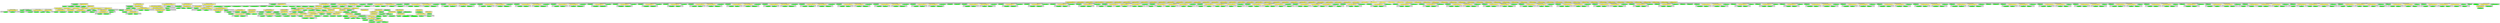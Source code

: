 digraph {

subgraph cluster0 {
 node [style=filled,color=white];
 style=filled;
 color=lightgrey;
 label = "CT_PROG";

"NT_EXPR_ASSIGNMENT_OPETATORS_27365"
 [fillcolor = yellow]
"NT_EXPR_CALL_FUNCTION_27414"
 [fillcolor = yellow]
"NT_EXPR_CALL_FUNCTION_27431"
 [fillcolor = yellow]
"NT_EXPR_ASSIGNMENT_OPETATORS_27449"
 [fillcolor = yellow]
"NT_EXPR_CALL_FUNCTION_27575"
 [fillcolor = yellow]
"NT_EXPR_CALL_FUNCTION_27579"
 [fillcolor = yellow]
"NT_EXPR_CALL_FUNCTION_27588"
 [fillcolor = yellow]
"NT_EXPR_CALL_FUNCTION_27597"
 [fillcolor = yellow]
"NT_EXPR_CALL_FUNCTION_27606"
 [fillcolor = yellow]
"NT_EXPR_CALL_FUNCTION_27615"
 [fillcolor = yellow]
"NT_EXPR_CALL_FUNCTION_27624"
 [fillcolor = yellow]
"NT_EXPR_CALL_FUNCTION_27633"
 [fillcolor = yellow]
"NT_EXPR_CALL_FUNCTION_27642"
 [fillcolor = yellow]
"NT_EXPR_CALL_FUNCTION_27648"
 [fillcolor = yellow]
"NT_EXPR_CALL_FUNCTION_27654"
 [fillcolor = yellow]
"NT_EXPR_CALL_FUNCTION_27660"
 [fillcolor = yellow]
"NT_EXPR_CALL_FUNCTION_27666"
 [fillcolor = yellow]
"NT_EXPR_CALL_FUNCTION_27675"
 [fillcolor = yellow]
"NT_EXPR_CALL_FUNCTION_27684"
 [fillcolor = yellow]
"NT_EXPR_CALL_FUNCTION_27693"
 [fillcolor = yellow]
"NT_EXPR_CALL_FUNCTION_27702"
 [fillcolor = yellow]
"NT_EXPR_CALL_FUNCTION_27711"
 [fillcolor = yellow]
"NT_EXPR_CALL_FUNCTION_27720"
 [fillcolor = yellow]
"NT_EXPR_CALL_FUNCTION_27729"
 [fillcolor = yellow]
"NT_EXPR_CALL_FUNCTION_27732"
 [fillcolor = yellow]
"NT_EXPR_CALL_FUNCTION_27741"
 [fillcolor = yellow]
"NT_EXPR_CALL_FUNCTION_27747"
 [fillcolor = yellow]
"NT_EXPR_CALL_FUNCTION_27753"
 [fillcolor = yellow]
"NT_EXPR_CALL_FUNCTION_27759"
 [fillcolor = yellow]
"NT_EXPR_CALL_FUNCTION_27765"
 [fillcolor = yellow]
"NT_EXPR_CALL_FUNCTION_27777"
 [fillcolor = yellow]
"NT_EXPR_CALL_FUNCTION_27789"
 [fillcolor = yellow]
"NT_EXPR_CALL_FUNCTION_27801"
 [fillcolor = yellow]
"NT_EXPR_CALL_FUNCTION_27813"
 [fillcolor = yellow]
"NT_EXPR_CALL_FUNCTION_27825"
 [fillcolor = yellow]
"NT_EXPR_CALL_FUNCTION_27831"
 [fillcolor = yellow]
"NT_EXPR_CALL_FUNCTION_27837"
 [fillcolor = yellow]
"NT_EXPR_CALL_FUNCTION_27843"
 [fillcolor = yellow]
"NT_EXPR_CALL_FUNCTION_27849"
 [fillcolor = yellow]
"NT_EXPR_CALL_FUNCTION_27858"
 [fillcolor = yellow]
"NT_EXPR_CALL_FUNCTION_27867"
 [fillcolor = yellow]
"NT_EXPR_CALL_FUNCTION_27876"
 [fillcolor = yellow]
"NT_EXPR_CALL_FUNCTION_27885"
 [fillcolor = yellow]
"NT_EXPR_CALL_FUNCTION_27894"
 [fillcolor = yellow]
"NT_EXPR_CALL_FUNCTION_27900"
 [fillcolor = yellow]
"NT_EXPR_CALL_FUNCTION_27906"
 [fillcolor = yellow]
"NT_EXPR_CALL_FUNCTION_27909"
 [fillcolor = yellow]
"NT_EXPR_CALL_FUNCTION_27918"
 [fillcolor = yellow]
"NT_EXPR_CALL_FUNCTION_27924"
 [fillcolor = yellow]
"NT_EXPR_CALL_FUNCTION_27930"
 [fillcolor = yellow]
"NT_EXPR_CALL_FUNCTION_27936"
 [fillcolor = yellow]
"NT_EXPR_CALL_FUNCTION_27945"
 [fillcolor = yellow]
"NT_EXPR_CALL_FUNCTION_27954"
 [fillcolor = yellow]
"NT_EXPR_CALL_FUNCTION_27963"
 [fillcolor = yellow]
"NT_EXPR_CALL_FUNCTION_27972"
 [fillcolor = yellow]
"NT_EXPR_CALL_FUNCTION_27981"
 [fillcolor = yellow]
"NT_EXPR_CALL_FUNCTION_27984"
 [fillcolor = yellow]
"NT_EXPR_CALL_FUNCTION_27993"
 [fillcolor = yellow]
"NT_EXPR_CALL_FUNCTION_28002"
 [fillcolor = yellow]
"NT_EXPR_CALL_FUNCTION_28011"
 [fillcolor = yellow]
"NT_EXPR_CALL_FUNCTION_28020"
 [fillcolor = yellow]
"NT_EXPR_CALL_FUNCTION_28029"
 [fillcolor = yellow]
"NT_EXPR_CALL_FUNCTION_28035"
 [fillcolor = yellow]
"NT_EXPR_CALL_FUNCTION_28044"
 [fillcolor = yellow]
"NT_EXPR_CALL_FUNCTION_28056"
 [fillcolor = yellow]
"NT_EXPR_CALL_FUNCTION_28068"
 [fillcolor = yellow]
"NT_EXPR_CALL_FUNCTION_28080"
 [fillcolor = yellow]
"NT_EXPR_CALL_FUNCTION_28089"
 [fillcolor = yellow]
"NT_EXPR_CALL_FUNCTION_28101"
 [fillcolor = yellow]
}
"NT_PROG_27364"->"NT_EXPR_ASSIGNMENT_OPETATORS_27365"
subgraph cluster1 {
 node [style=filled,color=white];
 style=filled;
 color=lightgrey;
 label = "CT_EXPR_ASSIGNMENT_OPETATORS_LEFT";

"NT_ID_27366< superror >"
 [fillcolor = green]
}
subgraph cluster2 {
 node [style=filled,color=white];
 style=filled;
 color=lightgrey;
 label = "CT_EXPR_ASSIGNMENT_OPETATORS_RIGHT";

"NT_EXPR_DEFINE_FUNCTION_27367"
 [fillcolor = yellow]
}
"NT_EXPR_ASSIGNMENT_OPETATORS_27365"->"NT_ID_27366< superror >"
"NT_EXPR_ASSIGNMENT_OPETATORS_27365"->"NT_EXPR_DEFINE_FUNCTION_27367"
subgraph cluster3 {
 node [style=filled,color=white];
 style=filled;
 color=lightgrey;
 label = "CT_EXPR_DEFINE_FUNCTION_PARAMS";

"NT_ID_27368< rfoo >"
 [fillcolor = green]
"NT_ID_27369< pfoo >"
 [fillcolor = green]
"NT_ID_27370< sample.size >"
 [fillcolor = green]
"NT_ID_27371< ... >"
 [fillcolor = green]
}
subgraph cluster4 {
 node [style=filled,color=white];
 style=filled;
 color=lightgrey;
 label = "CT_EXPR_DEFINE_FUNCTION_BODY";

"NT_EXPR_COMPOUND_27372"
 [fillcolor = yellow]
}
"NT_EXPR_DEFINE_FUNCTION_27367"->"NT_ID_27368< rfoo >"
"NT_EXPR_DEFINE_FUNCTION_27367"->"NT_ID_27369< pfoo >"
"NT_EXPR_DEFINE_FUNCTION_27367"->"NT_ID_27370< sample.size >"
"NT_EXPR_DEFINE_FUNCTION_27367"->"NT_ID_27371< ... >"
"NT_EXPR_DEFINE_FUNCTION_27367"->"NT_EXPR_COMPOUND_27372"
subgraph cluster5 {
 node [style=filled,color=white];
 style=filled;
 color=lightgrey;
 label = "CT_EXPR_COMPOUND";

"NT_EXPR_CALL_FUNCTION_27373"
 [fillcolor = yellow]
"NT_EXPR_CALL_FUNCTION_27379"
 [fillcolor = yellow]
"NT_EXPR_CALL_FUNCTION_27387"
 [fillcolor = yellow]
"NT_EXPR_CALL_FUNCTION_27394"
 [fillcolor = yellow]
"NT_EXPR_MULTIPLICATION_OR_DIVISION_BINARY_27400"
 [fillcolor = yellow]
"NT_EXPR_CALL_FUNCTION_27407"
 [fillcolor = yellow]
}
"NT_EXPR_COMPOUND_27372"->"NT_EXPR_CALL_FUNCTION_27373"
subgraph cluster6 {
 node [style=filled,color=white];
 style=filled;
 color=lightgrey;
 label = "CT_EXPR_CALL_FUNCTION_ID";

"NT_EXPR_ASSIGNMENT_OPETATORS_27374"
 [fillcolor = yellow]
}
subgraph cluster7 {
 node [style=filled,color=white];
 style=filled;
 color=lightgrey;
 label = "CT_EXPR_CALL_FUNCTION_PARAMS";

"NT_ID_27377< sample.size >"
 [fillcolor = green]
"NT_ID_27378< ... >"
 [fillcolor = green]
}
"NT_EXPR_CALL_FUNCTION_27373"->"NT_EXPR_ASSIGNMENT_OPETATORS_27374"
subgraph cluster8 {
 node [style=filled,color=white];
 style=filled;
 color=lightgrey;
 label = "CT_EXPR_ASSIGNMENT_OPETATORS_LEFT";

"NT_ID_27375< x >"
 [fillcolor = green]
}
subgraph cluster9 {
 node [style=filled,color=white];
 style=filled;
 color=lightgrey;
 label = "CT_EXPR_ASSIGNMENT_OPETATORS_RIGHT";

"NT_ID_27376< rfoo >"
 [fillcolor = green]
}
"NT_EXPR_ASSIGNMENT_OPETATORS_27374"->"NT_ID_27375< x >"
"NT_EXPR_ASSIGNMENT_OPETATORS_27374"->"NT_ID_27376< rfoo >"
"NT_EXPR_CALL_FUNCTION_27373"->"NT_ID_27377< sample.size >"
"NT_EXPR_CALL_FUNCTION_27373"->"NT_ID_27378< ... >"
"NT_EXPR_COMPOUND_27372"->"NT_EXPR_CALL_FUNCTION_27379"
subgraph cluster10 {
 node [style=filled,color=white];
 style=filled;
 color=lightgrey;
 label = "CT_EXPR_CALL_FUNCTION_ID";

"NT_EXPR_ASSIGNMENT_OPETATORS_27380"
 [fillcolor = yellow]
}
subgraph cluster11 {
 node [style=filled,color=white];
 style=filled;
 color=lightgrey;
 label = "CT_EXPR_CALL_FUNCTION_PARAMS";

"NT_EXPR_CALL_FUNCTION_27383"
 [fillcolor = yellow]
}
"NT_EXPR_CALL_FUNCTION_27379"->"NT_EXPR_ASSIGNMENT_OPETATORS_27380"
subgraph cluster12 {
 node [style=filled,color=white];
 style=filled;
 color=lightgrey;
 label = "CT_EXPR_ASSIGNMENT_OPETATORS_LEFT";

"NT_ID_27381< tx >"
 [fillcolor = green]
}
subgraph cluster13 {
 node [style=filled,color=white];
 style=filled;
 color=lightgrey;
 label = "CT_EXPR_ASSIGNMENT_OPETATORS_RIGHT";

"NT_ID_27382< table >"
 [fillcolor = green]
}
"NT_EXPR_ASSIGNMENT_OPETATORS_27380"->"NT_ID_27381< tx >"
"NT_EXPR_ASSIGNMENT_OPETATORS_27380"->"NT_ID_27382< table >"
"NT_EXPR_CALL_FUNCTION_27379"->"NT_EXPR_CALL_FUNCTION_27383"
subgraph cluster14 {
 node [style=filled,color=white];
 style=filled;
 color=lightgrey;
 label = "CT_EXPR_CALL_FUNCTION_ID";

"NT_ID_27384< signif >"
 [fillcolor = green]
}
subgraph cluster15 {
 node [style=filled,color=white];
 style=filled;
 color=lightgrey;
 label = "CT_EXPR_CALL_FUNCTION_PARAMS";

"NT_ID_27385< x >"
 [fillcolor = green]
"NT_INT_27386< 12 >"
 [fillcolor = green]
}
"NT_EXPR_CALL_FUNCTION_27383"->"NT_ID_27384< signif >"
"NT_EXPR_CALL_FUNCTION_27383"->"NT_ID_27385< x >"
"NT_EXPR_CALL_FUNCTION_27383"->"NT_INT_27386< 12 >"
"NT_EXPR_COMPOUND_27372"->"NT_EXPR_CALL_FUNCTION_27387"
subgraph cluster16 {
 node [style=filled,color=white];
 style=filled;
 color=lightgrey;
 label = "CT_EXPR_CALL_FUNCTION_ID";

"NT_EXPR_ASSIGNMENT_OPETATORS_27388"
 [fillcolor = yellow]
}
subgraph cluster17 {
 node [style=filled,color=white];
 style=filled;
 color=lightgrey;
 label = "CT_EXPR_CALL_FUNCTION_PARAMS";

"NT_EXPR_CALL_FUNCTION_27391"
 [fillcolor = yellow]
}
"NT_EXPR_CALL_FUNCTION_27387"->"NT_EXPR_ASSIGNMENT_OPETATORS_27388"
subgraph cluster18 {
 node [style=filled,color=white];
 style=filled;
 color=lightgrey;
 label = "CT_EXPR_ASSIGNMENT_OPETATORS_LEFT";

"NT_ID_27389< xi >"
 [fillcolor = green]
}
subgraph cluster19 {
 node [style=filled,color=white];
 style=filled;
 color=lightgrey;
 label = "CT_EXPR_ASSIGNMENT_OPETATORS_RIGHT";

"NT_ID_27390< as.numeric >"
 [fillcolor = green]
}
"NT_EXPR_ASSIGNMENT_OPETATORS_27388"->"NT_ID_27389< xi >"
"NT_EXPR_ASSIGNMENT_OPETATORS_27388"->"NT_ID_27390< as.numeric >"
"NT_EXPR_CALL_FUNCTION_27387"->"NT_EXPR_CALL_FUNCTION_27391"
subgraph cluster20 {
 node [style=filled,color=white];
 style=filled;
 color=lightgrey;
 label = "CT_EXPR_CALL_FUNCTION_ID";

"NT_ID_27392< names >"
 [fillcolor = green]
}
subgraph cluster21 {
 node [style=filled,color=white];
 style=filled;
 color=lightgrey;
 label = "CT_EXPR_CALL_FUNCTION_PARAMS";

"NT_ID_27393< tx >"
 [fillcolor = green]
}
"NT_EXPR_CALL_FUNCTION_27391"->"NT_ID_27392< names >"
"NT_EXPR_CALL_FUNCTION_27391"->"NT_ID_27393< tx >"
"NT_EXPR_COMPOUND_27372"->"NT_EXPR_CALL_FUNCTION_27394"
subgraph cluster22 {
 node [style=filled,color=white];
 style=filled;
 color=lightgrey;
 label = "CT_EXPR_CALL_FUNCTION_ID";

"NT_EXPR_ASSIGNMENT_OPETATORS_27395"
 [fillcolor = yellow]
}
subgraph cluster23 {
 node [style=filled,color=white];
 style=filled;
 color=lightgrey;
 label = "CT_EXPR_CALL_FUNCTION_PARAMS";

"NT_ID_27398< xi >"
 [fillcolor = green]
"NT_ID_27399< ... >"
 [fillcolor = green]
}
"NT_EXPR_CALL_FUNCTION_27394"->"NT_EXPR_ASSIGNMENT_OPETATORS_27395"
subgraph cluster24 {
 node [style=filled,color=white];
 style=filled;
 color=lightgrey;
 label = "CT_EXPR_ASSIGNMENT_OPETATORS_LEFT";

"NT_ID_27396< f >"
 [fillcolor = green]
}
subgraph cluster25 {
 node [style=filled,color=white];
 style=filled;
 color=lightgrey;
 label = "CT_EXPR_ASSIGNMENT_OPETATORS_RIGHT";

"NT_ID_27397< pfoo >"
 [fillcolor = green]
}
"NT_EXPR_ASSIGNMENT_OPETATORS_27395"->"NT_ID_27396< f >"
"NT_EXPR_ASSIGNMENT_OPETATORS_27395"->"NT_ID_27397< pfoo >"
"NT_EXPR_CALL_FUNCTION_27394"->"NT_ID_27398< xi >"
"NT_EXPR_CALL_FUNCTION_27394"->"NT_ID_27399< ... >"
"NT_EXPR_COMPOUND_27372"->"NT_EXPR_MULTIPLICATION_OR_DIVISION_BINARY_27400"
subgraph cluster26 {
 node [style=filled,color=white];
 style=filled;
 color=lightgrey;
 label = "CT_EXPR_MULTIPLICATION_OR_DIVISION_BINARY_LEFT";

"NT_EXPR_CALL_FUNCTION_27401"
 [fillcolor = yellow]
}
subgraph cluster27 {
 node [style=filled,color=white];
 style=filled;
 color=lightgrey;
 label = "CT_EXPR_MULTIPLICATION_OR_DIVISION_BINARY_RIGHT";

"NT_ID_27406< sample.size >"
 [fillcolor = green]
}
"NT_EXPR_MULTIPLICATION_OR_DIVISION_BINARY_27400"->"NT_EXPR_CALL_FUNCTION_27401"
subgraph cluster28 {
 node [style=filled,color=white];
 style=filled;
 color=lightgrey;
 label = "CT_EXPR_CALL_FUNCTION_ID";

"NT_EXPR_ASSIGNMENT_OPETATORS_27402"
 [fillcolor = yellow]
}
subgraph cluster29 {
 node [style=filled,color=white];
 style=filled;
 color=lightgrey;
 label = "CT_EXPR_CALL_FUNCTION_PARAMS";

"NT_ID_27405< tx >"
 [fillcolor = green]
}
"NT_EXPR_CALL_FUNCTION_27401"->"NT_EXPR_ASSIGNMENT_OPETATORS_27402"
subgraph cluster30 {
 node [style=filled,color=white];
 style=filled;
 color=lightgrey;
 label = "CT_EXPR_ASSIGNMENT_OPETATORS_LEFT";

"NT_ID_27403< fhat >"
 [fillcolor = green]
}
subgraph cluster31 {
 node [style=filled,color=white];
 style=filled;
 color=lightgrey;
 label = "CT_EXPR_ASSIGNMENT_OPETATORS_RIGHT";

"NT_ID_27404< cumsum >"
 [fillcolor = green]
}
"NT_EXPR_ASSIGNMENT_OPETATORS_27402"->"NT_ID_27403< fhat >"
"NT_EXPR_ASSIGNMENT_OPETATORS_27402"->"NT_ID_27404< cumsum >"
"NT_EXPR_CALL_FUNCTION_27401"->"NT_ID_27405< tx >"
"NT_EXPR_MULTIPLICATION_OR_DIVISION_BINARY_27400"->"NT_ID_27406< sample.size >"
"NT_EXPR_COMPOUND_27372"->"NT_EXPR_CALL_FUNCTION_27407"
subgraph cluster32 {
 node [style=filled,color=white];
 style=filled;
 color=lightgrey;
 label = "CT_EXPR_CALL_FUNCTION_ID";

"NT_ID_27408< max >"
 [fillcolor = green]
}
subgraph cluster33 {
 node [style=filled,color=white];
 style=filled;
 color=lightgrey;
 label = "CT_EXPR_CALL_FUNCTION_PARAMS";

"NT_EXPR_CALL_FUNCTION_27409"
 [fillcolor = yellow]
}
"NT_EXPR_CALL_FUNCTION_27407"->"NT_ID_27408< max >"
"NT_EXPR_CALL_FUNCTION_27407"->"NT_EXPR_CALL_FUNCTION_27409"
subgraph cluster34 {
 node [style=filled,color=white];
 style=filled;
 color=lightgrey;
 label = "CT_EXPR_CALL_FUNCTION_ID";

"NT_ID_27410< abs >"
 [fillcolor = green]
}
subgraph cluster35 {
 node [style=filled,color=white];
 style=filled;
 color=lightgrey;
 label = "CT_EXPR_CALL_FUNCTION_PARAMS";

"NT_EXPR_MINUS_OR_PLUS_BINARY_27411"
 [fillcolor = yellow]
}
"NT_EXPR_CALL_FUNCTION_27409"->"NT_ID_27410< abs >"
"NT_EXPR_CALL_FUNCTION_27409"->"NT_EXPR_MINUS_OR_PLUS_BINARY_27411"
subgraph cluster36 {
 node [style=filled,color=white];
 style=filled;
 color=lightgrey;
 label = "CT_EXPR_MINUS_OR_PLUS_BINARY_LEFT";

"NT_ID_27412< fhat >"
 [fillcolor = green]
}
subgraph cluster37 {
 node [style=filled,color=white];
 style=filled;
 color=lightgrey;
 label = "CT_EXPR_MINUS_OR_PLUS_BINARY_RIGHT";

"NT_ID_27413< f >"
 [fillcolor = green]
}
"NT_EXPR_MINUS_OR_PLUS_BINARY_27411"->"NT_ID_27412< fhat >"
"NT_EXPR_MINUS_OR_PLUS_BINARY_27411"->"NT_ID_27413< f >"
"NT_PROG_27364"->"NT_EXPR_CALL_FUNCTION_27414"
subgraph cluster38 {
 node [style=filled,color=white];
 style=filled;
 color=lightgrey;
 label = "CT_EXPR_CALL_FUNCTION_ID";

"NT_EXPR_ASSIGNMENT_OPETATORS_27415"
 [fillcolor = yellow]
}
subgraph cluster39 {
 node [style=filled,color=white];
 style=filled;
 color=lightgrey;
 label = "CT_EXPR_CALL_FUNCTION_PARAMS";

"NT_EXPR_MULTIPLICATION_OR_DIVISION_BINARY_27423"
 [fillcolor = yellow]
}
"NT_EXPR_CALL_FUNCTION_27414"->"NT_EXPR_ASSIGNMENT_OPETATORS_27415"
subgraph cluster40 {
 node [style=filled,color=white];
 style=filled;
 color=lightgrey;
 label = "CT_EXPR_ASSIGNMENT_OPETATORS_LEFT";

"NT_ID_27416< pdkwbound >"
 [fillcolor = green]
}
subgraph cluster41 {
 node [style=filled,color=white];
 style=filled;
 color=lightgrey;
 label = "CT_EXPR_ASSIGNMENT_OPETATORS_RIGHT";

"NT_EXPR_DEFINE_FUNCTION_27417"
 [fillcolor = yellow]
}
"NT_EXPR_ASSIGNMENT_OPETATORS_27415"->"NT_ID_27416< pdkwbound >"
"NT_EXPR_ASSIGNMENT_OPETATORS_27415"->"NT_EXPR_DEFINE_FUNCTION_27417"
subgraph cluster42 {
 node [style=filled,color=white];
 style=filled;
 color=lightgrey;
 label = "CT_EXPR_DEFINE_FUNCTION_PARAMS";

"NT_ID_27418< n >"
 [fillcolor = green]
"NT_ID_27419< t >"
 [fillcolor = green]
}
subgraph cluster43 {
 node [style=filled,color=white];
 style=filled;
 color=lightgrey;
 label = "CT_EXPR_DEFINE_FUNCTION_BODY";

"NT_EXPR_MULTIPLICATION_OR_DIVISION_BINARY_27420"
 [fillcolor = yellow]
}
"NT_EXPR_DEFINE_FUNCTION_27417"->"NT_ID_27418< n >"
"NT_EXPR_DEFINE_FUNCTION_27417"->"NT_ID_27419< t >"
"NT_EXPR_DEFINE_FUNCTION_27417"->"NT_EXPR_MULTIPLICATION_OR_DIVISION_BINARY_27420"
subgraph cluster44 {
 node [style=filled,color=white];
 style=filled;
 color=lightgrey;
 label = "CT_EXPR_MULTIPLICATION_OR_DIVISION_BINARY_LEFT";

"NT_INT_27421< 2 >"
 [fillcolor = green]
}
subgraph cluster45 {
 node [style=filled,color=white];
 style=filled;
 color=lightgrey;
 label = "CT_EXPR_MULTIPLICATION_OR_DIVISION_BINARY_RIGHT";

"NT_ID_27422< exp >"
 [fillcolor = green]
}
"NT_EXPR_MULTIPLICATION_OR_DIVISION_BINARY_27420"->"NT_INT_27421< 2 >"
"NT_EXPR_MULTIPLICATION_OR_DIVISION_BINARY_27420"->"NT_ID_27422< exp >"
"NT_EXPR_CALL_FUNCTION_27414"->"NT_EXPR_MULTIPLICATION_OR_DIVISION_BINARY_27423"
subgraph cluster46 {
 node [style=filled,color=white];
 style=filled;
 color=lightgrey;
 label = "CT_EXPR_MULTIPLICATION_OR_DIVISION_BINARY_LEFT";

"NT_EXPR_MULTIPLICATION_OR_DIVISION_BINARY_27424"
 [fillcolor = yellow]
}
subgraph cluster47 {
 node [style=filled,color=white];
 style=filled;
 color=lightgrey;
 label = "CT_EXPR_MULTIPLICATION_OR_DIVISION_BINARY_RIGHT";

"NT_ID_27430< t >"
 [fillcolor = green]
}
"NT_EXPR_MULTIPLICATION_OR_DIVISION_BINARY_27423"->"NT_EXPR_MULTIPLICATION_OR_DIVISION_BINARY_27424"
subgraph cluster48 {
 node [style=filled,color=white];
 style=filled;
 color=lightgrey;
 label = "CT_EXPR_MULTIPLICATION_OR_DIVISION_BINARY_LEFT";

"NT_EXPR_MULTIPLICATION_OR_DIVISION_BINARY_27425"
 [fillcolor = yellow]
}
subgraph cluster49 {
 node [style=filled,color=white];
 style=filled;
 color=lightgrey;
 label = "CT_EXPR_MULTIPLICATION_OR_DIVISION_BINARY_RIGHT";

"NT_ID_27429< t >"
 [fillcolor = green]
}
"NT_EXPR_MULTIPLICATION_OR_DIVISION_BINARY_27424"->"NT_EXPR_MULTIPLICATION_OR_DIVISION_BINARY_27425"
subgraph cluster50 {
 node [style=filled,color=white];
 style=filled;
 color=lightgrey;
 label = "CT_EXPR_MULTIPLICATION_OR_DIVISION_BINARY_LEFT";

"NT_EXPR_MINUS_OR_PLUS_UNARY_27426"
 [fillcolor = yellow]
}
subgraph cluster51 {
 node [style=filled,color=white];
 style=filled;
 color=lightgrey;
 label = "CT_EXPR_MULTIPLICATION_OR_DIVISION_BINARY_RIGHT";

"NT_ID_27428< n >"
 [fillcolor = green]
}
"NT_EXPR_MULTIPLICATION_OR_DIVISION_BINARY_27425"->"NT_EXPR_MINUS_OR_PLUS_UNARY_27426"
subgraph cluster52 {
 node [style=filled,color=white];
 style=filled;
 color=lightgrey;
 label = "CT_EXPR_MINUS_OR_PLUS_UNARY";

"NT_INT_27427< 2 >"
 [fillcolor = green]
}
"NT_EXPR_MINUS_OR_PLUS_UNARY_27426"->"NT_INT_27427< 2 >"
"NT_EXPR_MULTIPLICATION_OR_DIVISION_BINARY_27425"->"NT_ID_27428< n >"
"NT_EXPR_MULTIPLICATION_OR_DIVISION_BINARY_27424"->"NT_ID_27429< t >"
"NT_EXPR_MULTIPLICATION_OR_DIVISION_BINARY_27423"->"NT_ID_27430< t >"
"NT_PROG_27364"->"NT_EXPR_CALL_FUNCTION_27431"
subgraph cluster53 {
 node [style=filled,color=white];
 style=filled;
 color=lightgrey;
 label = "CT_EXPR_CALL_FUNCTION_ID";

"NT_EXPR_ASSIGNMENT_OPETATORS_27432"
 [fillcolor = yellow]
}
subgraph cluster54 {
 node [style=filled,color=white];
 style=filled;
 color=lightgrey;
 label = "CT_EXPR_CALL_FUNCTION_PARAMS";

"NT_EXPR_MULTIPLICATION_OR_DIVISION_BINARY_27438"
 [fillcolor = yellow]
}
"NT_EXPR_CALL_FUNCTION_27431"->"NT_EXPR_ASSIGNMENT_OPETATORS_27432"
subgraph cluster55 {
 node [style=filled,color=white];
 style=filled;
 color=lightgrey;
 label = "CT_EXPR_ASSIGNMENT_OPETATORS_LEFT";

"NT_ID_27433< qdkwbound >"
 [fillcolor = green]
}
subgraph cluster56 {
 node [style=filled,color=white];
 style=filled;
 color=lightgrey;
 label = "CT_EXPR_ASSIGNMENT_OPETATORS_RIGHT";

"NT_EXPR_DEFINE_FUNCTION_27434"
 [fillcolor = yellow]
}
"NT_EXPR_ASSIGNMENT_OPETATORS_27432"->"NT_ID_27433< qdkwbound >"
"NT_EXPR_ASSIGNMENT_OPETATORS_27432"->"NT_EXPR_DEFINE_FUNCTION_27434"
subgraph cluster57 {
 node [style=filled,color=white];
 style=filled;
 color=lightgrey;
 label = "CT_EXPR_DEFINE_FUNCTION_PARAMS";

"NT_ID_27435< n >"
 [fillcolor = green]
"NT_ID_27436< p >"
 [fillcolor = green]
}
subgraph cluster58 {
 node [style=filled,color=white];
 style=filled;
 color=lightgrey;
 label = "CT_EXPR_DEFINE_FUNCTION_BODY";

"NT_ID_27437< sqrt >"
 [fillcolor = green]
}
"NT_EXPR_DEFINE_FUNCTION_27434"->"NT_ID_27435< n >"
"NT_EXPR_DEFINE_FUNCTION_27434"->"NT_ID_27436< p >"
"NT_EXPR_DEFINE_FUNCTION_27434"->"NT_ID_27437< sqrt >"
"NT_EXPR_CALL_FUNCTION_27431"->"NT_EXPR_MULTIPLICATION_OR_DIVISION_BINARY_27438"
subgraph cluster59 {
 node [style=filled,color=white];
 style=filled;
 color=lightgrey;
 label = "CT_EXPR_MULTIPLICATION_OR_DIVISION_BINARY_LEFT";

"NT_EXPR_CALL_FUNCTION_27439"
 [fillcolor = yellow]
}
subgraph cluster60 {
 node [style=filled,color=white];
 style=filled;
 color=lightgrey;
 label = "CT_EXPR_MULTIPLICATION_OR_DIVISION_BINARY_RIGHT";

"NT_EXPR_PARENTHESIS_27444"
 [fillcolor = yellow]
}
"NT_EXPR_MULTIPLICATION_OR_DIVISION_BINARY_27438"->"NT_EXPR_CALL_FUNCTION_27439"
subgraph cluster61 {
 node [style=filled,color=white];
 style=filled;
 color=lightgrey;
 label = "CT_EXPR_CALL_FUNCTION_ID";

"NT_ID_27440< log >"
 [fillcolor = green]
}
subgraph cluster62 {
 node [style=filled,color=white];
 style=filled;
 color=lightgrey;
 label = "CT_EXPR_CALL_FUNCTION_PARAMS";

"NT_EXPR_MULTIPLICATION_OR_DIVISION_BINARY_27441"
 [fillcolor = yellow]
}
"NT_EXPR_CALL_FUNCTION_27439"->"NT_ID_27440< log >"
"NT_EXPR_CALL_FUNCTION_27439"->"NT_EXPR_MULTIPLICATION_OR_DIVISION_BINARY_27441"
subgraph cluster63 {
 node [style=filled,color=white];
 style=filled;
 color=lightgrey;
 label = "CT_EXPR_MULTIPLICATION_OR_DIVISION_BINARY_LEFT";

"NT_ID_27442< p >"
 [fillcolor = green]
}
subgraph cluster64 {
 node [style=filled,color=white];
 style=filled;
 color=lightgrey;
 label = "CT_EXPR_MULTIPLICATION_OR_DIVISION_BINARY_RIGHT";

"NT_INT_27443< 2 >"
 [fillcolor = green]
}
"NT_EXPR_MULTIPLICATION_OR_DIVISION_BINARY_27441"->"NT_ID_27442< p >"
"NT_EXPR_MULTIPLICATION_OR_DIVISION_BINARY_27441"->"NT_INT_27443< 2 >"
"NT_EXPR_MULTIPLICATION_OR_DIVISION_BINARY_27438"->"NT_EXPR_PARENTHESIS_27444"
subgraph cluster65 {
 node [style=filled,color=white];
 style=filled;
 color=lightgrey;
 label = "CT_EXPR_PARENTHESIS";

"NT_EXPR_MULTIPLICATION_OR_DIVISION_BINARY_27445"
 [fillcolor = yellow]
}
"NT_EXPR_PARENTHESIS_27444"->"NT_EXPR_MULTIPLICATION_OR_DIVISION_BINARY_27445"
subgraph cluster66 {
 node [style=filled,color=white];
 style=filled;
 color=lightgrey;
 label = "CT_EXPR_MULTIPLICATION_OR_DIVISION_BINARY_LEFT";

"NT_EXPR_MINUS_OR_PLUS_UNARY_27446"
 [fillcolor = yellow]
}
subgraph cluster67 {
 node [style=filled,color=white];
 style=filled;
 color=lightgrey;
 label = "CT_EXPR_MULTIPLICATION_OR_DIVISION_BINARY_RIGHT";

"NT_ID_27448< n >"
 [fillcolor = green]
}
"NT_EXPR_MULTIPLICATION_OR_DIVISION_BINARY_27445"->"NT_EXPR_MINUS_OR_PLUS_UNARY_27446"
subgraph cluster68 {
 node [style=filled,color=white];
 style=filled;
 color=lightgrey;
 label = "CT_EXPR_MINUS_OR_PLUS_UNARY";

"NT_INT_27447< 2 >"
 [fillcolor = green]
}
"NT_EXPR_MINUS_OR_PLUS_UNARY_27446"->"NT_INT_27447< 2 >"
"NT_EXPR_MULTIPLICATION_OR_DIVISION_BINARY_27445"->"NT_ID_27448< n >"
"NT_PROG_27364"->"NT_EXPR_ASSIGNMENT_OPETATORS_27449"
subgraph cluster69 {
 node [style=filled,color=white];
 style=filled;
 color=lightgrey;
 label = "CT_EXPR_ASSIGNMENT_OPETATORS_LEFT";

"NT_ID_27450< dkwtest >"
 [fillcolor = green]
}
subgraph cluster70 {
 node [style=filled,color=white];
 style=filled;
 color=lightgrey;
 label = "CT_EXPR_ASSIGNMENT_OPETATORS_RIGHT";

"NT_EXPR_DEFINE_FUNCTION_27451"
 [fillcolor = yellow]
}
"NT_EXPR_ASSIGNMENT_OPETATORS_27449"->"NT_ID_27450< dkwtest >"
"NT_EXPR_ASSIGNMENT_OPETATORS_27449"->"NT_EXPR_DEFINE_FUNCTION_27451"
subgraph cluster71 {
 node [style=filled,color=white];
 style=filled;
 color=lightgrey;
 label = "CT_EXPR_DEFINE_FUNCTION_PARAMS";

"NT_ID_27452< stub >"
 [fillcolor = green]
"NT_STRING_27453< norm >"
 [fillcolor = green]
"NT_ID_27454< ... >"
 [fillcolor = green]
"NT_ID_27455< sample.size >"
 [fillcolor = green]
"NT_INT_27456< 10000 >"
 [fillcolor = green]
"NT_ID_27457< pthreshold >"
 [fillcolor = green]
"NT_FLOAT_27458< 0.001 >"
 [fillcolor = green]
"NT_ID_27459< print.result >"
 [fillcolor = green]
"NT_LITERALSPECIFIER_27460< TRUE >"
 [fillcolor = green]
"NT_ID_27461< print.detail >"
 [fillcolor = green]
"NT_LITERALSPECIFIER_27462< FALSE >"
 [fillcolor = green]
"NT_ID_27463< stop.on.failure >"
 [fillcolor = green]
"NT_LITERALSPECIFIER_27464< TRUE >"
 [fillcolor = green]
}
subgraph cluster72 {
 node [style=filled,color=white];
 style=filled;
 color=lightgrey;
 label = "CT_EXPR_DEFINE_FUNCTION_BODY";

"NT_EXPR_COMPOUND_27465"
 [fillcolor = yellow]
}
"NT_EXPR_DEFINE_FUNCTION_27451"->"NT_ID_27452< stub >"
"NT_EXPR_DEFINE_FUNCTION_27451"->"NT_STRING_27453< norm >"
"NT_EXPR_DEFINE_FUNCTION_27451"->"NT_ID_27454< ... >"
"NT_EXPR_DEFINE_FUNCTION_27451"->"NT_ID_27455< sample.size >"
"NT_EXPR_DEFINE_FUNCTION_27451"->"NT_INT_27456< 10000 >"
"NT_EXPR_DEFINE_FUNCTION_27451"->"NT_ID_27457< pthreshold >"
"NT_EXPR_DEFINE_FUNCTION_27451"->"NT_FLOAT_27458< 0.001 >"
"NT_EXPR_DEFINE_FUNCTION_27451"->"NT_ID_27459< print.result >"
"NT_EXPR_DEFINE_FUNCTION_27451"->"NT_LITERALSPECIFIER_27460< TRUE >"
"NT_EXPR_DEFINE_FUNCTION_27451"->"NT_ID_27461< print.detail >"
"NT_EXPR_DEFINE_FUNCTION_27451"->"NT_LITERALSPECIFIER_27462< FALSE >"
"NT_EXPR_DEFINE_FUNCTION_27451"->"NT_ID_27463< stop.on.failure >"
"NT_EXPR_DEFINE_FUNCTION_27451"->"NT_LITERALSPECIFIER_27464< TRUE >"
"NT_EXPR_DEFINE_FUNCTION_27451"->"NT_EXPR_COMPOUND_27465"
subgraph cluster73 {
 node [style=filled,color=white];
 style=filled;
 color=lightgrey;
 label = "CT_EXPR_COMPOUND";

"NT_EXPR_CALL_FUNCTION_27466"
 [fillcolor = yellow]
"NT_EXPR_CALL_FUNCTION_27479"
 [fillcolor = yellow]
"NT_EXPR_CALL_FUNCTION_27492"
 [fillcolor = yellow]
"NT_EXPR_IF_STATEMENT_27500"
 [fillcolor = yellow]
"NT_EXPR_ASSIGNMENT_OPETATORS_27545"
 [fillcolor = yellow]
"NT_EXPR_IF_STATEMENT_27554"
 [fillcolor = yellow]
"NT_EXPR_IF_STATEMENT_27566"
 [fillcolor = yellow]
"NT_ID_27574< rval >"
 [fillcolor = green]
}
"NT_EXPR_COMPOUND_27465"->"NT_EXPR_CALL_FUNCTION_27466"
subgraph cluster74 {
 node [style=filled,color=white];
 style=filled;
 color=lightgrey;
 label = "CT_EXPR_CALL_FUNCTION_ID";

"NT_EXPR_ASSIGNMENT_OPETATORS_27467"
 [fillcolor = yellow]
}
subgraph cluster75 {
 node [style=filled,color=white];
 style=filled;
 color=lightgrey;
 label = "CT_EXPR_CALL_FUNCTION_PARAMS";

"NT_EXPR_CALL_FUNCTION_27470"
 [fillcolor = yellow]
}
"NT_EXPR_CALL_FUNCTION_27466"->"NT_EXPR_ASSIGNMENT_OPETATORS_27467"
subgraph cluster76 {
 node [style=filled,color=white];
 style=filled;
 color=lightgrey;
 label = "CT_EXPR_ASSIGNMENT_OPETATORS_LEFT";

"NT_ID_27468< rfoo >"
 [fillcolor = green]
}
subgraph cluster77 {
 node [style=filled,color=white];
 style=filled;
 color=lightgrey;
 label = "CT_EXPR_ASSIGNMENT_OPETATORS_RIGHT";

"NT_ID_27469< eval >"
 [fillcolor = green]
}
"NT_EXPR_ASSIGNMENT_OPETATORS_27467"->"NT_ID_27468< rfoo >"
"NT_EXPR_ASSIGNMENT_OPETATORS_27467"->"NT_ID_27469< eval >"
"NT_EXPR_CALL_FUNCTION_27466"->"NT_EXPR_CALL_FUNCTION_27470"
subgraph cluster78 {
 node [style=filled,color=white];
 style=filled;
 color=lightgrey;
 label = "CT_EXPR_CALL_FUNCTION_ID";

"NT_ID_27471< as.name >"
 [fillcolor = green]
}
subgraph cluster79 {
 node [style=filled,color=white];
 style=filled;
 color=lightgrey;
 label = "CT_EXPR_CALL_FUNCTION_PARAMS";

"NT_EXPR_CALL_FUNCTION_27472"
 [fillcolor = yellow]
}
"NT_EXPR_CALL_FUNCTION_27470"->"NT_ID_27471< as.name >"
"NT_EXPR_CALL_FUNCTION_27470"->"NT_EXPR_CALL_FUNCTION_27472"
subgraph cluster80 {
 node [style=filled,color=white];
 style=filled;
 color=lightgrey;
 label = "CT_EXPR_CALL_FUNCTION_ID";

"NT_ID_27473< paste >"
 [fillcolor = green]
}
subgraph cluster81 {
 node [style=filled,color=white];
 style=filled;
 color=lightgrey;
 label = "CT_EXPR_CALL_FUNCTION_PARAMS";

"NT_STRING_27474< r >"
 [fillcolor = green]
"NT_ID_27475< stub >"
 [fillcolor = green]
"NT_EXPR_ASSIGNMENT_OPETATORS_27476"
 [fillcolor = yellow]
}
"NT_EXPR_CALL_FUNCTION_27472"->"NT_ID_27473< paste >"
"NT_EXPR_CALL_FUNCTION_27472"->"NT_STRING_27474< r >"
"NT_EXPR_CALL_FUNCTION_27472"->"NT_ID_27475< stub >"
"NT_EXPR_CALL_FUNCTION_27472"->"NT_EXPR_ASSIGNMENT_OPETATORS_27476"
subgraph cluster82 {
 node [style=filled,color=white];
 style=filled;
 color=lightgrey;
 label = "CT_EXPR_ASSIGNMENT_OPETATORS_LEFT";

"NT_ID_27477< sep >"
 [fillcolor = green]
}
subgraph cluster83 {
 node [style=filled,color=white];
 style=filled;
 color=lightgrey;
 label = "CT_EXPR_ASSIGNMENT_OPETATORS_RIGHT";

"NT_STRING_27478<  >"
 [fillcolor = green]
}
"NT_EXPR_ASSIGNMENT_OPETATORS_27476"->"NT_ID_27477< sep >"
"NT_EXPR_ASSIGNMENT_OPETATORS_27476"->"NT_STRING_27478<  >"
"NT_EXPR_COMPOUND_27465"->"NT_EXPR_CALL_FUNCTION_27479"
subgraph cluster84 {
 node [style=filled,color=white];
 style=filled;
 color=lightgrey;
 label = "CT_EXPR_CALL_FUNCTION_ID";

"NT_EXPR_ASSIGNMENT_OPETATORS_27480"
 [fillcolor = yellow]
}
subgraph cluster85 {
 node [style=filled,color=white];
 style=filled;
 color=lightgrey;
 label = "CT_EXPR_CALL_FUNCTION_PARAMS";

"NT_EXPR_CALL_FUNCTION_27483"
 [fillcolor = yellow]
}
"NT_EXPR_CALL_FUNCTION_27479"->"NT_EXPR_ASSIGNMENT_OPETATORS_27480"
subgraph cluster86 {
 node [style=filled,color=white];
 style=filled;
 color=lightgrey;
 label = "CT_EXPR_ASSIGNMENT_OPETATORS_LEFT";

"NT_ID_27481< pfoo >"
 [fillcolor = green]
}
subgraph cluster87 {
 node [style=filled,color=white];
 style=filled;
 color=lightgrey;
 label = "CT_EXPR_ASSIGNMENT_OPETATORS_RIGHT";

"NT_ID_27482< eval >"
 [fillcolor = green]
}
"NT_EXPR_ASSIGNMENT_OPETATORS_27480"->"NT_ID_27481< pfoo >"
"NT_EXPR_ASSIGNMENT_OPETATORS_27480"->"NT_ID_27482< eval >"
"NT_EXPR_CALL_FUNCTION_27479"->"NT_EXPR_CALL_FUNCTION_27483"
subgraph cluster88 {
 node [style=filled,color=white];
 style=filled;
 color=lightgrey;
 label = "CT_EXPR_CALL_FUNCTION_ID";

"NT_ID_27484< as.name >"
 [fillcolor = green]
}
subgraph cluster89 {
 node [style=filled,color=white];
 style=filled;
 color=lightgrey;
 label = "CT_EXPR_CALL_FUNCTION_PARAMS";

"NT_EXPR_CALL_FUNCTION_27485"
 [fillcolor = yellow]
}
"NT_EXPR_CALL_FUNCTION_27483"->"NT_ID_27484< as.name >"
"NT_EXPR_CALL_FUNCTION_27483"->"NT_EXPR_CALL_FUNCTION_27485"
subgraph cluster90 {
 node [style=filled,color=white];
 style=filled;
 color=lightgrey;
 label = "CT_EXPR_CALL_FUNCTION_ID";

"NT_ID_27486< paste >"
 [fillcolor = green]
}
subgraph cluster91 {
 node [style=filled,color=white];
 style=filled;
 color=lightgrey;
 label = "CT_EXPR_CALL_FUNCTION_PARAMS";

"NT_STRING_27487< p >"
 [fillcolor = green]
"NT_ID_27488< stub >"
 [fillcolor = green]
"NT_EXPR_ASSIGNMENT_OPETATORS_27489"
 [fillcolor = yellow]
}
"NT_EXPR_CALL_FUNCTION_27485"->"NT_ID_27486< paste >"
"NT_EXPR_CALL_FUNCTION_27485"->"NT_STRING_27487< p >"
"NT_EXPR_CALL_FUNCTION_27485"->"NT_ID_27488< stub >"
"NT_EXPR_CALL_FUNCTION_27485"->"NT_EXPR_ASSIGNMENT_OPETATORS_27489"
subgraph cluster92 {
 node [style=filled,color=white];
 style=filled;
 color=lightgrey;
 label = "CT_EXPR_ASSIGNMENT_OPETATORS_LEFT";

"NT_ID_27490< sep >"
 [fillcolor = green]
}
subgraph cluster93 {
 node [style=filled,color=white];
 style=filled;
 color=lightgrey;
 label = "CT_EXPR_ASSIGNMENT_OPETATORS_RIGHT";

"NT_STRING_27491<  >"
 [fillcolor = green]
}
"NT_EXPR_ASSIGNMENT_OPETATORS_27489"->"NT_ID_27490< sep >"
"NT_EXPR_ASSIGNMENT_OPETATORS_27489"->"NT_STRING_27491<  >"
"NT_EXPR_COMPOUND_27465"->"NT_EXPR_CALL_FUNCTION_27492"
subgraph cluster94 {
 node [style=filled,color=white];
 style=filled;
 color=lightgrey;
 label = "CT_EXPR_CALL_FUNCTION_ID";

"NT_EXPR_ASSIGNMENT_OPETATORS_27493"
 [fillcolor = yellow]
}
subgraph cluster95 {
 node [style=filled,color=white];
 style=filled;
 color=lightgrey;
 label = "CT_EXPR_CALL_FUNCTION_PARAMS";

"NT_ID_27496< rfoo >"
 [fillcolor = green]
"NT_ID_27497< pfoo >"
 [fillcolor = green]
"NT_ID_27498< sample.size >"
 [fillcolor = green]
"NT_ID_27499< ... >"
 [fillcolor = green]
}
"NT_EXPR_CALL_FUNCTION_27492"->"NT_EXPR_ASSIGNMENT_OPETATORS_27493"
subgraph cluster96 {
 node [style=filled,color=white];
 style=filled;
 color=lightgrey;
 label = "CT_EXPR_ASSIGNMENT_OPETATORS_LEFT";

"NT_ID_27494< s >"
 [fillcolor = green]
}
subgraph cluster97 {
 node [style=filled,color=white];
 style=filled;
 color=lightgrey;
 label = "CT_EXPR_ASSIGNMENT_OPETATORS_RIGHT";

"NT_ID_27495< superror >"
 [fillcolor = green]
}
"NT_EXPR_ASSIGNMENT_OPETATORS_27493"->"NT_ID_27494< s >"
"NT_EXPR_ASSIGNMENT_OPETATORS_27493"->"NT_ID_27495< superror >"
"NT_EXPR_CALL_FUNCTION_27492"->"NT_ID_27496< rfoo >"
"NT_EXPR_CALL_FUNCTION_27492"->"NT_ID_27497< pfoo >"
"NT_EXPR_CALL_FUNCTION_27492"->"NT_ID_27498< sample.size >"
"NT_EXPR_CALL_FUNCTION_27492"->"NT_ID_27499< ... >"
"NT_EXPR_COMPOUND_27465"->"NT_EXPR_IF_STATEMENT_27500"
subgraph cluster98 {
 node [style=filled,color=white];
 style=filled;
 color=lightgrey;
 label = "CT_EXPR_IF_STATEMENT_CONDITION";

"NT_EXPR_COMPOUND_27501"
 [fillcolor = yellow]
}
subgraph cluster99 {
 node [style=filled,color=white];
 style=filled;
 color=lightgrey;
 label = "CT_EXPR_IF_STATEMENT_BODY";

"NT_EXPR_OR_BINARY_27542"
 [fillcolor = yellow]
}
"NT_EXPR_IF_STATEMENT_27500"->"NT_EXPR_COMPOUND_27501"
subgraph cluster100 {
 node [style=filled,color=white];
 style=filled;
 color=lightgrey;
 label = "CT_EXPR_COMPOUND";

"NT_EXPR_CALL_FUNCTION_27502"
 [fillcolor = yellow]
"NT_EXPR_CALL_FUNCTION_27509"
 [fillcolor = yellow]
"NT_EXPR_CALL_FUNCTION_27516"
 [fillcolor = yellow]
"NT_EXPR_IF_STATEMENT_27521"
 [fillcolor = yellow]
}
"NT_EXPR_COMPOUND_27501"->"NT_EXPR_CALL_FUNCTION_27502"
subgraph cluster101 {
 node [style=filled,color=white];
 style=filled;
 color=lightgrey;
 label = "CT_EXPR_CALL_FUNCTION_ID";

"NT_EXPR_ASSIGNMENT_OPETATORS_27503"
 [fillcolor = yellow]
}
subgraph cluster102 {
 node [style=filled,color=white];
 style=filled;
 color=lightgrey;
 label = "CT_EXPR_CALL_FUNCTION_PARAMS";

"NT_EXPR_CALL_FUNCTION_27506"
 [fillcolor = yellow]
}
"NT_EXPR_CALL_FUNCTION_27502"->"NT_EXPR_ASSIGNMENT_OPETATORS_27503"
subgraph cluster103 {
 node [style=filled,color=white];
 style=filled;
 color=lightgrey;
 label = "CT_EXPR_ASSIGNMENT_OPETATORS_LEFT";

"NT_ID_27504< printargs >"
 [fillcolor = green]
}
subgraph cluster104 {
 node [style=filled,color=white];
 style=filled;
 color=lightgrey;
 label = "CT_EXPR_ASSIGNMENT_OPETATORS_RIGHT";

"NT_ID_27505< substitute >"
 [fillcolor = green]
}
"NT_EXPR_ASSIGNMENT_OPETATORS_27503"->"NT_ID_27504< printargs >"
"NT_EXPR_ASSIGNMENT_OPETATORS_27503"->"NT_ID_27505< substitute >"
"NT_EXPR_CALL_FUNCTION_27502"->"NT_EXPR_CALL_FUNCTION_27506"
subgraph cluster105 {
 node [style=filled,color=white];
 style=filled;
 color=lightgrey;
 label = "CT_EXPR_CALL_FUNCTION_ID";

"NT_ID_27507< list >"
 [fillcolor = green]
}
subgraph cluster106 {
 node [style=filled,color=white];
 style=filled;
 color=lightgrey;
 label = "CT_EXPR_CALL_FUNCTION_PARAMS";

"NT_ID_27508< ... >"
 [fillcolor = green]
}
"NT_EXPR_CALL_FUNCTION_27506"->"NT_ID_27507< list >"
"NT_EXPR_CALL_FUNCTION_27506"->"NT_ID_27508< ... >"
"NT_EXPR_COMPOUND_27501"->"NT_EXPR_CALL_FUNCTION_27509"
subgraph cluster107 {
 node [style=filled,color=white];
 style=filled;
 color=lightgrey;
 label = "CT_EXPR_CALL_FUNCTION_ID";

"NT_EXPR_ASSIGNMENT_OPETATORS_27510"
 [fillcolor = yellow]
}
subgraph cluster108 {
 node [style=filled,color=white];
 style=filled;
 color=lightgrey;
 label = "CT_EXPR_CALL_FUNCTION_PARAMS";

"NT_ID_27515< stub >"
 [fillcolor = green]
}
"NT_EXPR_CALL_FUNCTION_27509"->"NT_EXPR_ASSIGNMENT_OPETATORS_27510"
subgraph cluster109 {
 node [style=filled,color=white];
 style=filled;
 color=lightgrey;
 label = "CT_EXPR_ASSIGNMENT_OPETATORS_LEFT";

"NT_EXPR_INDEXING_BY_VECTORS_27511"
 [fillcolor = yellow]
}
subgraph cluster110 {
 node [style=filled,color=white];
 style=filled;
 color=lightgrey;
 label = "CT_EXPR_ASSIGNMENT_OPETATORS_RIGHT";

"NT_ID_27514< as.name >"
 [fillcolor = green]
}
"NT_EXPR_ASSIGNMENT_OPETATORS_27510"->"NT_EXPR_INDEXING_BY_VECTORS_27511"
subgraph cluster111 {
 node [style=filled,color=white];
 style=filled;
 color=lightgrey;
 label = "CT_EXPR_INDEXING_BY_VECTORS_BASE";

"NT_ID_27512< printargs >"
 [fillcolor = green]
}
subgraph cluster112 {
 node [style=filled,color=white];
 style=filled;
 color=lightgrey;
 label = "CT_EXPR_INDEXING_BY_VECTORS_OFFSET";

"NT_INT_27513< 1 >"
 [fillcolor = green]
}
"NT_EXPR_INDEXING_BY_VECTORS_27511"->"NT_ID_27512< printargs >"
"NT_EXPR_INDEXING_BY_VECTORS_27511"->"NT_INT_27513< 1 >"
"NT_EXPR_ASSIGNMENT_OPETATORS_27510"->"NT_ID_27514< as.name >"
"NT_EXPR_CALL_FUNCTION_27509"->"NT_ID_27515< stub >"
"NT_EXPR_COMPOUND_27501"->"NT_EXPR_CALL_FUNCTION_27516"
subgraph cluster113 {
 node [style=filled,color=white];
 style=filled;
 color=lightgrey;
 label = "CT_EXPR_CALL_FUNCTION_ID";

"NT_ID_27517< cat >"
 [fillcolor = green]
}
subgraph cluster114 {
 node [style=filled,color=white];
 style=filled;
 color=lightgrey;
 label = "CT_EXPR_CALL_FUNCTION_PARAMS";

"NT_EXPR_CALL_FUNCTION_27518"
 [fillcolor = yellow]
}
"NT_EXPR_CALL_FUNCTION_27516"->"NT_ID_27517< cat >"
"NT_EXPR_CALL_FUNCTION_27516"->"NT_EXPR_CALL_FUNCTION_27518"
subgraph cluster115 {
 node [style=filled,color=white];
 style=filled;
 color=lightgrey;
 label = "CT_EXPR_CALL_FUNCTION_ID";

"NT_ID_27519< deparse >"
 [fillcolor = green]
}
subgraph cluster116 {
 node [style=filled,color=white];
 style=filled;
 color=lightgrey;
 label = "CT_EXPR_CALL_FUNCTION_PARAMS";

"NT_ID_27520< printargs >"
 [fillcolor = green]
}
"NT_EXPR_CALL_FUNCTION_27518"->"NT_ID_27519< deparse >"
"NT_EXPR_CALL_FUNCTION_27518"->"NT_ID_27520< printargs >"
"NT_EXPR_COMPOUND_27501"->"NT_EXPR_IF_STATEMENT_27521"
subgraph cluster117 {
 node [style=filled,color=white];
 style=filled;
 color=lightgrey;
 label = "CT_EXPR_IF_STATEMENT_CONDITION";

"NT_EXPR_CALL_FUNCTION_27522"
 [fillcolor = yellow]
}
subgraph cluster118 {
 node [style=filled,color=white];
 style=filled;
 color=lightgrey;
 label = "CT_EXPR_IF_STATEMENT_BODY";

"NT_ID_27541< print.detail >"
 [fillcolor = green]
}
"NT_EXPR_IF_STATEMENT_27521"->"NT_EXPR_CALL_FUNCTION_27522"
subgraph cluster119 {
 node [style=filled,color=white];
 style=filled;
 color=lightgrey;
 label = "CT_EXPR_CALL_FUNCTION_ID";

"NT_ID_27523< cat >"
 [fillcolor = green]
}
subgraph cluster120 {
 node [style=filled,color=white];
 style=filled;
 color=lightgrey;
 label = "CT_EXPR_CALL_FUNCTION_PARAMS";

"NT_STRING_27524< \nsupremum error =  >"
 [fillcolor = green]
"NT_EXPR_CALL_FUNCTION_27525"
 [fillcolor = yellow]
"NT_STRING_27529<  with p-value= >"
 [fillcolor = green]
"NT_EXPR_CALL_FUNCTION_27530"
 [fillcolor = yellow]
"NT_STRING_27540< \n >"
 [fillcolor = green]
}
"NT_EXPR_CALL_FUNCTION_27522"->"NT_ID_27523< cat >"
"NT_EXPR_CALL_FUNCTION_27522"->"NT_STRING_27524< \nsupremum error =  >"
"NT_EXPR_CALL_FUNCTION_27522"->"NT_EXPR_CALL_FUNCTION_27525"
subgraph cluster121 {
 node [style=filled,color=white];
 style=filled;
 color=lightgrey;
 label = "CT_EXPR_CALL_FUNCTION_ID";

"NT_ID_27526< signif >"
 [fillcolor = green]
}
subgraph cluster122 {
 node [style=filled,color=white];
 style=filled;
 color=lightgrey;
 label = "CT_EXPR_CALL_FUNCTION_PARAMS";

"NT_ID_27527< s >"
 [fillcolor = green]
"NT_INT_27528< 2 >"
 [fillcolor = green]
}
"NT_EXPR_CALL_FUNCTION_27525"->"NT_ID_27526< signif >"
"NT_EXPR_CALL_FUNCTION_27525"->"NT_ID_27527< s >"
"NT_EXPR_CALL_FUNCTION_27525"->"NT_INT_27528< 2 >"
"NT_EXPR_CALL_FUNCTION_27522"->"NT_STRING_27529<  with p-value= >"
"NT_EXPR_CALL_FUNCTION_27522"->"NT_EXPR_CALL_FUNCTION_27530"
subgraph cluster123 {
 node [style=filled,color=white];
 style=filled;
 color=lightgrey;
 label = "CT_EXPR_CALL_FUNCTION_ID";

"NT_ID_27531< min >"
 [fillcolor = green]
}
subgraph cluster124 {
 node [style=filled,color=white];
 style=filled;
 color=lightgrey;
 label = "CT_EXPR_CALL_FUNCTION_PARAMS";

"NT_INT_27532< 1 >"
 [fillcolor = green]
"NT_EXPR_CALL_FUNCTION_27533"
 [fillcolor = yellow]
}
"NT_EXPR_CALL_FUNCTION_27530"->"NT_ID_27531< min >"
"NT_EXPR_CALL_FUNCTION_27530"->"NT_INT_27532< 1 >"
"NT_EXPR_CALL_FUNCTION_27530"->"NT_EXPR_CALL_FUNCTION_27533"
subgraph cluster125 {
 node [style=filled,color=white];
 style=filled;
 color=lightgrey;
 label = "CT_EXPR_CALL_FUNCTION_ID";

"NT_ID_27534< round >"
 [fillcolor = green]
}
subgraph cluster126 {
 node [style=filled,color=white];
 style=filled;
 color=lightgrey;
 label = "CT_EXPR_CALL_FUNCTION_PARAMS";

"NT_EXPR_CALL_FUNCTION_27535"
 [fillcolor = yellow]
"NT_INT_27539< 4 >"
 [fillcolor = green]
}
"NT_EXPR_CALL_FUNCTION_27533"->"NT_ID_27534< round >"
"NT_EXPR_CALL_FUNCTION_27533"->"NT_EXPR_CALL_FUNCTION_27535"
subgraph cluster127 {
 node [style=filled,color=white];
 style=filled;
 color=lightgrey;
 label = "CT_EXPR_CALL_FUNCTION_ID";

"NT_ID_27536< pdkwbound >"
 [fillcolor = green]
}
subgraph cluster128 {
 node [style=filled,color=white];
 style=filled;
 color=lightgrey;
 label = "CT_EXPR_CALL_FUNCTION_PARAMS";

"NT_ID_27537< sample.size >"
 [fillcolor = green]
"NT_ID_27538< s >"
 [fillcolor = green]
}
"NT_EXPR_CALL_FUNCTION_27535"->"NT_ID_27536< pdkwbound >"
"NT_EXPR_CALL_FUNCTION_27535"->"NT_ID_27537< sample.size >"
"NT_EXPR_CALL_FUNCTION_27535"->"NT_ID_27538< s >"
"NT_EXPR_CALL_FUNCTION_27533"->"NT_INT_27539< 4 >"
"NT_EXPR_CALL_FUNCTION_27522"->"NT_STRING_27540< \n >"
"NT_EXPR_IF_STATEMENT_27521"->"NT_ID_27541< print.detail >"
"NT_EXPR_IF_STATEMENT_27500"->"NT_EXPR_OR_BINARY_27542"
subgraph cluster129 {
 node [style=filled,color=white];
 style=filled;
 color=lightgrey;
 label = "CT_EXPR_OR_BINARY_LEFT";

"NT_ID_27543< print.result >"
 [fillcolor = green]
}
subgraph cluster130 {
 node [style=filled,color=white];
 style=filled;
 color=lightgrey;
 label = "CT_EXPR_OR_BINARY_RIGHT";

"NT_ID_27544< print.detail >"
 [fillcolor = green]
}
"NT_EXPR_OR_BINARY_27542"->"NT_ID_27543< print.result >"
"NT_EXPR_OR_BINARY_27542"->"NT_ID_27544< print.detail >"
"NT_EXPR_COMPOUND_27465"->"NT_EXPR_ASSIGNMENT_OPETATORS_27545"
subgraph cluster131 {
 node [style=filled,color=white];
 style=filled;
 color=lightgrey;
 label = "CT_EXPR_ASSIGNMENT_OPETATORS_LEFT";

"NT_ID_27546< rval >"
 [fillcolor = green]
}
subgraph cluster132 {
 node [style=filled,color=white];
 style=filled;
 color=lightgrey;
 label = "CT_EXPR_ASSIGNMENT_OPETATORS_RIGHT";

"NT_EXPR_PARENTHESIS_27547"
 [fillcolor = yellow]
}
"NT_EXPR_ASSIGNMENT_OPETATORS_27545"->"NT_ID_27546< rval >"
"NT_EXPR_ASSIGNMENT_OPETATORS_27545"->"NT_EXPR_PARENTHESIS_27547"
subgraph cluster133 {
 node [style=filled,color=white];
 style=filled;
 color=lightgrey;
 label = "CT_EXPR_PARENTHESIS";

"NT_EXPR_CALL_FUNCTION_27548"
 [fillcolor = yellow]
}
"NT_EXPR_PARENTHESIS_27547"->"NT_EXPR_CALL_FUNCTION_27548"
subgraph cluster134 {
 node [style=filled,color=white];
 style=filled;
 color=lightgrey;
 label = "CT_EXPR_CALL_FUNCTION_ID";

"NT_EXPR_COMPARISONS_27549"
 [fillcolor = yellow]
}
subgraph cluster135 {
 node [style=filled,color=white];
 style=filled;
 color=lightgrey;
 label = "CT_EXPR_CALL_FUNCTION_PARAMS";

"NT_ID_27552< sample.size >"
 [fillcolor = green]
"NT_ID_27553< pthreshold >"
 [fillcolor = green]
}
"NT_EXPR_CALL_FUNCTION_27548"->"NT_EXPR_COMPARISONS_27549"
subgraph cluster136 {
 node [style=filled,color=white];
 style=filled;
 color=lightgrey;
 label = "CT_EXPR_COMPARISONS_LEFT";

"NT_ID_27550< s >"
 [fillcolor = green]
}
subgraph cluster137 {
 node [style=filled,color=white];
 style=filled;
 color=lightgrey;
 label = "CT_EXPR_COMPARISONS_RIGHT";

"NT_ID_27551< qdkwbound >"
 [fillcolor = green]
}
"NT_EXPR_COMPARISONS_27549"->"NT_ID_27550< s >"
"NT_EXPR_COMPARISONS_27549"->"NT_ID_27551< qdkwbound >"
"NT_EXPR_CALL_FUNCTION_27548"->"NT_ID_27552< sample.size >"
"NT_EXPR_CALL_FUNCTION_27548"->"NT_ID_27553< pthreshold >"
"NT_EXPR_COMPOUND_27465"->"NT_EXPR_IF_STATEMENT_27554"
subgraph cluster138 {
 node [style=filled,color=white];
 style=filled;
 color=lightgrey;
 label = "CT_EXPR_IF_STATEMENT_CONDITION";

"NT_EXPR_CALL_FUNCTION_27555"
 [fillcolor = yellow]
}
subgraph cluster139 {
 node [style=filled,color=white];
 style=filled;
 color=lightgrey;
 label = "CT_EXPR_IF_STATEMENT_BODY";

"NT_ID_27565< print.result >"
 [fillcolor = green]
}
"NT_EXPR_IF_STATEMENT_27554"->"NT_EXPR_CALL_FUNCTION_27555"
subgraph cluster140 {
 node [style=filled,color=white];
 style=filled;
 color=lightgrey;
 label = "CT_EXPR_CALL_FUNCTION_ID";

"NT_ID_27556< cat >"
 [fillcolor = green]
}
subgraph cluster141 {
 node [style=filled,color=white];
 style=filled;
 color=lightgrey;
 label = "CT_EXPR_CALL_FUNCTION_PARAMS";

"NT_EXPR_INDEXING_BASIC_27557"
 [fillcolor = yellow]
}
"NT_EXPR_CALL_FUNCTION_27555"->"NT_ID_27556< cat >"
"NT_EXPR_CALL_FUNCTION_27555"->"NT_EXPR_INDEXING_BASIC_27557"
subgraph cluster142 {
 node [style=filled,color=white];
 style=filled;
 color=lightgrey;
 label = "CT_EXPR_INDEXING_BASIC_BASE";

"NT_EXPR_CALL_FUNCTION_27558"
 [fillcolor = yellow]}
subgraph cluster143 {
 node [style=filled,color=white];
 style=filled;
 color=lightgrey;
 label = "CT_EXPR_INDEXING_BASIC_OFFSET";

"NT_EXPR_MINUS_OR_PLUS_BINARY_27562"
 [fillcolor = yellow]}
"NT_EXPR_INDEXING_BASIC_27557"->"NT_EXPR_CALL_FUNCTION_27558"
subgraph cluster144 {
 node [style=filled,color=white];
 style=filled;
 color=lightgrey;
 label = "CT_EXPR_CALL_FUNCTION_ID";

"NT_ID_27559< c >"
 [fillcolor = green]
}
subgraph cluster145 {
 node [style=filled,color=white];
 style=filled;
 color=lightgrey;
 label = "CT_EXPR_CALL_FUNCTION_PARAMS";

"NT_STRING_27560<  FAILED\n >"
 [fillcolor = green]
"NT_STRING_27561<  PASSED\n >"
 [fillcolor = green]
}
"NT_EXPR_CALL_FUNCTION_27558"->"NT_ID_27559< c >"
"NT_EXPR_CALL_FUNCTION_27558"->"NT_STRING_27560<  FAILED\n >"
"NT_EXPR_CALL_FUNCTION_27558"->"NT_STRING_27561<  PASSED\n >"
"NT_EXPR_INDEXING_BASIC_27557"->"NT_EXPR_MINUS_OR_PLUS_BINARY_27562"
subgraph cluster146 {
 node [style=filled,color=white];
 style=filled;
 color=lightgrey;
 label = "CT_EXPR_MINUS_OR_PLUS_BINARY_LEFT";

"NT_ID_27563< rval >"
 [fillcolor = green]
}
subgraph cluster147 {
 node [style=filled,color=white];
 style=filled;
 color=lightgrey;
 label = "CT_EXPR_MINUS_OR_PLUS_BINARY_RIGHT";

"NT_INT_27564< 1 >"
 [fillcolor = green]
}
"NT_EXPR_MINUS_OR_PLUS_BINARY_27562"->"NT_ID_27563< rval >"
"NT_EXPR_MINUS_OR_PLUS_BINARY_27562"->"NT_INT_27564< 1 >"
"NT_EXPR_IF_STATEMENT_27554"->"NT_ID_27565< print.result >"
"NT_EXPR_COMPOUND_27465"->"NT_EXPR_IF_STATEMENT_27566"
subgraph cluster148 {
 node [style=filled,color=white];
 style=filled;
 color=lightgrey;
 label = "CT_EXPR_IF_STATEMENT_CONDITION";

"NT_EXPR_CALL_FUNCTION_27567"
 [fillcolor = yellow]
}
subgraph cluster149 {
 node [style=filled,color=white];
 style=filled;
 color=lightgrey;
 label = "CT_EXPR_IF_STATEMENT_BODY";

"NT_EXPR_AND_BINARY_27570"
 [fillcolor = yellow]
}
"NT_EXPR_IF_STATEMENT_27566"->"NT_EXPR_CALL_FUNCTION_27567"
subgraph cluster150 {
 node [style=filled,color=white];
 style=filled;
 color=lightgrey;
 label = "CT_EXPR_CALL_FUNCTION_ID";

"NT_ID_27568< stop >"
 [fillcolor = green]
}
subgraph cluster151 {
 node [style=filled,color=white];
 style=filled;
 color=lightgrey;
 label = "CT_EXPR_CALL_FUNCTION_PARAMS";

"NT_STRING_27569< dkwtest failed >"
 [fillcolor = green]
}
"NT_EXPR_CALL_FUNCTION_27567"->"NT_ID_27568< stop >"
"NT_EXPR_CALL_FUNCTION_27567"->"NT_STRING_27569< dkwtest failed >"
"NT_EXPR_IF_STATEMENT_27566"->"NT_EXPR_AND_BINARY_27570"
subgraph cluster152 {
 node [style=filled,color=white];
 style=filled;
 color=lightgrey;
 label = "CT_EXPR_AND_BINARY_LEFT";

"NT_ID_27571< stop.on.failure >"
 [fillcolor = green]
}
subgraph cluster153 {
 node [style=filled,color=white];
 style=filled;
 color=lightgrey;
 label = "CT_EXPR_AND_BINARY_RIGHT";

"NT_EXPR_NOT_UNARY_27572"
 [fillcolor = yellow]
}
"NT_EXPR_AND_BINARY_27570"->"NT_ID_27571< stop.on.failure >"
"NT_EXPR_AND_BINARY_27570"->"NT_EXPR_NOT_UNARY_27572"
subgraph cluster154 {
 node [style=filled,color=white];
 style=filled;
 color=lightgrey;
 label = "CT_EXPR_NOT_UNARY";

"NT_ID_27573< rval >"
 [fillcolor = green]
}
"NT_EXPR_NOT_UNARY_27572"->"NT_ID_27573< rval >"
"NT_EXPR_COMPOUND_27465"->"NT_ID_27574< rval >"
"NT_PROG_27364"->"NT_EXPR_CALL_FUNCTION_27575"
subgraph cluster155 {
 node [style=filled,color=white];
 style=filled;
 color=lightgrey;
 label = "CT_EXPR_CALL_FUNCTION_ID";

"NT_EXPR_ASSIGNMENT_OPETATORS_27576"
 [fillcolor = yellow]
}
"NT_EXPR_CALL_FUNCTION_27575"->"NT_EXPR_ASSIGNMENT_OPETATORS_27576"
subgraph cluster156 {
 node [style=filled,color=white];
 style=filled;
 color=lightgrey;
 label = "CT_EXPR_ASSIGNMENT_OPETATORS_LEFT";

"NT_ID_27577< .proctime00 >"
 [fillcolor = green]
}
subgraph cluster157 {
 node [style=filled,color=white];
 style=filled;
 color=lightgrey;
 label = "CT_EXPR_ASSIGNMENT_OPETATORS_RIGHT";

"NT_ID_27578< proc.time >"
 [fillcolor = green]
}
"NT_EXPR_ASSIGNMENT_OPETATORS_27576"->"NT_ID_27577< .proctime00 >"
"NT_EXPR_ASSIGNMENT_OPETATORS_27576"->"NT_ID_27578< proc.time >"
"NT_PROG_27364"->"NT_EXPR_CALL_FUNCTION_27579"
subgraph cluster158 {
 node [style=filled,color=white];
 style=filled;
 color=lightgrey;
 label = "CT_EXPR_CALL_FUNCTION_ID";

"NT_ID_27580< dkwtest >"
 [fillcolor = green]
}
subgraph cluster159 {
 node [style=filled,color=white];
 style=filled;
 color=lightgrey;
 label = "CT_EXPR_CALL_FUNCTION_PARAMS";

"NT_STRING_27581< binom >"
 [fillcolor = green]
"NT_EXPR_ASSIGNMENT_OPETATORS_27582"
 [fillcolor = yellow]
"NT_EXPR_ASSIGNMENT_OPETATORS_27585"
 [fillcolor = yellow]
}
"NT_EXPR_CALL_FUNCTION_27579"->"NT_ID_27580< dkwtest >"
"NT_EXPR_CALL_FUNCTION_27579"->"NT_STRING_27581< binom >"
"NT_EXPR_CALL_FUNCTION_27579"->"NT_EXPR_ASSIGNMENT_OPETATORS_27582"
subgraph cluster160 {
 node [style=filled,color=white];
 style=filled;
 color=lightgrey;
 label = "CT_EXPR_ASSIGNMENT_OPETATORS_LEFT";

"NT_ID_27583< size >"
 [fillcolor = green]
}
subgraph cluster161 {
 node [style=filled,color=white];
 style=filled;
 color=lightgrey;
 label = "CT_EXPR_ASSIGNMENT_OPETATORS_RIGHT";

"NT_INT_27584< 1 >"
 [fillcolor = green]
}
"NT_EXPR_ASSIGNMENT_OPETATORS_27582"->"NT_ID_27583< size >"
"NT_EXPR_ASSIGNMENT_OPETATORS_27582"->"NT_INT_27584< 1 >"
"NT_EXPR_CALL_FUNCTION_27579"->"NT_EXPR_ASSIGNMENT_OPETATORS_27585"
subgraph cluster162 {
 node [style=filled,color=white];
 style=filled;
 color=lightgrey;
 label = "CT_EXPR_ASSIGNMENT_OPETATORS_LEFT";

"NT_ID_27586< prob >"
 [fillcolor = green]
}
subgraph cluster163 {
 node [style=filled,color=white];
 style=filled;
 color=lightgrey;
 label = "CT_EXPR_ASSIGNMENT_OPETATORS_RIGHT";

"NT_FLOAT_27587< 0.2 >"
 [fillcolor = green]
}
"NT_EXPR_ASSIGNMENT_OPETATORS_27585"->"NT_ID_27586< prob >"
"NT_EXPR_ASSIGNMENT_OPETATORS_27585"->"NT_FLOAT_27587< 0.2 >"
"NT_PROG_27364"->"NT_EXPR_CALL_FUNCTION_27588"
subgraph cluster164 {
 node [style=filled,color=white];
 style=filled;
 color=lightgrey;
 label = "CT_EXPR_CALL_FUNCTION_ID";

"NT_ID_27589< dkwtest >"
 [fillcolor = green]
}
subgraph cluster165 {
 node [style=filled,color=white];
 style=filled;
 color=lightgrey;
 label = "CT_EXPR_CALL_FUNCTION_PARAMS";

"NT_STRING_27590< binom >"
 [fillcolor = green]
"NT_EXPR_ASSIGNMENT_OPETATORS_27591"
 [fillcolor = yellow]
"NT_EXPR_ASSIGNMENT_OPETATORS_27594"
 [fillcolor = yellow]
}
"NT_EXPR_CALL_FUNCTION_27588"->"NT_ID_27589< dkwtest >"
"NT_EXPR_CALL_FUNCTION_27588"->"NT_STRING_27590< binom >"
"NT_EXPR_CALL_FUNCTION_27588"->"NT_EXPR_ASSIGNMENT_OPETATORS_27591"
subgraph cluster166 {
 node [style=filled,color=white];
 style=filled;
 color=lightgrey;
 label = "CT_EXPR_ASSIGNMENT_OPETATORS_LEFT";

"NT_ID_27592< size >"
 [fillcolor = green]
}
subgraph cluster167 {
 node [style=filled,color=white];
 style=filled;
 color=lightgrey;
 label = "CT_EXPR_ASSIGNMENT_OPETATORS_RIGHT";

"NT_INT_27593< 2 >"
 [fillcolor = green]
}
"NT_EXPR_ASSIGNMENT_OPETATORS_27591"->"NT_ID_27592< size >"
"NT_EXPR_ASSIGNMENT_OPETATORS_27591"->"NT_INT_27593< 2 >"
"NT_EXPR_CALL_FUNCTION_27588"->"NT_EXPR_ASSIGNMENT_OPETATORS_27594"
subgraph cluster168 {
 node [style=filled,color=white];
 style=filled;
 color=lightgrey;
 label = "CT_EXPR_ASSIGNMENT_OPETATORS_LEFT";

"NT_ID_27595< prob >"
 [fillcolor = green]
}
subgraph cluster169 {
 node [style=filled,color=white];
 style=filled;
 color=lightgrey;
 label = "CT_EXPR_ASSIGNMENT_OPETATORS_RIGHT";

"NT_FLOAT_27596< 0.2 >"
 [fillcolor = green]
}
"NT_EXPR_ASSIGNMENT_OPETATORS_27594"->"NT_ID_27595< prob >"
"NT_EXPR_ASSIGNMENT_OPETATORS_27594"->"NT_FLOAT_27596< 0.2 >"
"NT_PROG_27364"->"NT_EXPR_CALL_FUNCTION_27597"
subgraph cluster170 {
 node [style=filled,color=white];
 style=filled;
 color=lightgrey;
 label = "CT_EXPR_CALL_FUNCTION_ID";

"NT_ID_27598< dkwtest >"
 [fillcolor = green]
}
subgraph cluster171 {
 node [style=filled,color=white];
 style=filled;
 color=lightgrey;
 label = "CT_EXPR_CALL_FUNCTION_PARAMS";

"NT_STRING_27599< binom >"
 [fillcolor = green]
"NT_EXPR_ASSIGNMENT_OPETATORS_27600"
 [fillcolor = yellow]
"NT_EXPR_ASSIGNMENT_OPETATORS_27603"
 [fillcolor = yellow]
}
"NT_EXPR_CALL_FUNCTION_27597"->"NT_ID_27598< dkwtest >"
"NT_EXPR_CALL_FUNCTION_27597"->"NT_STRING_27599< binom >"
"NT_EXPR_CALL_FUNCTION_27597"->"NT_EXPR_ASSIGNMENT_OPETATORS_27600"
subgraph cluster172 {
 node [style=filled,color=white];
 style=filled;
 color=lightgrey;
 label = "CT_EXPR_ASSIGNMENT_OPETATORS_LEFT";

"NT_ID_27601< size >"
 [fillcolor = green]
}
subgraph cluster173 {
 node [style=filled,color=white];
 style=filled;
 color=lightgrey;
 label = "CT_EXPR_ASSIGNMENT_OPETATORS_RIGHT";

"NT_INT_27602< 100 >"
 [fillcolor = green]
}
"NT_EXPR_ASSIGNMENT_OPETATORS_27600"->"NT_ID_27601< size >"
"NT_EXPR_ASSIGNMENT_OPETATORS_27600"->"NT_INT_27602< 100 >"
"NT_EXPR_CALL_FUNCTION_27597"->"NT_EXPR_ASSIGNMENT_OPETATORS_27603"
subgraph cluster174 {
 node [style=filled,color=white];
 style=filled;
 color=lightgrey;
 label = "CT_EXPR_ASSIGNMENT_OPETATORS_LEFT";

"NT_ID_27604< prob >"
 [fillcolor = green]
}
subgraph cluster175 {
 node [style=filled,color=white];
 style=filled;
 color=lightgrey;
 label = "CT_EXPR_ASSIGNMENT_OPETATORS_RIGHT";

"NT_FLOAT_27605< 0.2 >"
 [fillcolor = green]
}
"NT_EXPR_ASSIGNMENT_OPETATORS_27603"->"NT_ID_27604< prob >"
"NT_EXPR_ASSIGNMENT_OPETATORS_27603"->"NT_FLOAT_27605< 0.2 >"
"NT_PROG_27364"->"NT_EXPR_CALL_FUNCTION_27606"
subgraph cluster176 {
 node [style=filled,color=white];
 style=filled;
 color=lightgrey;
 label = "CT_EXPR_CALL_FUNCTION_ID";

"NT_ID_27607< dkwtest >"
 [fillcolor = green]
}
subgraph cluster177 {
 node [style=filled,color=white];
 style=filled;
 color=lightgrey;
 label = "CT_EXPR_CALL_FUNCTION_PARAMS";

"NT_STRING_27608< binom >"
 [fillcolor = green]
"NT_EXPR_ASSIGNMENT_OPETATORS_27609"
 [fillcolor = yellow]
"NT_EXPR_ASSIGNMENT_OPETATORS_27612"
 [fillcolor = yellow]
}
"NT_EXPR_CALL_FUNCTION_27606"->"NT_ID_27607< dkwtest >"
"NT_EXPR_CALL_FUNCTION_27606"->"NT_STRING_27608< binom >"
"NT_EXPR_CALL_FUNCTION_27606"->"NT_EXPR_ASSIGNMENT_OPETATORS_27609"
subgraph cluster178 {
 node [style=filled,color=white];
 style=filled;
 color=lightgrey;
 label = "CT_EXPR_ASSIGNMENT_OPETATORS_LEFT";

"NT_ID_27610< size >"
 [fillcolor = green]
}
subgraph cluster179 {
 node [style=filled,color=white];
 style=filled;
 color=lightgrey;
 label = "CT_EXPR_ASSIGNMENT_OPETATORS_RIGHT";

"NT_FLOAT_27611< 1e4 >"
 [fillcolor = green]
}
"NT_EXPR_ASSIGNMENT_OPETATORS_27609"->"NT_ID_27610< size >"
"NT_EXPR_ASSIGNMENT_OPETATORS_27609"->"NT_FLOAT_27611< 1e4 >"
"NT_EXPR_CALL_FUNCTION_27606"->"NT_EXPR_ASSIGNMENT_OPETATORS_27612"
subgraph cluster180 {
 node [style=filled,color=white];
 style=filled;
 color=lightgrey;
 label = "CT_EXPR_ASSIGNMENT_OPETATORS_LEFT";

"NT_ID_27613< prob >"
 [fillcolor = green]
}
subgraph cluster181 {
 node [style=filled,color=white];
 style=filled;
 color=lightgrey;
 label = "CT_EXPR_ASSIGNMENT_OPETATORS_RIGHT";

"NT_FLOAT_27614< 0.2 >"
 [fillcolor = green]
}
"NT_EXPR_ASSIGNMENT_OPETATORS_27612"->"NT_ID_27613< prob >"
"NT_EXPR_ASSIGNMENT_OPETATORS_27612"->"NT_FLOAT_27614< 0.2 >"
"NT_PROG_27364"->"NT_EXPR_CALL_FUNCTION_27615"
subgraph cluster182 {
 node [style=filled,color=white];
 style=filled;
 color=lightgrey;
 label = "CT_EXPR_CALL_FUNCTION_ID";

"NT_ID_27616< dkwtest >"
 [fillcolor = green]
}
subgraph cluster183 {
 node [style=filled,color=white];
 style=filled;
 color=lightgrey;
 label = "CT_EXPR_CALL_FUNCTION_PARAMS";

"NT_STRING_27617< binom >"
 [fillcolor = green]
"NT_EXPR_ASSIGNMENT_OPETATORS_27618"
 [fillcolor = yellow]
"NT_EXPR_ASSIGNMENT_OPETATORS_27621"
 [fillcolor = yellow]
}
"NT_EXPR_CALL_FUNCTION_27615"->"NT_ID_27616< dkwtest >"
"NT_EXPR_CALL_FUNCTION_27615"->"NT_STRING_27617< binom >"
"NT_EXPR_CALL_FUNCTION_27615"->"NT_EXPR_ASSIGNMENT_OPETATORS_27618"
subgraph cluster184 {
 node [style=filled,color=white];
 style=filled;
 color=lightgrey;
 label = "CT_EXPR_ASSIGNMENT_OPETATORS_LEFT";

"NT_ID_27619< size >"
 [fillcolor = green]
}
subgraph cluster185 {
 node [style=filled,color=white];
 style=filled;
 color=lightgrey;
 label = "CT_EXPR_ASSIGNMENT_OPETATORS_RIGHT";

"NT_INT_27620< 1 >"
 [fillcolor = green]
}
"NT_EXPR_ASSIGNMENT_OPETATORS_27618"->"NT_ID_27619< size >"
"NT_EXPR_ASSIGNMENT_OPETATORS_27618"->"NT_INT_27620< 1 >"
"NT_EXPR_CALL_FUNCTION_27615"->"NT_EXPR_ASSIGNMENT_OPETATORS_27621"
subgraph cluster186 {
 node [style=filled,color=white];
 style=filled;
 color=lightgrey;
 label = "CT_EXPR_ASSIGNMENT_OPETATORS_LEFT";

"NT_ID_27622< prob >"
 [fillcolor = green]
}
subgraph cluster187 {
 node [style=filled,color=white];
 style=filled;
 color=lightgrey;
 label = "CT_EXPR_ASSIGNMENT_OPETATORS_RIGHT";

"NT_FLOAT_27623< 0.8 >"
 [fillcolor = green]
}
"NT_EXPR_ASSIGNMENT_OPETATORS_27621"->"NT_ID_27622< prob >"
"NT_EXPR_ASSIGNMENT_OPETATORS_27621"->"NT_FLOAT_27623< 0.8 >"
"NT_PROG_27364"->"NT_EXPR_CALL_FUNCTION_27624"
subgraph cluster188 {
 node [style=filled,color=white];
 style=filled;
 color=lightgrey;
 label = "CT_EXPR_CALL_FUNCTION_ID";

"NT_ID_27625< dkwtest >"
 [fillcolor = green]
}
subgraph cluster189 {
 node [style=filled,color=white];
 style=filled;
 color=lightgrey;
 label = "CT_EXPR_CALL_FUNCTION_PARAMS";

"NT_STRING_27626< binom >"
 [fillcolor = green]
"NT_EXPR_ASSIGNMENT_OPETATORS_27627"
 [fillcolor = yellow]
"NT_EXPR_ASSIGNMENT_OPETATORS_27630"
 [fillcolor = yellow]
}
"NT_EXPR_CALL_FUNCTION_27624"->"NT_ID_27625< dkwtest >"
"NT_EXPR_CALL_FUNCTION_27624"->"NT_STRING_27626< binom >"
"NT_EXPR_CALL_FUNCTION_27624"->"NT_EXPR_ASSIGNMENT_OPETATORS_27627"
subgraph cluster190 {
 node [style=filled,color=white];
 style=filled;
 color=lightgrey;
 label = "CT_EXPR_ASSIGNMENT_OPETATORS_LEFT";

"NT_ID_27628< size >"
 [fillcolor = green]
}
subgraph cluster191 {
 node [style=filled,color=white];
 style=filled;
 color=lightgrey;
 label = "CT_EXPR_ASSIGNMENT_OPETATORS_RIGHT";

"NT_INT_27629< 100 >"
 [fillcolor = green]
}
"NT_EXPR_ASSIGNMENT_OPETATORS_27627"->"NT_ID_27628< size >"
"NT_EXPR_ASSIGNMENT_OPETATORS_27627"->"NT_INT_27629< 100 >"
"NT_EXPR_CALL_FUNCTION_27624"->"NT_EXPR_ASSIGNMENT_OPETATORS_27630"
subgraph cluster192 {
 node [style=filled,color=white];
 style=filled;
 color=lightgrey;
 label = "CT_EXPR_ASSIGNMENT_OPETATORS_LEFT";

"NT_ID_27631< prob >"
 [fillcolor = green]
}
subgraph cluster193 {
 node [style=filled,color=white];
 style=filled;
 color=lightgrey;
 label = "CT_EXPR_ASSIGNMENT_OPETATORS_RIGHT";

"NT_FLOAT_27632< 0.8 >"
 [fillcolor = green]
}
"NT_EXPR_ASSIGNMENT_OPETATORS_27630"->"NT_ID_27631< prob >"
"NT_EXPR_ASSIGNMENT_OPETATORS_27630"->"NT_FLOAT_27632< 0.8 >"
"NT_PROG_27364"->"NT_EXPR_CALL_FUNCTION_27633"
subgraph cluster194 {
 node [style=filled,color=white];
 style=filled;
 color=lightgrey;
 label = "CT_EXPR_CALL_FUNCTION_ID";

"NT_ID_27634< dkwtest >"
 [fillcolor = green]
}
subgraph cluster195 {
 node [style=filled,color=white];
 style=filled;
 color=lightgrey;
 label = "CT_EXPR_CALL_FUNCTION_PARAMS";

"NT_STRING_27635< binom >"
 [fillcolor = green]
"NT_EXPR_ASSIGNMENT_OPETATORS_27636"
 [fillcolor = yellow]
"NT_EXPR_ASSIGNMENT_OPETATORS_27639"
 [fillcolor = yellow]
}
"NT_EXPR_CALL_FUNCTION_27633"->"NT_ID_27634< dkwtest >"
"NT_EXPR_CALL_FUNCTION_27633"->"NT_STRING_27635< binom >"
"NT_EXPR_CALL_FUNCTION_27633"->"NT_EXPR_ASSIGNMENT_OPETATORS_27636"
subgraph cluster196 {
 node [style=filled,color=white];
 style=filled;
 color=lightgrey;
 label = "CT_EXPR_ASSIGNMENT_OPETATORS_LEFT";

"NT_ID_27637< size >"
 [fillcolor = green]
}
subgraph cluster197 {
 node [style=filled,color=white];
 style=filled;
 color=lightgrey;
 label = "CT_EXPR_ASSIGNMENT_OPETATORS_RIGHT";

"NT_INT_27638< 100 >"
 [fillcolor = green]
}
"NT_EXPR_ASSIGNMENT_OPETATORS_27636"->"NT_ID_27637< size >"
"NT_EXPR_ASSIGNMENT_OPETATORS_27636"->"NT_INT_27638< 100 >"
"NT_EXPR_CALL_FUNCTION_27633"->"NT_EXPR_ASSIGNMENT_OPETATORS_27639"
subgraph cluster198 {
 node [style=filled,color=white];
 style=filled;
 color=lightgrey;
 label = "CT_EXPR_ASSIGNMENT_OPETATORS_LEFT";

"NT_ID_27640< prob >"
 [fillcolor = green]
}
subgraph cluster199 {
 node [style=filled,color=white];
 style=filled;
 color=lightgrey;
 label = "CT_EXPR_ASSIGNMENT_OPETATORS_RIGHT";

"NT_FLOAT_27641< 0.999 >"
 [fillcolor = green]
}
"NT_EXPR_ASSIGNMENT_OPETATORS_27639"->"NT_ID_27640< prob >"
"NT_EXPR_ASSIGNMENT_OPETATORS_27639"->"NT_FLOAT_27641< 0.999 >"
"NT_PROG_27364"->"NT_EXPR_CALL_FUNCTION_27642"
subgraph cluster200 {
 node [style=filled,color=white];
 style=filled;
 color=lightgrey;
 label = "CT_EXPR_CALL_FUNCTION_ID";

"NT_ID_27643< dkwtest >"
 [fillcolor = green]
}
subgraph cluster201 {
 node [style=filled,color=white];
 style=filled;
 color=lightgrey;
 label = "CT_EXPR_CALL_FUNCTION_PARAMS";

"NT_STRING_27644< pois >"
 [fillcolor = green]
"NT_EXPR_ASSIGNMENT_OPETATORS_27645"
 [fillcolor = yellow]
}
"NT_EXPR_CALL_FUNCTION_27642"->"NT_ID_27643< dkwtest >"
"NT_EXPR_CALL_FUNCTION_27642"->"NT_STRING_27644< pois >"
"NT_EXPR_CALL_FUNCTION_27642"->"NT_EXPR_ASSIGNMENT_OPETATORS_27645"
subgraph cluster202 {
 node [style=filled,color=white];
 style=filled;
 color=lightgrey;
 label = "CT_EXPR_ASSIGNMENT_OPETATORS_LEFT";

"NT_ID_27646< lambda >"
 [fillcolor = green]
}
subgraph cluster203 {
 node [style=filled,color=white];
 style=filled;
 color=lightgrey;
 label = "CT_EXPR_ASSIGNMENT_OPETATORS_RIGHT";

"NT_FLOAT_27647< 0.095 >"
 [fillcolor = green]
}
"NT_EXPR_ASSIGNMENT_OPETATORS_27645"->"NT_ID_27646< lambda >"
"NT_EXPR_ASSIGNMENT_OPETATORS_27645"->"NT_FLOAT_27647< 0.095 >"
"NT_PROG_27364"->"NT_EXPR_CALL_FUNCTION_27648"
subgraph cluster204 {
 node [style=filled,color=white];
 style=filled;
 color=lightgrey;
 label = "CT_EXPR_CALL_FUNCTION_ID";

"NT_ID_27649< dkwtest >"
 [fillcolor = green]
}
subgraph cluster205 {
 node [style=filled,color=white];
 style=filled;
 color=lightgrey;
 label = "CT_EXPR_CALL_FUNCTION_PARAMS";

"NT_STRING_27650< pois >"
 [fillcolor = green]
"NT_EXPR_ASSIGNMENT_OPETATORS_27651"
 [fillcolor = yellow]
}
"NT_EXPR_CALL_FUNCTION_27648"->"NT_ID_27649< dkwtest >"
"NT_EXPR_CALL_FUNCTION_27648"->"NT_STRING_27650< pois >"
"NT_EXPR_CALL_FUNCTION_27648"->"NT_EXPR_ASSIGNMENT_OPETATORS_27651"
subgraph cluster206 {
 node [style=filled,color=white];
 style=filled;
 color=lightgrey;
 label = "CT_EXPR_ASSIGNMENT_OPETATORS_LEFT";

"NT_ID_27652< lambda >"
 [fillcolor = green]
}
subgraph cluster207 {
 node [style=filled,color=white];
 style=filled;
 color=lightgrey;
 label = "CT_EXPR_ASSIGNMENT_OPETATORS_RIGHT";

"NT_FLOAT_27653< 0.95 >"
 [fillcolor = green]
}
"NT_EXPR_ASSIGNMENT_OPETATORS_27651"->"NT_ID_27652< lambda >"
"NT_EXPR_ASSIGNMENT_OPETATORS_27651"->"NT_FLOAT_27653< 0.95 >"
"NT_PROG_27364"->"NT_EXPR_CALL_FUNCTION_27654"
subgraph cluster208 {
 node [style=filled,color=white];
 style=filled;
 color=lightgrey;
 label = "CT_EXPR_CALL_FUNCTION_ID";

"NT_ID_27655< dkwtest >"
 [fillcolor = green]
}
subgraph cluster209 {
 node [style=filled,color=white];
 style=filled;
 color=lightgrey;
 label = "CT_EXPR_CALL_FUNCTION_PARAMS";

"NT_STRING_27656< pois >"
 [fillcolor = green]
"NT_EXPR_ASSIGNMENT_OPETATORS_27657"
 [fillcolor = yellow]
}
"NT_EXPR_CALL_FUNCTION_27654"->"NT_ID_27655< dkwtest >"
"NT_EXPR_CALL_FUNCTION_27654"->"NT_STRING_27656< pois >"
"NT_EXPR_CALL_FUNCTION_27654"->"NT_EXPR_ASSIGNMENT_OPETATORS_27657"
subgraph cluster210 {
 node [style=filled,color=white];
 style=filled;
 color=lightgrey;
 label = "CT_EXPR_ASSIGNMENT_OPETATORS_LEFT";

"NT_ID_27658< lambda >"
 [fillcolor = green]
}
subgraph cluster211 {
 node [style=filled,color=white];
 style=filled;
 color=lightgrey;
 label = "CT_EXPR_ASSIGNMENT_OPETATORS_RIGHT";

"NT_FLOAT_27659< 9.5 >"
 [fillcolor = green]
}
"NT_EXPR_ASSIGNMENT_OPETATORS_27657"->"NT_ID_27658< lambda >"
"NT_EXPR_ASSIGNMENT_OPETATORS_27657"->"NT_FLOAT_27659< 9.5 >"
"NT_PROG_27364"->"NT_EXPR_CALL_FUNCTION_27660"
subgraph cluster212 {
 node [style=filled,color=white];
 style=filled;
 color=lightgrey;
 label = "CT_EXPR_CALL_FUNCTION_ID";

"NT_ID_27661< dkwtest >"
 [fillcolor = green]
}
subgraph cluster213 {
 node [style=filled,color=white];
 style=filled;
 color=lightgrey;
 label = "CT_EXPR_CALL_FUNCTION_PARAMS";

"NT_STRING_27662< pois >"
 [fillcolor = green]
"NT_EXPR_ASSIGNMENT_OPETATORS_27663"
 [fillcolor = yellow]
}
"NT_EXPR_CALL_FUNCTION_27660"->"NT_ID_27661< dkwtest >"
"NT_EXPR_CALL_FUNCTION_27660"->"NT_STRING_27662< pois >"
"NT_EXPR_CALL_FUNCTION_27660"->"NT_EXPR_ASSIGNMENT_OPETATORS_27663"
subgraph cluster214 {
 node [style=filled,color=white];
 style=filled;
 color=lightgrey;
 label = "CT_EXPR_ASSIGNMENT_OPETATORS_LEFT";

"NT_ID_27664< lambda >"
 [fillcolor = green]
}
subgraph cluster215 {
 node [style=filled,color=white];
 style=filled;
 color=lightgrey;
 label = "CT_EXPR_ASSIGNMENT_OPETATORS_RIGHT";

"NT_INT_27665< 95 >"
 [fillcolor = green]
}
"NT_EXPR_ASSIGNMENT_OPETATORS_27663"->"NT_ID_27664< lambda >"
"NT_EXPR_ASSIGNMENT_OPETATORS_27663"->"NT_INT_27665< 95 >"
"NT_PROG_27364"->"NT_EXPR_CALL_FUNCTION_27666"
subgraph cluster216 {
 node [style=filled,color=white];
 style=filled;
 color=lightgrey;
 label = "CT_EXPR_CALL_FUNCTION_ID";

"NT_ID_27667< dkwtest >"
 [fillcolor = green]
}
subgraph cluster217 {
 node [style=filled,color=white];
 style=filled;
 color=lightgrey;
 label = "CT_EXPR_CALL_FUNCTION_PARAMS";

"NT_STRING_27668< nbinom >"
 [fillcolor = green]
"NT_EXPR_ASSIGNMENT_OPETATORS_27669"
 [fillcolor = yellow]
"NT_EXPR_ASSIGNMENT_OPETATORS_27672"
 [fillcolor = yellow]
}
"NT_EXPR_CALL_FUNCTION_27666"->"NT_ID_27667< dkwtest >"
"NT_EXPR_CALL_FUNCTION_27666"->"NT_STRING_27668< nbinom >"
"NT_EXPR_CALL_FUNCTION_27666"->"NT_EXPR_ASSIGNMENT_OPETATORS_27669"
subgraph cluster218 {
 node [style=filled,color=white];
 style=filled;
 color=lightgrey;
 label = "CT_EXPR_ASSIGNMENT_OPETATORS_LEFT";

"NT_ID_27670< size >"
 [fillcolor = green]
}
subgraph cluster219 {
 node [style=filled,color=white];
 style=filled;
 color=lightgrey;
 label = "CT_EXPR_ASSIGNMENT_OPETATORS_RIGHT";

"NT_INT_27671< 1 >"
 [fillcolor = green]
}
"NT_EXPR_ASSIGNMENT_OPETATORS_27669"->"NT_ID_27670< size >"
"NT_EXPR_ASSIGNMENT_OPETATORS_27669"->"NT_INT_27671< 1 >"
"NT_EXPR_CALL_FUNCTION_27666"->"NT_EXPR_ASSIGNMENT_OPETATORS_27672"
subgraph cluster220 {
 node [style=filled,color=white];
 style=filled;
 color=lightgrey;
 label = "CT_EXPR_ASSIGNMENT_OPETATORS_LEFT";

"NT_ID_27673< prob >"
 [fillcolor = green]
}
subgraph cluster221 {
 node [style=filled,color=white];
 style=filled;
 color=lightgrey;
 label = "CT_EXPR_ASSIGNMENT_OPETATORS_RIGHT";

"NT_FLOAT_27674< 0.2 >"
 [fillcolor = green]
}
"NT_EXPR_ASSIGNMENT_OPETATORS_27672"->"NT_ID_27673< prob >"
"NT_EXPR_ASSIGNMENT_OPETATORS_27672"->"NT_FLOAT_27674< 0.2 >"
"NT_PROG_27364"->"NT_EXPR_CALL_FUNCTION_27675"
subgraph cluster222 {
 node [style=filled,color=white];
 style=filled;
 color=lightgrey;
 label = "CT_EXPR_CALL_FUNCTION_ID";

"NT_ID_27676< dkwtest >"
 [fillcolor = green]
}
subgraph cluster223 {
 node [style=filled,color=white];
 style=filled;
 color=lightgrey;
 label = "CT_EXPR_CALL_FUNCTION_PARAMS";

"NT_STRING_27677< nbinom >"
 [fillcolor = green]
"NT_EXPR_ASSIGNMENT_OPETATORS_27678"
 [fillcolor = yellow]
"NT_EXPR_ASSIGNMENT_OPETATORS_27681"
 [fillcolor = yellow]
}
"NT_EXPR_CALL_FUNCTION_27675"->"NT_ID_27676< dkwtest >"
"NT_EXPR_CALL_FUNCTION_27675"->"NT_STRING_27677< nbinom >"
"NT_EXPR_CALL_FUNCTION_27675"->"NT_EXPR_ASSIGNMENT_OPETATORS_27678"
subgraph cluster224 {
 node [style=filled,color=white];
 style=filled;
 color=lightgrey;
 label = "CT_EXPR_ASSIGNMENT_OPETATORS_LEFT";

"NT_ID_27679< size >"
 [fillcolor = green]
}
subgraph cluster225 {
 node [style=filled,color=white];
 style=filled;
 color=lightgrey;
 label = "CT_EXPR_ASSIGNMENT_OPETATORS_RIGHT";

"NT_INT_27680< 2 >"
 [fillcolor = green]
}
"NT_EXPR_ASSIGNMENT_OPETATORS_27678"->"NT_ID_27679< size >"
"NT_EXPR_ASSIGNMENT_OPETATORS_27678"->"NT_INT_27680< 2 >"
"NT_EXPR_CALL_FUNCTION_27675"->"NT_EXPR_ASSIGNMENT_OPETATORS_27681"
subgraph cluster226 {
 node [style=filled,color=white];
 style=filled;
 color=lightgrey;
 label = "CT_EXPR_ASSIGNMENT_OPETATORS_LEFT";

"NT_ID_27682< prob >"
 [fillcolor = green]
}
subgraph cluster227 {
 node [style=filled,color=white];
 style=filled;
 color=lightgrey;
 label = "CT_EXPR_ASSIGNMENT_OPETATORS_RIGHT";

"NT_FLOAT_27683< 0.2 >"
 [fillcolor = green]
}
"NT_EXPR_ASSIGNMENT_OPETATORS_27681"->"NT_ID_27682< prob >"
"NT_EXPR_ASSIGNMENT_OPETATORS_27681"->"NT_FLOAT_27683< 0.2 >"
"NT_PROG_27364"->"NT_EXPR_CALL_FUNCTION_27684"
subgraph cluster228 {
 node [style=filled,color=white];
 style=filled;
 color=lightgrey;
 label = "CT_EXPR_CALL_FUNCTION_ID";

"NT_ID_27685< dkwtest >"
 [fillcolor = green]
}
subgraph cluster229 {
 node [style=filled,color=white];
 style=filled;
 color=lightgrey;
 label = "CT_EXPR_CALL_FUNCTION_PARAMS";

"NT_STRING_27686< nbinom >"
 [fillcolor = green]
"NT_EXPR_ASSIGNMENT_OPETATORS_27687"
 [fillcolor = yellow]
"NT_EXPR_ASSIGNMENT_OPETATORS_27690"
 [fillcolor = yellow]
}
"NT_EXPR_CALL_FUNCTION_27684"->"NT_ID_27685< dkwtest >"
"NT_EXPR_CALL_FUNCTION_27684"->"NT_STRING_27686< nbinom >"
"NT_EXPR_CALL_FUNCTION_27684"->"NT_EXPR_ASSIGNMENT_OPETATORS_27687"
subgraph cluster230 {
 node [style=filled,color=white];
 style=filled;
 color=lightgrey;
 label = "CT_EXPR_ASSIGNMENT_OPETATORS_LEFT";

"NT_ID_27688< size >"
 [fillcolor = green]
}
subgraph cluster231 {
 node [style=filled,color=white];
 style=filled;
 color=lightgrey;
 label = "CT_EXPR_ASSIGNMENT_OPETATORS_RIGHT";

"NT_INT_27689< 100 >"
 [fillcolor = green]
}
"NT_EXPR_ASSIGNMENT_OPETATORS_27687"->"NT_ID_27688< size >"
"NT_EXPR_ASSIGNMENT_OPETATORS_27687"->"NT_INT_27689< 100 >"
"NT_EXPR_CALL_FUNCTION_27684"->"NT_EXPR_ASSIGNMENT_OPETATORS_27690"
subgraph cluster232 {
 node [style=filled,color=white];
 style=filled;
 color=lightgrey;
 label = "CT_EXPR_ASSIGNMENT_OPETATORS_LEFT";

"NT_ID_27691< prob >"
 [fillcolor = green]
}
subgraph cluster233 {
 node [style=filled,color=white];
 style=filled;
 color=lightgrey;
 label = "CT_EXPR_ASSIGNMENT_OPETATORS_RIGHT";

"NT_FLOAT_27692< 0.2 >"
 [fillcolor = green]
}
"NT_EXPR_ASSIGNMENT_OPETATORS_27690"->"NT_ID_27691< prob >"
"NT_EXPR_ASSIGNMENT_OPETATORS_27690"->"NT_FLOAT_27692< 0.2 >"
"NT_PROG_27364"->"NT_EXPR_CALL_FUNCTION_27693"
subgraph cluster234 {
 node [style=filled,color=white];
 style=filled;
 color=lightgrey;
 label = "CT_EXPR_CALL_FUNCTION_ID";

"NT_ID_27694< dkwtest >"
 [fillcolor = green]
}
subgraph cluster235 {
 node [style=filled,color=white];
 style=filled;
 color=lightgrey;
 label = "CT_EXPR_CALL_FUNCTION_PARAMS";

"NT_STRING_27695< nbinom >"
 [fillcolor = green]
"NT_EXPR_ASSIGNMENT_OPETATORS_27696"
 [fillcolor = yellow]
"NT_EXPR_ASSIGNMENT_OPETATORS_27699"
 [fillcolor = yellow]
}
"NT_EXPR_CALL_FUNCTION_27693"->"NT_ID_27694< dkwtest >"
"NT_EXPR_CALL_FUNCTION_27693"->"NT_STRING_27695< nbinom >"
"NT_EXPR_CALL_FUNCTION_27693"->"NT_EXPR_ASSIGNMENT_OPETATORS_27696"
subgraph cluster236 {
 node [style=filled,color=white];
 style=filled;
 color=lightgrey;
 label = "CT_EXPR_ASSIGNMENT_OPETATORS_LEFT";

"NT_ID_27697< size >"
 [fillcolor = green]
}
subgraph cluster237 {
 node [style=filled,color=white];
 style=filled;
 color=lightgrey;
 label = "CT_EXPR_ASSIGNMENT_OPETATORS_RIGHT";

"NT_FLOAT_27698< 1e4 >"
 [fillcolor = green]
}
"NT_EXPR_ASSIGNMENT_OPETATORS_27696"->"NT_ID_27697< size >"
"NT_EXPR_ASSIGNMENT_OPETATORS_27696"->"NT_FLOAT_27698< 1e4 >"
"NT_EXPR_CALL_FUNCTION_27693"->"NT_EXPR_ASSIGNMENT_OPETATORS_27699"
subgraph cluster238 {
 node [style=filled,color=white];
 style=filled;
 color=lightgrey;
 label = "CT_EXPR_ASSIGNMENT_OPETATORS_LEFT";

"NT_ID_27700< prob >"
 [fillcolor = green]
}
subgraph cluster239 {
 node [style=filled,color=white];
 style=filled;
 color=lightgrey;
 label = "CT_EXPR_ASSIGNMENT_OPETATORS_RIGHT";

"NT_FLOAT_27701< 0.2 >"
 [fillcolor = green]
}
"NT_EXPR_ASSIGNMENT_OPETATORS_27699"->"NT_ID_27700< prob >"
"NT_EXPR_ASSIGNMENT_OPETATORS_27699"->"NT_FLOAT_27701< 0.2 >"
"NT_PROG_27364"->"NT_EXPR_CALL_FUNCTION_27702"
subgraph cluster240 {
 node [style=filled,color=white];
 style=filled;
 color=lightgrey;
 label = "CT_EXPR_CALL_FUNCTION_ID";

"NT_ID_27703< dkwtest >"
 [fillcolor = green]
}
subgraph cluster241 {
 node [style=filled,color=white];
 style=filled;
 color=lightgrey;
 label = "CT_EXPR_CALL_FUNCTION_PARAMS";

"NT_STRING_27704< nbinom >"
 [fillcolor = green]
"NT_EXPR_ASSIGNMENT_OPETATORS_27705"
 [fillcolor = yellow]
"NT_EXPR_ASSIGNMENT_OPETATORS_27708"
 [fillcolor = yellow]
}
"NT_EXPR_CALL_FUNCTION_27702"->"NT_ID_27703< dkwtest >"
"NT_EXPR_CALL_FUNCTION_27702"->"NT_STRING_27704< nbinom >"
"NT_EXPR_CALL_FUNCTION_27702"->"NT_EXPR_ASSIGNMENT_OPETATORS_27705"
subgraph cluster242 {
 node [style=filled,color=white];
 style=filled;
 color=lightgrey;
 label = "CT_EXPR_ASSIGNMENT_OPETATORS_LEFT";

"NT_ID_27706< size >"
 [fillcolor = green]
}
subgraph cluster243 {
 node [style=filled,color=white];
 style=filled;
 color=lightgrey;
 label = "CT_EXPR_ASSIGNMENT_OPETATORS_RIGHT";

"NT_INT_27707< 1 >"
 [fillcolor = green]
}
"NT_EXPR_ASSIGNMENT_OPETATORS_27705"->"NT_ID_27706< size >"
"NT_EXPR_ASSIGNMENT_OPETATORS_27705"->"NT_INT_27707< 1 >"
"NT_EXPR_CALL_FUNCTION_27702"->"NT_EXPR_ASSIGNMENT_OPETATORS_27708"
subgraph cluster244 {
 node [style=filled,color=white];
 style=filled;
 color=lightgrey;
 label = "CT_EXPR_ASSIGNMENT_OPETATORS_LEFT";

"NT_ID_27709< prob >"
 [fillcolor = green]
}
subgraph cluster245 {
 node [style=filled,color=white];
 style=filled;
 color=lightgrey;
 label = "CT_EXPR_ASSIGNMENT_OPETATORS_RIGHT";

"NT_FLOAT_27710< 0.8 >"
 [fillcolor = green]
}
"NT_EXPR_ASSIGNMENT_OPETATORS_27708"->"NT_ID_27709< prob >"
"NT_EXPR_ASSIGNMENT_OPETATORS_27708"->"NT_FLOAT_27710< 0.8 >"
"NT_PROG_27364"->"NT_EXPR_CALL_FUNCTION_27711"
subgraph cluster246 {
 node [style=filled,color=white];
 style=filled;
 color=lightgrey;
 label = "CT_EXPR_CALL_FUNCTION_ID";

"NT_ID_27712< dkwtest >"
 [fillcolor = green]
}
subgraph cluster247 {
 node [style=filled,color=white];
 style=filled;
 color=lightgrey;
 label = "CT_EXPR_CALL_FUNCTION_PARAMS";

"NT_STRING_27713< nbinom >"
 [fillcolor = green]
"NT_EXPR_ASSIGNMENT_OPETATORS_27714"
 [fillcolor = yellow]
"NT_EXPR_ASSIGNMENT_OPETATORS_27717"
 [fillcolor = yellow]
}
"NT_EXPR_CALL_FUNCTION_27711"->"NT_ID_27712< dkwtest >"
"NT_EXPR_CALL_FUNCTION_27711"->"NT_STRING_27713< nbinom >"
"NT_EXPR_CALL_FUNCTION_27711"->"NT_EXPR_ASSIGNMENT_OPETATORS_27714"
subgraph cluster248 {
 node [style=filled,color=white];
 style=filled;
 color=lightgrey;
 label = "CT_EXPR_ASSIGNMENT_OPETATORS_LEFT";

"NT_ID_27715< size >"
 [fillcolor = green]
}
subgraph cluster249 {
 node [style=filled,color=white];
 style=filled;
 color=lightgrey;
 label = "CT_EXPR_ASSIGNMENT_OPETATORS_RIGHT";

"NT_INT_27716< 100 >"
 [fillcolor = green]
}
"NT_EXPR_ASSIGNMENT_OPETATORS_27714"->"NT_ID_27715< size >"
"NT_EXPR_ASSIGNMENT_OPETATORS_27714"->"NT_INT_27716< 100 >"
"NT_EXPR_CALL_FUNCTION_27711"->"NT_EXPR_ASSIGNMENT_OPETATORS_27717"
subgraph cluster250 {
 node [style=filled,color=white];
 style=filled;
 color=lightgrey;
 label = "CT_EXPR_ASSIGNMENT_OPETATORS_LEFT";

"NT_ID_27718< prob >"
 [fillcolor = green]
}
subgraph cluster251 {
 node [style=filled,color=white];
 style=filled;
 color=lightgrey;
 label = "CT_EXPR_ASSIGNMENT_OPETATORS_RIGHT";

"NT_FLOAT_27719< 0.8 >"
 [fillcolor = green]
}
"NT_EXPR_ASSIGNMENT_OPETATORS_27717"->"NT_ID_27718< prob >"
"NT_EXPR_ASSIGNMENT_OPETATORS_27717"->"NT_FLOAT_27719< 0.8 >"
"NT_PROG_27364"->"NT_EXPR_CALL_FUNCTION_27720"
subgraph cluster252 {
 node [style=filled,color=white];
 style=filled;
 color=lightgrey;
 label = "CT_EXPR_CALL_FUNCTION_ID";

"NT_ID_27721< dkwtest >"
 [fillcolor = green]
}
subgraph cluster253 {
 node [style=filled,color=white];
 style=filled;
 color=lightgrey;
 label = "CT_EXPR_CALL_FUNCTION_PARAMS";

"NT_STRING_27722< nbinom >"
 [fillcolor = green]
"NT_EXPR_ASSIGNMENT_OPETATORS_27723"
 [fillcolor = yellow]
"NT_EXPR_ASSIGNMENT_OPETATORS_27726"
 [fillcolor = yellow]
}
"NT_EXPR_CALL_FUNCTION_27720"->"NT_ID_27721< dkwtest >"
"NT_EXPR_CALL_FUNCTION_27720"->"NT_STRING_27722< nbinom >"
"NT_EXPR_CALL_FUNCTION_27720"->"NT_EXPR_ASSIGNMENT_OPETATORS_27723"
subgraph cluster254 {
 node [style=filled,color=white];
 style=filled;
 color=lightgrey;
 label = "CT_EXPR_ASSIGNMENT_OPETATORS_LEFT";

"NT_ID_27724< size >"
 [fillcolor = green]
}
subgraph cluster255 {
 node [style=filled,color=white];
 style=filled;
 color=lightgrey;
 label = "CT_EXPR_ASSIGNMENT_OPETATORS_RIGHT";

"NT_INT_27725< 100 >"
 [fillcolor = green]
}
"NT_EXPR_ASSIGNMENT_OPETATORS_27723"->"NT_ID_27724< size >"
"NT_EXPR_ASSIGNMENT_OPETATORS_27723"->"NT_INT_27725< 100 >"
"NT_EXPR_CALL_FUNCTION_27720"->"NT_EXPR_ASSIGNMENT_OPETATORS_27726"
subgraph cluster256 {
 node [style=filled,color=white];
 style=filled;
 color=lightgrey;
 label = "CT_EXPR_ASSIGNMENT_OPETATORS_LEFT";

"NT_ID_27727< prob >"
 [fillcolor = green]
}
subgraph cluster257 {
 node [style=filled,color=white];
 style=filled;
 color=lightgrey;
 label = "CT_EXPR_ASSIGNMENT_OPETATORS_RIGHT";

"NT_FLOAT_27728< 0.999 >"
 [fillcolor = green]
}
"NT_EXPR_ASSIGNMENT_OPETATORS_27726"->"NT_ID_27727< prob >"
"NT_EXPR_ASSIGNMENT_OPETATORS_27726"->"NT_FLOAT_27728< 0.999 >"
"NT_PROG_27364"->"NT_EXPR_CALL_FUNCTION_27729"
subgraph cluster258 {
 node [style=filled,color=white];
 style=filled;
 color=lightgrey;
 label = "CT_EXPR_CALL_FUNCTION_ID";

"NT_ID_27730< dkwtest >"
 [fillcolor = green]
}
subgraph cluster259 {
 node [style=filled,color=white];
 style=filled;
 color=lightgrey;
 label = "CT_EXPR_CALL_FUNCTION_PARAMS";

"NT_STRING_27731< norm >"
 [fillcolor = green]
}
"NT_EXPR_CALL_FUNCTION_27729"->"NT_ID_27730< dkwtest >"
"NT_EXPR_CALL_FUNCTION_27729"->"NT_STRING_27731< norm >"
"NT_PROG_27364"->"NT_EXPR_CALL_FUNCTION_27732"
subgraph cluster260 {
 node [style=filled,color=white];
 style=filled;
 color=lightgrey;
 label = "CT_EXPR_CALL_FUNCTION_ID";

"NT_ID_27733< dkwtest >"
 [fillcolor = green]
}
subgraph cluster261 {
 node [style=filled,color=white];
 style=filled;
 color=lightgrey;
 label = "CT_EXPR_CALL_FUNCTION_PARAMS";

"NT_STRING_27734< norm >"
 [fillcolor = green]
"NT_EXPR_ASSIGNMENT_OPETATORS_27735"
 [fillcolor = yellow]
"NT_EXPR_ASSIGNMENT_OPETATORS_27738"
 [fillcolor = yellow]
}
"NT_EXPR_CALL_FUNCTION_27732"->"NT_ID_27733< dkwtest >"
"NT_EXPR_CALL_FUNCTION_27732"->"NT_STRING_27734< norm >"
"NT_EXPR_CALL_FUNCTION_27732"->"NT_EXPR_ASSIGNMENT_OPETATORS_27735"
subgraph cluster262 {
 node [style=filled,color=white];
 style=filled;
 color=lightgrey;
 label = "CT_EXPR_ASSIGNMENT_OPETATORS_LEFT";

"NT_ID_27736< mean >"
 [fillcolor = green]
}
subgraph cluster263 {
 node [style=filled,color=white];
 style=filled;
 color=lightgrey;
 label = "CT_EXPR_ASSIGNMENT_OPETATORS_RIGHT";

"NT_INT_27737< 5 >"
 [fillcolor = green]
}
"NT_EXPR_ASSIGNMENT_OPETATORS_27735"->"NT_ID_27736< mean >"
"NT_EXPR_ASSIGNMENT_OPETATORS_27735"->"NT_INT_27737< 5 >"
"NT_EXPR_CALL_FUNCTION_27732"->"NT_EXPR_ASSIGNMENT_OPETATORS_27738"
subgraph cluster264 {
 node [style=filled,color=white];
 style=filled;
 color=lightgrey;
 label = "CT_EXPR_ASSIGNMENT_OPETATORS_LEFT";

"NT_ID_27739< sd >"
 [fillcolor = green]
}
subgraph cluster265 {
 node [style=filled,color=white];
 style=filled;
 color=lightgrey;
 label = "CT_EXPR_ASSIGNMENT_OPETATORS_RIGHT";

"NT_INT_27740< 3 >"
 [fillcolor = green]
}
"NT_EXPR_ASSIGNMENT_OPETATORS_27738"->"NT_ID_27739< sd >"
"NT_EXPR_ASSIGNMENT_OPETATORS_27738"->"NT_INT_27740< 3 >"
"NT_PROG_27364"->"NT_EXPR_CALL_FUNCTION_27741"
subgraph cluster266 {
 node [style=filled,color=white];
 style=filled;
 color=lightgrey;
 label = "CT_EXPR_CALL_FUNCTION_ID";

"NT_ID_27742< dkwtest >"
 [fillcolor = green]
}
subgraph cluster267 {
 node [style=filled,color=white];
 style=filled;
 color=lightgrey;
 label = "CT_EXPR_CALL_FUNCTION_PARAMS";

"NT_STRING_27743< gamma >"
 [fillcolor = green]
"NT_EXPR_ASSIGNMENT_OPETATORS_27744"
 [fillcolor = yellow]
}
"NT_EXPR_CALL_FUNCTION_27741"->"NT_ID_27742< dkwtest >"
"NT_EXPR_CALL_FUNCTION_27741"->"NT_STRING_27743< gamma >"
"NT_EXPR_CALL_FUNCTION_27741"->"NT_EXPR_ASSIGNMENT_OPETATORS_27744"
subgraph cluster268 {
 node [style=filled,color=white];
 style=filled;
 color=lightgrey;
 label = "CT_EXPR_ASSIGNMENT_OPETATORS_LEFT";

"NT_ID_27745< shape >"
 [fillcolor = green]
}
subgraph cluster269 {
 node [style=filled,color=white];
 style=filled;
 color=lightgrey;
 label = "CT_EXPR_ASSIGNMENT_OPETATORS_RIGHT";

"NT_FLOAT_27746< 0.1 >"
 [fillcolor = green]
}
"NT_EXPR_ASSIGNMENT_OPETATORS_27744"->"NT_ID_27745< shape >"
"NT_EXPR_ASSIGNMENT_OPETATORS_27744"->"NT_FLOAT_27746< 0.1 >"
"NT_PROG_27364"->"NT_EXPR_CALL_FUNCTION_27747"
subgraph cluster270 {
 node [style=filled,color=white];
 style=filled;
 color=lightgrey;
 label = "CT_EXPR_CALL_FUNCTION_ID";

"NT_ID_27748< dkwtest >"
 [fillcolor = green]
}
subgraph cluster271 {
 node [style=filled,color=white];
 style=filled;
 color=lightgrey;
 label = "CT_EXPR_CALL_FUNCTION_PARAMS";

"NT_STRING_27749< gamma >"
 [fillcolor = green]
"NT_EXPR_ASSIGNMENT_OPETATORS_27750"
 [fillcolor = yellow]
}
"NT_EXPR_CALL_FUNCTION_27747"->"NT_ID_27748< dkwtest >"
"NT_EXPR_CALL_FUNCTION_27747"->"NT_STRING_27749< gamma >"
"NT_EXPR_CALL_FUNCTION_27747"->"NT_EXPR_ASSIGNMENT_OPETATORS_27750"
subgraph cluster272 {
 node [style=filled,color=white];
 style=filled;
 color=lightgrey;
 label = "CT_EXPR_ASSIGNMENT_OPETATORS_LEFT";

"NT_ID_27751< shape >"
 [fillcolor = green]
}
subgraph cluster273 {
 node [style=filled,color=white];
 style=filled;
 color=lightgrey;
 label = "CT_EXPR_ASSIGNMENT_OPETATORS_RIGHT";

"NT_FLOAT_27752< 0.2 >"
 [fillcolor = green]
}
"NT_EXPR_ASSIGNMENT_OPETATORS_27750"->"NT_ID_27751< shape >"
"NT_EXPR_ASSIGNMENT_OPETATORS_27750"->"NT_FLOAT_27752< 0.2 >"
"NT_PROG_27364"->"NT_EXPR_CALL_FUNCTION_27753"
subgraph cluster274 {
 node [style=filled,color=white];
 style=filled;
 color=lightgrey;
 label = "CT_EXPR_CALL_FUNCTION_ID";

"NT_ID_27754< dkwtest >"
 [fillcolor = green]
}
subgraph cluster275 {
 node [style=filled,color=white];
 style=filled;
 color=lightgrey;
 label = "CT_EXPR_CALL_FUNCTION_PARAMS";

"NT_STRING_27755< gamma >"
 [fillcolor = green]
"NT_EXPR_ASSIGNMENT_OPETATORS_27756"
 [fillcolor = yellow]
}
"NT_EXPR_CALL_FUNCTION_27753"->"NT_ID_27754< dkwtest >"
"NT_EXPR_CALL_FUNCTION_27753"->"NT_STRING_27755< gamma >"
"NT_EXPR_CALL_FUNCTION_27753"->"NT_EXPR_ASSIGNMENT_OPETATORS_27756"
subgraph cluster276 {
 node [style=filled,color=white];
 style=filled;
 color=lightgrey;
 label = "CT_EXPR_ASSIGNMENT_OPETATORS_LEFT";

"NT_ID_27757< shape >"
 [fillcolor = green]
}
subgraph cluster277 {
 node [style=filled,color=white];
 style=filled;
 color=lightgrey;
 label = "CT_EXPR_ASSIGNMENT_OPETATORS_RIGHT";

"NT_INT_27758< 10 >"
 [fillcolor = green]
}
"NT_EXPR_ASSIGNMENT_OPETATORS_27756"->"NT_ID_27757< shape >"
"NT_EXPR_ASSIGNMENT_OPETATORS_27756"->"NT_INT_27758< 10 >"
"NT_PROG_27364"->"NT_EXPR_CALL_FUNCTION_27759"
subgraph cluster278 {
 node [style=filled,color=white];
 style=filled;
 color=lightgrey;
 label = "CT_EXPR_CALL_FUNCTION_ID";

"NT_ID_27760< dkwtest >"
 [fillcolor = green]
}
subgraph cluster279 {
 node [style=filled,color=white];
 style=filled;
 color=lightgrey;
 label = "CT_EXPR_CALL_FUNCTION_PARAMS";

"NT_STRING_27761< gamma >"
 [fillcolor = green]
"NT_EXPR_ASSIGNMENT_OPETATORS_27762"
 [fillcolor = yellow]
}
"NT_EXPR_CALL_FUNCTION_27759"->"NT_ID_27760< dkwtest >"
"NT_EXPR_CALL_FUNCTION_27759"->"NT_STRING_27761< gamma >"
"NT_EXPR_CALL_FUNCTION_27759"->"NT_EXPR_ASSIGNMENT_OPETATORS_27762"
subgraph cluster280 {
 node [style=filled,color=white];
 style=filled;
 color=lightgrey;
 label = "CT_EXPR_ASSIGNMENT_OPETATORS_LEFT";

"NT_ID_27763< shape >"
 [fillcolor = green]
}
subgraph cluster281 {
 node [style=filled,color=white];
 style=filled;
 color=lightgrey;
 label = "CT_EXPR_ASSIGNMENT_OPETATORS_RIGHT";

"NT_INT_27764< 20 >"
 [fillcolor = green]
}
"NT_EXPR_ASSIGNMENT_OPETATORS_27762"->"NT_ID_27763< shape >"
"NT_EXPR_ASSIGNMENT_OPETATORS_27762"->"NT_INT_27764< 20 >"
"NT_PROG_27364"->"NT_EXPR_CALL_FUNCTION_27765"
subgraph cluster282 {
 node [style=filled,color=white];
 style=filled;
 color=lightgrey;
 label = "CT_EXPR_CALL_FUNCTION_ID";

"NT_ID_27766< dkwtest >"
 [fillcolor = green]
}
subgraph cluster283 {
 node [style=filled,color=white];
 style=filled;
 color=lightgrey;
 label = "CT_EXPR_CALL_FUNCTION_PARAMS";

"NT_STRING_27767< hyper >"
 [fillcolor = green]
"NT_EXPR_ASSIGNMENT_OPETATORS_27768"
 [fillcolor = yellow]
"NT_EXPR_ASSIGNMENT_OPETATORS_27771"
 [fillcolor = yellow]
"NT_EXPR_ASSIGNMENT_OPETATORS_27774"
 [fillcolor = yellow]
}
"NT_EXPR_CALL_FUNCTION_27765"->"NT_ID_27766< dkwtest >"
"NT_EXPR_CALL_FUNCTION_27765"->"NT_STRING_27767< hyper >"
"NT_EXPR_CALL_FUNCTION_27765"->"NT_EXPR_ASSIGNMENT_OPETATORS_27768"
subgraph cluster284 {
 node [style=filled,color=white];
 style=filled;
 color=lightgrey;
 label = "CT_EXPR_ASSIGNMENT_OPETATORS_LEFT";

"NT_ID_27769< m >"
 [fillcolor = green]
}
subgraph cluster285 {
 node [style=filled,color=white];
 style=filled;
 color=lightgrey;
 label = "CT_EXPR_ASSIGNMENT_OPETATORS_RIGHT";

"NT_INT_27770< 40 >"
 [fillcolor = green]
}
"NT_EXPR_ASSIGNMENT_OPETATORS_27768"->"NT_ID_27769< m >"
"NT_EXPR_ASSIGNMENT_OPETATORS_27768"->"NT_INT_27770< 40 >"
"NT_EXPR_CALL_FUNCTION_27765"->"NT_EXPR_ASSIGNMENT_OPETATORS_27771"
subgraph cluster286 {
 node [style=filled,color=white];
 style=filled;
 color=lightgrey;
 label = "CT_EXPR_ASSIGNMENT_OPETATORS_LEFT";

"NT_ID_27772< n >"
 [fillcolor = green]
}
subgraph cluster287 {
 node [style=filled,color=white];
 style=filled;
 color=lightgrey;
 label = "CT_EXPR_ASSIGNMENT_OPETATORS_RIGHT";

"NT_INT_27773< 30 >"
 [fillcolor = green]
}
"NT_EXPR_ASSIGNMENT_OPETATORS_27771"->"NT_ID_27772< n >"
"NT_EXPR_ASSIGNMENT_OPETATORS_27771"->"NT_INT_27773< 30 >"
"NT_EXPR_CALL_FUNCTION_27765"->"NT_EXPR_ASSIGNMENT_OPETATORS_27774"
subgraph cluster288 {
 node [style=filled,color=white];
 style=filled;
 color=lightgrey;
 label = "CT_EXPR_ASSIGNMENT_OPETATORS_LEFT";

"NT_ID_27775< k >"
 [fillcolor = green]
}
subgraph cluster289 {
 node [style=filled,color=white];
 style=filled;
 color=lightgrey;
 label = "CT_EXPR_ASSIGNMENT_OPETATORS_RIGHT";

"NT_INT_27776< 20 >"
 [fillcolor = green]
}
"NT_EXPR_ASSIGNMENT_OPETATORS_27774"->"NT_ID_27775< k >"
"NT_EXPR_ASSIGNMENT_OPETATORS_27774"->"NT_INT_27776< 20 >"
"NT_PROG_27364"->"NT_EXPR_CALL_FUNCTION_27777"
subgraph cluster290 {
 node [style=filled,color=white];
 style=filled;
 color=lightgrey;
 label = "CT_EXPR_CALL_FUNCTION_ID";

"NT_ID_27778< dkwtest >"
 [fillcolor = green]
}
subgraph cluster291 {
 node [style=filled,color=white];
 style=filled;
 color=lightgrey;
 label = "CT_EXPR_CALL_FUNCTION_PARAMS";

"NT_STRING_27779< hyper >"
 [fillcolor = green]
"NT_EXPR_ASSIGNMENT_OPETATORS_27780"
 [fillcolor = yellow]
"NT_EXPR_ASSIGNMENT_OPETATORS_27783"
 [fillcolor = yellow]
"NT_EXPR_ASSIGNMENT_OPETATORS_27786"
 [fillcolor = yellow]
}
"NT_EXPR_CALL_FUNCTION_27777"->"NT_ID_27778< dkwtest >"
"NT_EXPR_CALL_FUNCTION_27777"->"NT_STRING_27779< hyper >"
"NT_EXPR_CALL_FUNCTION_27777"->"NT_EXPR_ASSIGNMENT_OPETATORS_27780"
subgraph cluster292 {
 node [style=filled,color=white];
 style=filled;
 color=lightgrey;
 label = "CT_EXPR_ASSIGNMENT_OPETATORS_LEFT";

"NT_ID_27781< m >"
 [fillcolor = green]
}
subgraph cluster293 {
 node [style=filled,color=white];
 style=filled;
 color=lightgrey;
 label = "CT_EXPR_ASSIGNMENT_OPETATORS_RIGHT";

"NT_INT_27782< 40 >"
 [fillcolor = green]
}
"NT_EXPR_ASSIGNMENT_OPETATORS_27780"->"NT_ID_27781< m >"
"NT_EXPR_ASSIGNMENT_OPETATORS_27780"->"NT_INT_27782< 40 >"
"NT_EXPR_CALL_FUNCTION_27777"->"NT_EXPR_ASSIGNMENT_OPETATORS_27783"
subgraph cluster294 {
 node [style=filled,color=white];
 style=filled;
 color=lightgrey;
 label = "CT_EXPR_ASSIGNMENT_OPETATORS_LEFT";

"NT_ID_27784< n >"
 [fillcolor = green]
}
subgraph cluster295 {
 node [style=filled,color=white];
 style=filled;
 color=lightgrey;
 label = "CT_EXPR_ASSIGNMENT_OPETATORS_RIGHT";

"NT_INT_27785< 3 >"
 [fillcolor = green]
}
"NT_EXPR_ASSIGNMENT_OPETATORS_27783"->"NT_ID_27784< n >"
"NT_EXPR_ASSIGNMENT_OPETATORS_27783"->"NT_INT_27785< 3 >"
"NT_EXPR_CALL_FUNCTION_27777"->"NT_EXPR_ASSIGNMENT_OPETATORS_27786"
subgraph cluster296 {
 node [style=filled,color=white];
 style=filled;
 color=lightgrey;
 label = "CT_EXPR_ASSIGNMENT_OPETATORS_LEFT";

"NT_ID_27787< k >"
 [fillcolor = green]
}
subgraph cluster297 {
 node [style=filled,color=white];
 style=filled;
 color=lightgrey;
 label = "CT_EXPR_ASSIGNMENT_OPETATORS_RIGHT";

"NT_INT_27788< 20 >"
 [fillcolor = green]
}
"NT_EXPR_ASSIGNMENT_OPETATORS_27786"->"NT_ID_27787< k >"
"NT_EXPR_ASSIGNMENT_OPETATORS_27786"->"NT_INT_27788< 20 >"
"NT_PROG_27364"->"NT_EXPR_CALL_FUNCTION_27789"
subgraph cluster298 {
 node [style=filled,color=white];
 style=filled;
 color=lightgrey;
 label = "CT_EXPR_CALL_FUNCTION_ID";

"NT_ID_27790< dkwtest >"
 [fillcolor = green]
}
subgraph cluster299 {
 node [style=filled,color=white];
 style=filled;
 color=lightgrey;
 label = "CT_EXPR_CALL_FUNCTION_PARAMS";

"NT_STRING_27791< hyper >"
 [fillcolor = green]
"NT_EXPR_ASSIGNMENT_OPETATORS_27792"
 [fillcolor = yellow]
"NT_EXPR_ASSIGNMENT_OPETATORS_27795"
 [fillcolor = yellow]
"NT_EXPR_ASSIGNMENT_OPETATORS_27798"
 [fillcolor = yellow]
}
"NT_EXPR_CALL_FUNCTION_27789"->"NT_ID_27790< dkwtest >"
"NT_EXPR_CALL_FUNCTION_27789"->"NT_STRING_27791< hyper >"
"NT_EXPR_CALL_FUNCTION_27789"->"NT_EXPR_ASSIGNMENT_OPETATORS_27792"
subgraph cluster300 {
 node [style=filled,color=white];
 style=filled;
 color=lightgrey;
 label = "CT_EXPR_ASSIGNMENT_OPETATORS_LEFT";

"NT_ID_27793< m >"
 [fillcolor = green]
}
subgraph cluster301 {
 node [style=filled,color=white];
 style=filled;
 color=lightgrey;
 label = "CT_EXPR_ASSIGNMENT_OPETATORS_RIGHT";

"NT_INT_27794< 6 >"
 [fillcolor = green]
}
"NT_EXPR_ASSIGNMENT_OPETATORS_27792"->"NT_ID_27793< m >"
"NT_EXPR_ASSIGNMENT_OPETATORS_27792"->"NT_INT_27794< 6 >"
"NT_EXPR_CALL_FUNCTION_27789"->"NT_EXPR_ASSIGNMENT_OPETATORS_27795"
subgraph cluster302 {
 node [style=filled,color=white];
 style=filled;
 color=lightgrey;
 label = "CT_EXPR_ASSIGNMENT_OPETATORS_LEFT";

"NT_ID_27796< n >"
 [fillcolor = green]
}
subgraph cluster303 {
 node [style=filled,color=white];
 style=filled;
 color=lightgrey;
 label = "CT_EXPR_ASSIGNMENT_OPETATORS_RIGHT";

"NT_INT_27797< 3 >"
 [fillcolor = green]
}
"NT_EXPR_ASSIGNMENT_OPETATORS_27795"->"NT_ID_27796< n >"
"NT_EXPR_ASSIGNMENT_OPETATORS_27795"->"NT_INT_27797< 3 >"
"NT_EXPR_CALL_FUNCTION_27789"->"NT_EXPR_ASSIGNMENT_OPETATORS_27798"
subgraph cluster304 {
 node [style=filled,color=white];
 style=filled;
 color=lightgrey;
 label = "CT_EXPR_ASSIGNMENT_OPETATORS_LEFT";

"NT_ID_27799< k >"
 [fillcolor = green]
}
subgraph cluster305 {
 node [style=filled,color=white];
 style=filled;
 color=lightgrey;
 label = "CT_EXPR_ASSIGNMENT_OPETATORS_RIGHT";

"NT_INT_27800< 2 >"
 [fillcolor = green]
}
"NT_EXPR_ASSIGNMENT_OPETATORS_27798"->"NT_ID_27799< k >"
"NT_EXPR_ASSIGNMENT_OPETATORS_27798"->"NT_INT_27800< 2 >"
"NT_PROG_27364"->"NT_EXPR_CALL_FUNCTION_27801"
subgraph cluster306 {
 node [style=filled,color=white];
 style=filled;
 color=lightgrey;
 label = "CT_EXPR_CALL_FUNCTION_ID";

"NT_ID_27802< dkwtest >"
 [fillcolor = green]
}
subgraph cluster307 {
 node [style=filled,color=white];
 style=filled;
 color=lightgrey;
 label = "CT_EXPR_CALL_FUNCTION_PARAMS";

"NT_STRING_27803< hyper >"
 [fillcolor = green]
"NT_EXPR_ASSIGNMENT_OPETATORS_27804"
 [fillcolor = yellow]
"NT_EXPR_ASSIGNMENT_OPETATORS_27807"
 [fillcolor = yellow]
"NT_EXPR_ASSIGNMENT_OPETATORS_27810"
 [fillcolor = yellow]
}
"NT_EXPR_CALL_FUNCTION_27801"->"NT_ID_27802< dkwtest >"
"NT_EXPR_CALL_FUNCTION_27801"->"NT_STRING_27803< hyper >"
"NT_EXPR_CALL_FUNCTION_27801"->"NT_EXPR_ASSIGNMENT_OPETATORS_27804"
subgraph cluster308 {
 node [style=filled,color=white];
 style=filled;
 color=lightgrey;
 label = "CT_EXPR_ASSIGNMENT_OPETATORS_LEFT";

"NT_ID_27805< m >"
 [fillcolor = green]
}
subgraph cluster309 {
 node [style=filled,color=white];
 style=filled;
 color=lightgrey;
 label = "CT_EXPR_ASSIGNMENT_OPETATORS_RIGHT";

"NT_INT_27806< 5 >"
 [fillcolor = green]
}
"NT_EXPR_ASSIGNMENT_OPETATORS_27804"->"NT_ID_27805< m >"
"NT_EXPR_ASSIGNMENT_OPETATORS_27804"->"NT_INT_27806< 5 >"
"NT_EXPR_CALL_FUNCTION_27801"->"NT_EXPR_ASSIGNMENT_OPETATORS_27807"
subgraph cluster310 {
 node [style=filled,color=white];
 style=filled;
 color=lightgrey;
 label = "CT_EXPR_ASSIGNMENT_OPETATORS_LEFT";

"NT_ID_27808< n >"
 [fillcolor = green]
}
subgraph cluster311 {
 node [style=filled,color=white];
 style=filled;
 color=lightgrey;
 label = "CT_EXPR_ASSIGNMENT_OPETATORS_RIGHT";

"NT_INT_27809< 3 >"
 [fillcolor = green]
}
"NT_EXPR_ASSIGNMENT_OPETATORS_27807"->"NT_ID_27808< n >"
"NT_EXPR_ASSIGNMENT_OPETATORS_27807"->"NT_INT_27809< 3 >"
"NT_EXPR_CALL_FUNCTION_27801"->"NT_EXPR_ASSIGNMENT_OPETATORS_27810"
subgraph cluster312 {
 node [style=filled,color=white];
 style=filled;
 color=lightgrey;
 label = "CT_EXPR_ASSIGNMENT_OPETATORS_LEFT";

"NT_ID_27811< k >"
 [fillcolor = green]
}
subgraph cluster313 {
 node [style=filled,color=white];
 style=filled;
 color=lightgrey;
 label = "CT_EXPR_ASSIGNMENT_OPETATORS_RIGHT";

"NT_INT_27812< 2 >"
 [fillcolor = green]
}
"NT_EXPR_ASSIGNMENT_OPETATORS_27810"->"NT_ID_27811< k >"
"NT_EXPR_ASSIGNMENT_OPETATORS_27810"->"NT_INT_27812< 2 >"
"NT_PROG_27364"->"NT_EXPR_CALL_FUNCTION_27813"
subgraph cluster314 {
 node [style=filled,color=white];
 style=filled;
 color=lightgrey;
 label = "CT_EXPR_CALL_FUNCTION_ID";

"NT_ID_27814< dkwtest >"
 [fillcolor = green]
}
subgraph cluster315 {
 node [style=filled,color=white];
 style=filled;
 color=lightgrey;
 label = "CT_EXPR_CALL_FUNCTION_PARAMS";

"NT_STRING_27815< hyper >"
 [fillcolor = green]
"NT_EXPR_ASSIGNMENT_OPETATORS_27816"
 [fillcolor = yellow]
"NT_EXPR_ASSIGNMENT_OPETATORS_27819"
 [fillcolor = yellow]
"NT_EXPR_ASSIGNMENT_OPETATORS_27822"
 [fillcolor = yellow]
}
"NT_EXPR_CALL_FUNCTION_27813"->"NT_ID_27814< dkwtest >"
"NT_EXPR_CALL_FUNCTION_27813"->"NT_STRING_27815< hyper >"
"NT_EXPR_CALL_FUNCTION_27813"->"NT_EXPR_ASSIGNMENT_OPETATORS_27816"
subgraph cluster316 {
 node [style=filled,color=white];
 style=filled;
 color=lightgrey;
 label = "CT_EXPR_ASSIGNMENT_OPETATORS_LEFT";

"NT_ID_27817< m >"
 [fillcolor = green]
}
subgraph cluster317 {
 node [style=filled,color=white];
 style=filled;
 color=lightgrey;
 label = "CT_EXPR_ASSIGNMENT_OPETATORS_RIGHT";

"NT_INT_27818< 4 >"
 [fillcolor = green]
}
"NT_EXPR_ASSIGNMENT_OPETATORS_27816"->"NT_ID_27817< m >"
"NT_EXPR_ASSIGNMENT_OPETATORS_27816"->"NT_INT_27818< 4 >"
"NT_EXPR_CALL_FUNCTION_27813"->"NT_EXPR_ASSIGNMENT_OPETATORS_27819"
subgraph cluster318 {
 node [style=filled,color=white];
 style=filled;
 color=lightgrey;
 label = "CT_EXPR_ASSIGNMENT_OPETATORS_LEFT";

"NT_ID_27820< n >"
 [fillcolor = green]
}
subgraph cluster319 {
 node [style=filled,color=white];
 style=filled;
 color=lightgrey;
 label = "CT_EXPR_ASSIGNMENT_OPETATORS_RIGHT";

"NT_INT_27821< 3 >"
 [fillcolor = green]
}
"NT_EXPR_ASSIGNMENT_OPETATORS_27819"->"NT_ID_27820< n >"
"NT_EXPR_ASSIGNMENT_OPETATORS_27819"->"NT_INT_27821< 3 >"
"NT_EXPR_CALL_FUNCTION_27813"->"NT_EXPR_ASSIGNMENT_OPETATORS_27822"
subgraph cluster320 {
 node [style=filled,color=white];
 style=filled;
 color=lightgrey;
 label = "CT_EXPR_ASSIGNMENT_OPETATORS_LEFT";

"NT_ID_27823< k >"
 [fillcolor = green]
}
subgraph cluster321 {
 node [style=filled,color=white];
 style=filled;
 color=lightgrey;
 label = "CT_EXPR_ASSIGNMENT_OPETATORS_RIGHT";

"NT_INT_27824< 2 >"
 [fillcolor = green]
}
"NT_EXPR_ASSIGNMENT_OPETATORS_27822"->"NT_ID_27823< k >"
"NT_EXPR_ASSIGNMENT_OPETATORS_27822"->"NT_INT_27824< 2 >"
"NT_PROG_27364"->"NT_EXPR_CALL_FUNCTION_27825"
subgraph cluster322 {
 node [style=filled,color=white];
 style=filled;
 color=lightgrey;
 label = "CT_EXPR_CALL_FUNCTION_ID";

"NT_ID_27826< dkwtest >"
 [fillcolor = green]
}
subgraph cluster323 {
 node [style=filled,color=white];
 style=filled;
 color=lightgrey;
 label = "CT_EXPR_CALL_FUNCTION_PARAMS";

"NT_STRING_27827< signrank >"
 [fillcolor = green]
"NT_EXPR_ASSIGNMENT_OPETATORS_27828"
 [fillcolor = yellow]
}
"NT_EXPR_CALL_FUNCTION_27825"->"NT_ID_27826< dkwtest >"
"NT_EXPR_CALL_FUNCTION_27825"->"NT_STRING_27827< signrank >"
"NT_EXPR_CALL_FUNCTION_27825"->"NT_EXPR_ASSIGNMENT_OPETATORS_27828"
subgraph cluster324 {
 node [style=filled,color=white];
 style=filled;
 color=lightgrey;
 label = "CT_EXPR_ASSIGNMENT_OPETATORS_LEFT";

"NT_ID_27829< n >"
 [fillcolor = green]
}
subgraph cluster325 {
 node [style=filled,color=white];
 style=filled;
 color=lightgrey;
 label = "CT_EXPR_ASSIGNMENT_OPETATORS_RIGHT";

"NT_INT_27830< 1 >"
 [fillcolor = green]
}
"NT_EXPR_ASSIGNMENT_OPETATORS_27828"->"NT_ID_27829< n >"
"NT_EXPR_ASSIGNMENT_OPETATORS_27828"->"NT_INT_27830< 1 >"
"NT_PROG_27364"->"NT_EXPR_CALL_FUNCTION_27831"
subgraph cluster326 {
 node [style=filled,color=white];
 style=filled;
 color=lightgrey;
 label = "CT_EXPR_CALL_FUNCTION_ID";

"NT_ID_27832< dkwtest >"
 [fillcolor = green]
}
subgraph cluster327 {
 node [style=filled,color=white];
 style=filled;
 color=lightgrey;
 label = "CT_EXPR_CALL_FUNCTION_PARAMS";

"NT_STRING_27833< signrank >"
 [fillcolor = green]
"NT_EXPR_ASSIGNMENT_OPETATORS_27834"
 [fillcolor = yellow]
}
"NT_EXPR_CALL_FUNCTION_27831"->"NT_ID_27832< dkwtest >"
"NT_EXPR_CALL_FUNCTION_27831"->"NT_STRING_27833< signrank >"
"NT_EXPR_CALL_FUNCTION_27831"->"NT_EXPR_ASSIGNMENT_OPETATORS_27834"
subgraph cluster328 {
 node [style=filled,color=white];
 style=filled;
 color=lightgrey;
 label = "CT_EXPR_ASSIGNMENT_OPETATORS_LEFT";

"NT_ID_27835< n >"
 [fillcolor = green]
}
subgraph cluster329 {
 node [style=filled,color=white];
 style=filled;
 color=lightgrey;
 label = "CT_EXPR_ASSIGNMENT_OPETATORS_RIGHT";

"NT_INT_27836< 2 >"
 [fillcolor = green]
}
"NT_EXPR_ASSIGNMENT_OPETATORS_27834"->"NT_ID_27835< n >"
"NT_EXPR_ASSIGNMENT_OPETATORS_27834"->"NT_INT_27836< 2 >"
"NT_PROG_27364"->"NT_EXPR_CALL_FUNCTION_27837"
subgraph cluster330 {
 node [style=filled,color=white];
 style=filled;
 color=lightgrey;
 label = "CT_EXPR_CALL_FUNCTION_ID";

"NT_ID_27838< dkwtest >"
 [fillcolor = green]
}
subgraph cluster331 {
 node [style=filled,color=white];
 style=filled;
 color=lightgrey;
 label = "CT_EXPR_CALL_FUNCTION_PARAMS";

"NT_STRING_27839< signrank >"
 [fillcolor = green]
"NT_EXPR_ASSIGNMENT_OPETATORS_27840"
 [fillcolor = yellow]
}
"NT_EXPR_CALL_FUNCTION_27837"->"NT_ID_27838< dkwtest >"
"NT_EXPR_CALL_FUNCTION_27837"->"NT_STRING_27839< signrank >"
"NT_EXPR_CALL_FUNCTION_27837"->"NT_EXPR_ASSIGNMENT_OPETATORS_27840"
subgraph cluster332 {
 node [style=filled,color=white];
 style=filled;
 color=lightgrey;
 label = "CT_EXPR_ASSIGNMENT_OPETATORS_LEFT";

"NT_ID_27841< n >"
 [fillcolor = green]
}
subgraph cluster333 {
 node [style=filled,color=white];
 style=filled;
 color=lightgrey;
 label = "CT_EXPR_ASSIGNMENT_OPETATORS_RIGHT";

"NT_INT_27842< 10 >"
 [fillcolor = green]
}
"NT_EXPR_ASSIGNMENT_OPETATORS_27840"->"NT_ID_27841< n >"
"NT_EXPR_ASSIGNMENT_OPETATORS_27840"->"NT_INT_27842< 10 >"
"NT_PROG_27364"->"NT_EXPR_CALL_FUNCTION_27843"
subgraph cluster334 {
 node [style=filled,color=white];
 style=filled;
 color=lightgrey;
 label = "CT_EXPR_CALL_FUNCTION_ID";

"NT_ID_27844< dkwtest >"
 [fillcolor = green]
}
subgraph cluster335 {
 node [style=filled,color=white];
 style=filled;
 color=lightgrey;
 label = "CT_EXPR_CALL_FUNCTION_PARAMS";

"NT_STRING_27845< signrank >"
 [fillcolor = green]
"NT_EXPR_ASSIGNMENT_OPETATORS_27846"
 [fillcolor = yellow]
}
"NT_EXPR_CALL_FUNCTION_27843"->"NT_ID_27844< dkwtest >"
"NT_EXPR_CALL_FUNCTION_27843"->"NT_STRING_27845< signrank >"
"NT_EXPR_CALL_FUNCTION_27843"->"NT_EXPR_ASSIGNMENT_OPETATORS_27846"
subgraph cluster336 {
 node [style=filled,color=white];
 style=filled;
 color=lightgrey;
 label = "CT_EXPR_ASSIGNMENT_OPETATORS_LEFT";

"NT_ID_27847< n >"
 [fillcolor = green]
}
subgraph cluster337 {
 node [style=filled,color=white];
 style=filled;
 color=lightgrey;
 label = "CT_EXPR_ASSIGNMENT_OPETATORS_RIGHT";

"NT_INT_27848< 30 >"
 [fillcolor = green]
}
"NT_EXPR_ASSIGNMENT_OPETATORS_27846"->"NT_ID_27847< n >"
"NT_EXPR_ASSIGNMENT_OPETATORS_27846"->"NT_INT_27848< 30 >"
"NT_PROG_27364"->"NT_EXPR_CALL_FUNCTION_27849"
subgraph cluster338 {
 node [style=filled,color=white];
 style=filled;
 color=lightgrey;
 label = "CT_EXPR_CALL_FUNCTION_ID";

"NT_ID_27850< dkwtest >"
 [fillcolor = green]
}
subgraph cluster339 {
 node [style=filled,color=white];
 style=filled;
 color=lightgrey;
 label = "CT_EXPR_CALL_FUNCTION_PARAMS";

"NT_STRING_27851< wilcox >"
 [fillcolor = green]
"NT_EXPR_ASSIGNMENT_OPETATORS_27852"
 [fillcolor = yellow]
"NT_EXPR_ASSIGNMENT_OPETATORS_27855"
 [fillcolor = yellow]
}
"NT_EXPR_CALL_FUNCTION_27849"->"NT_ID_27850< dkwtest >"
"NT_EXPR_CALL_FUNCTION_27849"->"NT_STRING_27851< wilcox >"
"NT_EXPR_CALL_FUNCTION_27849"->"NT_EXPR_ASSIGNMENT_OPETATORS_27852"
subgraph cluster340 {
 node [style=filled,color=white];
 style=filled;
 color=lightgrey;
 label = "CT_EXPR_ASSIGNMENT_OPETATORS_LEFT";

"NT_ID_27853< m >"
 [fillcolor = green]
}
subgraph cluster341 {
 node [style=filled,color=white];
 style=filled;
 color=lightgrey;
 label = "CT_EXPR_ASSIGNMENT_OPETATORS_RIGHT";

"NT_INT_27854< 40 >"
 [fillcolor = green]
}
"NT_EXPR_ASSIGNMENT_OPETATORS_27852"->"NT_ID_27853< m >"
"NT_EXPR_ASSIGNMENT_OPETATORS_27852"->"NT_INT_27854< 40 >"
"NT_EXPR_CALL_FUNCTION_27849"->"NT_EXPR_ASSIGNMENT_OPETATORS_27855"
subgraph cluster342 {
 node [style=filled,color=white];
 style=filled;
 color=lightgrey;
 label = "CT_EXPR_ASSIGNMENT_OPETATORS_LEFT";

"NT_ID_27856< n >"
 [fillcolor = green]
}
subgraph cluster343 {
 node [style=filled,color=white];
 style=filled;
 color=lightgrey;
 label = "CT_EXPR_ASSIGNMENT_OPETATORS_RIGHT";

"NT_INT_27857< 30 >"
 [fillcolor = green]
}
"NT_EXPR_ASSIGNMENT_OPETATORS_27855"->"NT_ID_27856< n >"
"NT_EXPR_ASSIGNMENT_OPETATORS_27855"->"NT_INT_27857< 30 >"
"NT_PROG_27364"->"NT_EXPR_CALL_FUNCTION_27858"
subgraph cluster344 {
 node [style=filled,color=white];
 style=filled;
 color=lightgrey;
 label = "CT_EXPR_CALL_FUNCTION_ID";

"NT_ID_27859< dkwtest >"
 [fillcolor = green]
}
subgraph cluster345 {
 node [style=filled,color=white];
 style=filled;
 color=lightgrey;
 label = "CT_EXPR_CALL_FUNCTION_PARAMS";

"NT_STRING_27860< wilcox >"
 [fillcolor = green]
"NT_EXPR_ASSIGNMENT_OPETATORS_27861"
 [fillcolor = yellow]
"NT_EXPR_ASSIGNMENT_OPETATORS_27864"
 [fillcolor = yellow]
}
"NT_EXPR_CALL_FUNCTION_27858"->"NT_ID_27859< dkwtest >"
"NT_EXPR_CALL_FUNCTION_27858"->"NT_STRING_27860< wilcox >"
"NT_EXPR_CALL_FUNCTION_27858"->"NT_EXPR_ASSIGNMENT_OPETATORS_27861"
subgraph cluster346 {
 node [style=filled,color=white];
 style=filled;
 color=lightgrey;
 label = "CT_EXPR_ASSIGNMENT_OPETATORS_LEFT";

"NT_ID_27862< m >"
 [fillcolor = green]
}
subgraph cluster347 {
 node [style=filled,color=white];
 style=filled;
 color=lightgrey;
 label = "CT_EXPR_ASSIGNMENT_OPETATORS_RIGHT";

"NT_INT_27863< 40 >"
 [fillcolor = green]
}
"NT_EXPR_ASSIGNMENT_OPETATORS_27861"->"NT_ID_27862< m >"
"NT_EXPR_ASSIGNMENT_OPETATORS_27861"->"NT_INT_27863< 40 >"
"NT_EXPR_CALL_FUNCTION_27858"->"NT_EXPR_ASSIGNMENT_OPETATORS_27864"
subgraph cluster348 {
 node [style=filled,color=white];
 style=filled;
 color=lightgrey;
 label = "CT_EXPR_ASSIGNMENT_OPETATORS_LEFT";

"NT_ID_27865< n >"
 [fillcolor = green]
}
subgraph cluster349 {
 node [style=filled,color=white];
 style=filled;
 color=lightgrey;
 label = "CT_EXPR_ASSIGNMENT_OPETATORS_RIGHT";

"NT_INT_27866< 10 >"
 [fillcolor = green]
}
"NT_EXPR_ASSIGNMENT_OPETATORS_27864"->"NT_ID_27865< n >"
"NT_EXPR_ASSIGNMENT_OPETATORS_27864"->"NT_INT_27866< 10 >"
"NT_PROG_27364"->"NT_EXPR_CALL_FUNCTION_27867"
subgraph cluster350 {
 node [style=filled,color=white];
 style=filled;
 color=lightgrey;
 label = "CT_EXPR_CALL_FUNCTION_ID";

"NT_ID_27868< dkwtest >"
 [fillcolor = green]
}
subgraph cluster351 {
 node [style=filled,color=white];
 style=filled;
 color=lightgrey;
 label = "CT_EXPR_CALL_FUNCTION_PARAMS";

"NT_STRING_27869< wilcox >"
 [fillcolor = green]
"NT_EXPR_ASSIGNMENT_OPETATORS_27870"
 [fillcolor = yellow]
"NT_EXPR_ASSIGNMENT_OPETATORS_27873"
 [fillcolor = yellow]
}
"NT_EXPR_CALL_FUNCTION_27867"->"NT_ID_27868< dkwtest >"
"NT_EXPR_CALL_FUNCTION_27867"->"NT_STRING_27869< wilcox >"
"NT_EXPR_CALL_FUNCTION_27867"->"NT_EXPR_ASSIGNMENT_OPETATORS_27870"
subgraph cluster352 {
 node [style=filled,color=white];
 style=filled;
 color=lightgrey;
 label = "CT_EXPR_ASSIGNMENT_OPETATORS_LEFT";

"NT_ID_27871< m >"
 [fillcolor = green]
}
subgraph cluster353 {
 node [style=filled,color=white];
 style=filled;
 color=lightgrey;
 label = "CT_EXPR_ASSIGNMENT_OPETATORS_RIGHT";

"NT_INT_27872< 6 >"
 [fillcolor = green]
}
"NT_EXPR_ASSIGNMENT_OPETATORS_27870"->"NT_ID_27871< m >"
"NT_EXPR_ASSIGNMENT_OPETATORS_27870"->"NT_INT_27872< 6 >"
"NT_EXPR_CALL_FUNCTION_27867"->"NT_EXPR_ASSIGNMENT_OPETATORS_27873"
subgraph cluster354 {
 node [style=filled,color=white];
 style=filled;
 color=lightgrey;
 label = "CT_EXPR_ASSIGNMENT_OPETATORS_LEFT";

"NT_ID_27874< n >"
 [fillcolor = green]
}
subgraph cluster355 {
 node [style=filled,color=white];
 style=filled;
 color=lightgrey;
 label = "CT_EXPR_ASSIGNMENT_OPETATORS_RIGHT";

"NT_INT_27875< 3 >"
 [fillcolor = green]
}
"NT_EXPR_ASSIGNMENT_OPETATORS_27873"->"NT_ID_27874< n >"
"NT_EXPR_ASSIGNMENT_OPETATORS_27873"->"NT_INT_27875< 3 >"
"NT_PROG_27364"->"NT_EXPR_CALL_FUNCTION_27876"
subgraph cluster356 {
 node [style=filled,color=white];
 style=filled;
 color=lightgrey;
 label = "CT_EXPR_CALL_FUNCTION_ID";

"NT_ID_27877< dkwtest >"
 [fillcolor = green]
}
subgraph cluster357 {
 node [style=filled,color=white];
 style=filled;
 color=lightgrey;
 label = "CT_EXPR_CALL_FUNCTION_PARAMS";

"NT_STRING_27878< wilcox >"
 [fillcolor = green]
"NT_EXPR_ASSIGNMENT_OPETATORS_27879"
 [fillcolor = yellow]
"NT_EXPR_ASSIGNMENT_OPETATORS_27882"
 [fillcolor = yellow]
}
"NT_EXPR_CALL_FUNCTION_27876"->"NT_ID_27877< dkwtest >"
"NT_EXPR_CALL_FUNCTION_27876"->"NT_STRING_27878< wilcox >"
"NT_EXPR_CALL_FUNCTION_27876"->"NT_EXPR_ASSIGNMENT_OPETATORS_27879"
subgraph cluster358 {
 node [style=filled,color=white];
 style=filled;
 color=lightgrey;
 label = "CT_EXPR_ASSIGNMENT_OPETATORS_LEFT";

"NT_ID_27880< m >"
 [fillcolor = green]
}
subgraph cluster359 {
 node [style=filled,color=white];
 style=filled;
 color=lightgrey;
 label = "CT_EXPR_ASSIGNMENT_OPETATORS_RIGHT";

"NT_INT_27881< 5 >"
 [fillcolor = green]
}
"NT_EXPR_ASSIGNMENT_OPETATORS_27879"->"NT_ID_27880< m >"
"NT_EXPR_ASSIGNMENT_OPETATORS_27879"->"NT_INT_27881< 5 >"
"NT_EXPR_CALL_FUNCTION_27876"->"NT_EXPR_ASSIGNMENT_OPETATORS_27882"
subgraph cluster360 {
 node [style=filled,color=white];
 style=filled;
 color=lightgrey;
 label = "CT_EXPR_ASSIGNMENT_OPETATORS_LEFT";

"NT_ID_27883< n >"
 [fillcolor = green]
}
subgraph cluster361 {
 node [style=filled,color=white];
 style=filled;
 color=lightgrey;
 label = "CT_EXPR_ASSIGNMENT_OPETATORS_RIGHT";

"NT_INT_27884< 3 >"
 [fillcolor = green]
}
"NT_EXPR_ASSIGNMENT_OPETATORS_27882"->"NT_ID_27883< n >"
"NT_EXPR_ASSIGNMENT_OPETATORS_27882"->"NT_INT_27884< 3 >"
"NT_PROG_27364"->"NT_EXPR_CALL_FUNCTION_27885"
subgraph cluster362 {
 node [style=filled,color=white];
 style=filled;
 color=lightgrey;
 label = "CT_EXPR_CALL_FUNCTION_ID";

"NT_ID_27886< dkwtest >"
 [fillcolor = green]
}
subgraph cluster363 {
 node [style=filled,color=white];
 style=filled;
 color=lightgrey;
 label = "CT_EXPR_CALL_FUNCTION_PARAMS";

"NT_STRING_27887< wilcox >"
 [fillcolor = green]
"NT_EXPR_ASSIGNMENT_OPETATORS_27888"
 [fillcolor = yellow]
"NT_EXPR_ASSIGNMENT_OPETATORS_27891"
 [fillcolor = yellow]
}
"NT_EXPR_CALL_FUNCTION_27885"->"NT_ID_27886< dkwtest >"
"NT_EXPR_CALL_FUNCTION_27885"->"NT_STRING_27887< wilcox >"
"NT_EXPR_CALL_FUNCTION_27885"->"NT_EXPR_ASSIGNMENT_OPETATORS_27888"
subgraph cluster364 {
 node [style=filled,color=white];
 style=filled;
 color=lightgrey;
 label = "CT_EXPR_ASSIGNMENT_OPETATORS_LEFT";

"NT_ID_27889< m >"
 [fillcolor = green]
}
subgraph cluster365 {
 node [style=filled,color=white];
 style=filled;
 color=lightgrey;
 label = "CT_EXPR_ASSIGNMENT_OPETATORS_RIGHT";

"NT_INT_27890< 4 >"
 [fillcolor = green]
}
"NT_EXPR_ASSIGNMENT_OPETATORS_27888"->"NT_ID_27889< m >"
"NT_EXPR_ASSIGNMENT_OPETATORS_27888"->"NT_INT_27890< 4 >"
"NT_EXPR_CALL_FUNCTION_27885"->"NT_EXPR_ASSIGNMENT_OPETATORS_27891"
subgraph cluster366 {
 node [style=filled,color=white];
 style=filled;
 color=lightgrey;
 label = "CT_EXPR_ASSIGNMENT_OPETATORS_LEFT";

"NT_ID_27892< n >"
 [fillcolor = green]
}
subgraph cluster367 {
 node [style=filled,color=white];
 style=filled;
 color=lightgrey;
 label = "CT_EXPR_ASSIGNMENT_OPETATORS_RIGHT";

"NT_INT_27893< 3 >"
 [fillcolor = green]
}
"NT_EXPR_ASSIGNMENT_OPETATORS_27891"->"NT_ID_27892< n >"
"NT_EXPR_ASSIGNMENT_OPETATORS_27891"->"NT_INT_27893< 3 >"
"NT_PROG_27364"->"NT_EXPR_CALL_FUNCTION_27894"
subgraph cluster368 {
 node [style=filled,color=white];
 style=filled;
 color=lightgrey;
 label = "CT_EXPR_CALL_FUNCTION_ID";

"NT_ID_27895< dkwtest >"
 [fillcolor = green]
}
subgraph cluster369 {
 node [style=filled,color=white];
 style=filled;
 color=lightgrey;
 label = "CT_EXPR_CALL_FUNCTION_PARAMS";

"NT_STRING_27896< chisq >"
 [fillcolor = green]
"NT_EXPR_ASSIGNMENT_OPETATORS_27897"
 [fillcolor = yellow]
}
"NT_EXPR_CALL_FUNCTION_27894"->"NT_ID_27895< dkwtest >"
"NT_EXPR_CALL_FUNCTION_27894"->"NT_STRING_27896< chisq >"
"NT_EXPR_CALL_FUNCTION_27894"->"NT_EXPR_ASSIGNMENT_OPETATORS_27897"
subgraph cluster370 {
 node [style=filled,color=white];
 style=filled;
 color=lightgrey;
 label = "CT_EXPR_ASSIGNMENT_OPETATORS_LEFT";

"NT_ID_27898< df >"
 [fillcolor = green]
}
subgraph cluster371 {
 node [style=filled,color=white];
 style=filled;
 color=lightgrey;
 label = "CT_EXPR_ASSIGNMENT_OPETATORS_RIGHT";

"NT_INT_27899< 1 >"
 [fillcolor = green]
}
"NT_EXPR_ASSIGNMENT_OPETATORS_27897"->"NT_ID_27898< df >"
"NT_EXPR_ASSIGNMENT_OPETATORS_27897"->"NT_INT_27899< 1 >"
"NT_PROG_27364"->"NT_EXPR_CALL_FUNCTION_27900"
subgraph cluster372 {
 node [style=filled,color=white];
 style=filled;
 color=lightgrey;
 label = "CT_EXPR_CALL_FUNCTION_ID";

"NT_ID_27901< dkwtest >"
 [fillcolor = green]
}
subgraph cluster373 {
 node [style=filled,color=white];
 style=filled;
 color=lightgrey;
 label = "CT_EXPR_CALL_FUNCTION_PARAMS";

"NT_STRING_27902< chisq >"
 [fillcolor = green]
"NT_EXPR_ASSIGNMENT_OPETATORS_27903"
 [fillcolor = yellow]
}
"NT_EXPR_CALL_FUNCTION_27900"->"NT_ID_27901< dkwtest >"
"NT_EXPR_CALL_FUNCTION_27900"->"NT_STRING_27902< chisq >"
"NT_EXPR_CALL_FUNCTION_27900"->"NT_EXPR_ASSIGNMENT_OPETATORS_27903"
subgraph cluster374 {
 node [style=filled,color=white];
 style=filled;
 color=lightgrey;
 label = "CT_EXPR_ASSIGNMENT_OPETATORS_LEFT";

"NT_ID_27904< df >"
 [fillcolor = green]
}
subgraph cluster375 {
 node [style=filled,color=white];
 style=filled;
 color=lightgrey;
 label = "CT_EXPR_ASSIGNMENT_OPETATORS_RIGHT";

"NT_INT_27905< 10 >"
 [fillcolor = green]
}
"NT_EXPR_ASSIGNMENT_OPETATORS_27903"->"NT_ID_27904< df >"
"NT_EXPR_ASSIGNMENT_OPETATORS_27903"->"NT_INT_27905< 10 >"
"NT_PROG_27364"->"NT_EXPR_CALL_FUNCTION_27906"
subgraph cluster376 {
 node [style=filled,color=white];
 style=filled;
 color=lightgrey;
 label = "CT_EXPR_CALL_FUNCTION_ID";

"NT_ID_27907< dkwtest >"
 [fillcolor = green]
}
subgraph cluster377 {
 node [style=filled,color=white];
 style=filled;
 color=lightgrey;
 label = "CT_EXPR_CALL_FUNCTION_PARAMS";

"NT_STRING_27908< logis >"
 [fillcolor = green]
}
"NT_EXPR_CALL_FUNCTION_27906"->"NT_ID_27907< dkwtest >"
"NT_EXPR_CALL_FUNCTION_27906"->"NT_STRING_27908< logis >"
"NT_PROG_27364"->"NT_EXPR_CALL_FUNCTION_27909"
subgraph cluster378 {
 node [style=filled,color=white];
 style=filled;
 color=lightgrey;
 label = "CT_EXPR_CALL_FUNCTION_ID";

"NT_ID_27910< dkwtest >"
 [fillcolor = green]
}
subgraph cluster379 {
 node [style=filled,color=white];
 style=filled;
 color=lightgrey;
 label = "CT_EXPR_CALL_FUNCTION_PARAMS";

"NT_STRING_27911< logis >"
 [fillcolor = green]
"NT_EXPR_ASSIGNMENT_OPETATORS_27912"
 [fillcolor = yellow]
"NT_EXPR_ASSIGNMENT_OPETATORS_27915"
 [fillcolor = yellow]
}
"NT_EXPR_CALL_FUNCTION_27909"->"NT_ID_27910< dkwtest >"
"NT_EXPR_CALL_FUNCTION_27909"->"NT_STRING_27911< logis >"
"NT_EXPR_CALL_FUNCTION_27909"->"NT_EXPR_ASSIGNMENT_OPETATORS_27912"
subgraph cluster380 {
 node [style=filled,color=white];
 style=filled;
 color=lightgrey;
 label = "CT_EXPR_ASSIGNMENT_OPETATORS_LEFT";

"NT_ID_27913< location >"
 [fillcolor = green]
}
subgraph cluster381 {
 node [style=filled,color=white];
 style=filled;
 color=lightgrey;
 label = "CT_EXPR_ASSIGNMENT_OPETATORS_RIGHT";

"NT_INT_27914< 4 >"
 [fillcolor = green]
}
"NT_EXPR_ASSIGNMENT_OPETATORS_27912"->"NT_ID_27913< location >"
"NT_EXPR_ASSIGNMENT_OPETATORS_27912"->"NT_INT_27914< 4 >"
"NT_EXPR_CALL_FUNCTION_27909"->"NT_EXPR_ASSIGNMENT_OPETATORS_27915"
subgraph cluster382 {
 node [style=filled,color=white];
 style=filled;
 color=lightgrey;
 label = "CT_EXPR_ASSIGNMENT_OPETATORS_LEFT";

"NT_ID_27916< scale >"
 [fillcolor = green]
}
subgraph cluster383 {
 node [style=filled,color=white];
 style=filled;
 color=lightgrey;
 label = "CT_EXPR_ASSIGNMENT_OPETATORS_RIGHT";

"NT_INT_27917< 2 >"
 [fillcolor = green]
}
"NT_EXPR_ASSIGNMENT_OPETATORS_27915"->"NT_ID_27916< scale >"
"NT_EXPR_ASSIGNMENT_OPETATORS_27915"->"NT_INT_27917< 2 >"
"NT_PROG_27364"->"NT_EXPR_CALL_FUNCTION_27918"
subgraph cluster384 {
 node [style=filled,color=white];
 style=filled;
 color=lightgrey;
 label = "CT_EXPR_CALL_FUNCTION_ID";

"NT_ID_27919< dkwtest >"
 [fillcolor = green]
}
subgraph cluster385 {
 node [style=filled,color=white];
 style=filled;
 color=lightgrey;
 label = "CT_EXPR_CALL_FUNCTION_PARAMS";

"NT_STRING_27920< t >"
 [fillcolor = green]
"NT_EXPR_ASSIGNMENT_OPETATORS_27921"
 [fillcolor = yellow]
}
"NT_EXPR_CALL_FUNCTION_27918"->"NT_ID_27919< dkwtest >"
"NT_EXPR_CALL_FUNCTION_27918"->"NT_STRING_27920< t >"
"NT_EXPR_CALL_FUNCTION_27918"->"NT_EXPR_ASSIGNMENT_OPETATORS_27921"
subgraph cluster386 {
 node [style=filled,color=white];
 style=filled;
 color=lightgrey;
 label = "CT_EXPR_ASSIGNMENT_OPETATORS_LEFT";

"NT_ID_27922< df >"
 [fillcolor = green]
}
subgraph cluster387 {
 node [style=filled,color=white];
 style=filled;
 color=lightgrey;
 label = "CT_EXPR_ASSIGNMENT_OPETATORS_RIGHT";

"NT_INT_27923< 1 >"
 [fillcolor = green]
}
"NT_EXPR_ASSIGNMENT_OPETATORS_27921"->"NT_ID_27922< df >"
"NT_EXPR_ASSIGNMENT_OPETATORS_27921"->"NT_INT_27923< 1 >"
"NT_PROG_27364"->"NT_EXPR_CALL_FUNCTION_27924"
subgraph cluster388 {
 node [style=filled,color=white];
 style=filled;
 color=lightgrey;
 label = "CT_EXPR_CALL_FUNCTION_ID";

"NT_ID_27925< dkwtest >"
 [fillcolor = green]
}
subgraph cluster389 {
 node [style=filled,color=white];
 style=filled;
 color=lightgrey;
 label = "CT_EXPR_CALL_FUNCTION_PARAMS";

"NT_STRING_27926< t >"
 [fillcolor = green]
"NT_EXPR_ASSIGNMENT_OPETATORS_27927"
 [fillcolor = yellow]
}
"NT_EXPR_CALL_FUNCTION_27924"->"NT_ID_27925< dkwtest >"
"NT_EXPR_CALL_FUNCTION_27924"->"NT_STRING_27926< t >"
"NT_EXPR_CALL_FUNCTION_27924"->"NT_EXPR_ASSIGNMENT_OPETATORS_27927"
subgraph cluster390 {
 node [style=filled,color=white];
 style=filled;
 color=lightgrey;
 label = "CT_EXPR_ASSIGNMENT_OPETATORS_LEFT";

"NT_ID_27928< df >"
 [fillcolor = green]
}
subgraph cluster391 {
 node [style=filled,color=white];
 style=filled;
 color=lightgrey;
 label = "CT_EXPR_ASSIGNMENT_OPETATORS_RIGHT";

"NT_INT_27929< 10 >"
 [fillcolor = green]
}
"NT_EXPR_ASSIGNMENT_OPETATORS_27927"->"NT_ID_27928< df >"
"NT_EXPR_ASSIGNMENT_OPETATORS_27927"->"NT_INT_27929< 10 >"
"NT_PROG_27364"->"NT_EXPR_CALL_FUNCTION_27930"
subgraph cluster392 {
 node [style=filled,color=white];
 style=filled;
 color=lightgrey;
 label = "CT_EXPR_CALL_FUNCTION_ID";

"NT_ID_27931< dkwtest >"
 [fillcolor = green]
}
subgraph cluster393 {
 node [style=filled,color=white];
 style=filled;
 color=lightgrey;
 label = "CT_EXPR_CALL_FUNCTION_PARAMS";

"NT_STRING_27932< t >"
 [fillcolor = green]
"NT_EXPR_ASSIGNMENT_OPETATORS_27933"
 [fillcolor = yellow]
}
"NT_EXPR_CALL_FUNCTION_27930"->"NT_ID_27931< dkwtest >"
"NT_EXPR_CALL_FUNCTION_27930"->"NT_STRING_27932< t >"
"NT_EXPR_CALL_FUNCTION_27930"->"NT_EXPR_ASSIGNMENT_OPETATORS_27933"
subgraph cluster394 {
 node [style=filled,color=white];
 style=filled;
 color=lightgrey;
 label = "CT_EXPR_ASSIGNMENT_OPETATORS_LEFT";

"NT_ID_27934< df >"
 [fillcolor = green]
}
subgraph cluster395 {
 node [style=filled,color=white];
 style=filled;
 color=lightgrey;
 label = "CT_EXPR_ASSIGNMENT_OPETATORS_RIGHT";

"NT_INT_27935< 40 >"
 [fillcolor = green]
}
"NT_EXPR_ASSIGNMENT_OPETATORS_27933"->"NT_ID_27934< df >"
"NT_EXPR_ASSIGNMENT_OPETATORS_27933"->"NT_INT_27935< 40 >"
"NT_PROG_27364"->"NT_EXPR_CALL_FUNCTION_27936"
subgraph cluster396 {
 node [style=filled,color=white];
 style=filled;
 color=lightgrey;
 label = "CT_EXPR_CALL_FUNCTION_ID";

"NT_ID_27937< dkwtest >"
 [fillcolor = green]
}
subgraph cluster397 {
 node [style=filled,color=white];
 style=filled;
 color=lightgrey;
 label = "CT_EXPR_CALL_FUNCTION_PARAMS";

"NT_STRING_27938< beta >"
 [fillcolor = green]
"NT_EXPR_ASSIGNMENT_OPETATORS_27939"
 [fillcolor = yellow]
"NT_EXPR_ASSIGNMENT_OPETATORS_27942"
 [fillcolor = yellow]
}
"NT_EXPR_CALL_FUNCTION_27936"->"NT_ID_27937< dkwtest >"
"NT_EXPR_CALL_FUNCTION_27936"->"NT_STRING_27938< beta >"
"NT_EXPR_CALL_FUNCTION_27936"->"NT_EXPR_ASSIGNMENT_OPETATORS_27939"
subgraph cluster398 {
 node [style=filled,color=white];
 style=filled;
 color=lightgrey;
 label = "CT_EXPR_ASSIGNMENT_OPETATORS_LEFT";

"NT_ID_27940< shape1 >"
 [fillcolor = green]
}
subgraph cluster399 {
 node [style=filled,color=white];
 style=filled;
 color=lightgrey;
 label = "CT_EXPR_ASSIGNMENT_OPETATORS_RIGHT";

"NT_INT_27941< 1 >"
 [fillcolor = green]
}
"NT_EXPR_ASSIGNMENT_OPETATORS_27939"->"NT_ID_27940< shape1 >"
"NT_EXPR_ASSIGNMENT_OPETATORS_27939"->"NT_INT_27941< 1 >"
"NT_EXPR_CALL_FUNCTION_27936"->"NT_EXPR_ASSIGNMENT_OPETATORS_27942"
subgraph cluster400 {
 node [style=filled,color=white];
 style=filled;
 color=lightgrey;
 label = "CT_EXPR_ASSIGNMENT_OPETATORS_LEFT";

"NT_ID_27943< shape2 >"
 [fillcolor = green]
}
subgraph cluster401 {
 node [style=filled,color=white];
 style=filled;
 color=lightgrey;
 label = "CT_EXPR_ASSIGNMENT_OPETATORS_RIGHT";

"NT_INT_27944< 1 >"
 [fillcolor = green]
}
"NT_EXPR_ASSIGNMENT_OPETATORS_27942"->"NT_ID_27943< shape2 >"
"NT_EXPR_ASSIGNMENT_OPETATORS_27942"->"NT_INT_27944< 1 >"
"NT_PROG_27364"->"NT_EXPR_CALL_FUNCTION_27945"
subgraph cluster402 {
 node [style=filled,color=white];
 style=filled;
 color=lightgrey;
 label = "CT_EXPR_CALL_FUNCTION_ID";

"NT_ID_27946< dkwtest >"
 [fillcolor = green]
}
subgraph cluster403 {
 node [style=filled,color=white];
 style=filled;
 color=lightgrey;
 label = "CT_EXPR_CALL_FUNCTION_PARAMS";

"NT_STRING_27947< beta >"
 [fillcolor = green]
"NT_EXPR_ASSIGNMENT_OPETATORS_27948"
 [fillcolor = yellow]
"NT_EXPR_ASSIGNMENT_OPETATORS_27951"
 [fillcolor = yellow]
}
"NT_EXPR_CALL_FUNCTION_27945"->"NT_ID_27946< dkwtest >"
"NT_EXPR_CALL_FUNCTION_27945"->"NT_STRING_27947< beta >"
"NT_EXPR_CALL_FUNCTION_27945"->"NT_EXPR_ASSIGNMENT_OPETATORS_27948"
subgraph cluster404 {
 node [style=filled,color=white];
 style=filled;
 color=lightgrey;
 label = "CT_EXPR_ASSIGNMENT_OPETATORS_LEFT";

"NT_ID_27949< shape1 >"
 [fillcolor = green]
}
subgraph cluster405 {
 node [style=filled,color=white];
 style=filled;
 color=lightgrey;
 label = "CT_EXPR_ASSIGNMENT_OPETATORS_RIGHT";

"NT_INT_27950< 2 >"
 [fillcolor = green]
}
"NT_EXPR_ASSIGNMENT_OPETATORS_27948"->"NT_ID_27949< shape1 >"
"NT_EXPR_ASSIGNMENT_OPETATORS_27948"->"NT_INT_27950< 2 >"
"NT_EXPR_CALL_FUNCTION_27945"->"NT_EXPR_ASSIGNMENT_OPETATORS_27951"
subgraph cluster406 {
 node [style=filled,color=white];
 style=filled;
 color=lightgrey;
 label = "CT_EXPR_ASSIGNMENT_OPETATORS_LEFT";

"NT_ID_27952< shape2 >"
 [fillcolor = green]
}
subgraph cluster407 {
 node [style=filled,color=white];
 style=filled;
 color=lightgrey;
 label = "CT_EXPR_ASSIGNMENT_OPETATORS_RIGHT";

"NT_INT_27953< 1 >"
 [fillcolor = green]
}
"NT_EXPR_ASSIGNMENT_OPETATORS_27951"->"NT_ID_27952< shape2 >"
"NT_EXPR_ASSIGNMENT_OPETATORS_27951"->"NT_INT_27953< 1 >"
"NT_PROG_27364"->"NT_EXPR_CALL_FUNCTION_27954"
subgraph cluster408 {
 node [style=filled,color=white];
 style=filled;
 color=lightgrey;
 label = "CT_EXPR_CALL_FUNCTION_ID";

"NT_ID_27955< dkwtest >"
 [fillcolor = green]
}
subgraph cluster409 {
 node [style=filled,color=white];
 style=filled;
 color=lightgrey;
 label = "CT_EXPR_CALL_FUNCTION_PARAMS";

"NT_STRING_27956< beta >"
 [fillcolor = green]
"NT_EXPR_ASSIGNMENT_OPETATORS_27957"
 [fillcolor = yellow]
"NT_EXPR_ASSIGNMENT_OPETATORS_27960"
 [fillcolor = yellow]
}
"NT_EXPR_CALL_FUNCTION_27954"->"NT_ID_27955< dkwtest >"
"NT_EXPR_CALL_FUNCTION_27954"->"NT_STRING_27956< beta >"
"NT_EXPR_CALL_FUNCTION_27954"->"NT_EXPR_ASSIGNMENT_OPETATORS_27957"
subgraph cluster410 {
 node [style=filled,color=white];
 style=filled;
 color=lightgrey;
 label = "CT_EXPR_ASSIGNMENT_OPETATORS_LEFT";

"NT_ID_27958< shape1 >"
 [fillcolor = green]
}
subgraph cluster411 {
 node [style=filled,color=white];
 style=filled;
 color=lightgrey;
 label = "CT_EXPR_ASSIGNMENT_OPETATORS_RIGHT";

"NT_INT_27959< 1 >"
 [fillcolor = green]
}
"NT_EXPR_ASSIGNMENT_OPETATORS_27957"->"NT_ID_27958< shape1 >"
"NT_EXPR_ASSIGNMENT_OPETATORS_27957"->"NT_INT_27959< 1 >"
"NT_EXPR_CALL_FUNCTION_27954"->"NT_EXPR_ASSIGNMENT_OPETATORS_27960"
subgraph cluster412 {
 node [style=filled,color=white];
 style=filled;
 color=lightgrey;
 label = "CT_EXPR_ASSIGNMENT_OPETATORS_LEFT";

"NT_ID_27961< shape2 >"
 [fillcolor = green]
}
subgraph cluster413 {
 node [style=filled,color=white];
 style=filled;
 color=lightgrey;
 label = "CT_EXPR_ASSIGNMENT_OPETATORS_RIGHT";

"NT_INT_27962< 2 >"
 [fillcolor = green]
}
"NT_EXPR_ASSIGNMENT_OPETATORS_27960"->"NT_ID_27961< shape2 >"
"NT_EXPR_ASSIGNMENT_OPETATORS_27960"->"NT_INT_27962< 2 >"
"NT_PROG_27364"->"NT_EXPR_CALL_FUNCTION_27963"
subgraph cluster414 {
 node [style=filled,color=white];
 style=filled;
 color=lightgrey;
 label = "CT_EXPR_CALL_FUNCTION_ID";

"NT_ID_27964< dkwtest >"
 [fillcolor = green]
}
subgraph cluster415 {
 node [style=filled,color=white];
 style=filled;
 color=lightgrey;
 label = "CT_EXPR_CALL_FUNCTION_PARAMS";

"NT_STRING_27965< beta >"
 [fillcolor = green]
"NT_EXPR_ASSIGNMENT_OPETATORS_27966"
 [fillcolor = yellow]
"NT_EXPR_ASSIGNMENT_OPETATORS_27969"
 [fillcolor = yellow]
}
"NT_EXPR_CALL_FUNCTION_27963"->"NT_ID_27964< dkwtest >"
"NT_EXPR_CALL_FUNCTION_27963"->"NT_STRING_27965< beta >"
"NT_EXPR_CALL_FUNCTION_27963"->"NT_EXPR_ASSIGNMENT_OPETATORS_27966"
subgraph cluster416 {
 node [style=filled,color=white];
 style=filled;
 color=lightgrey;
 label = "CT_EXPR_ASSIGNMENT_OPETATORS_LEFT";

"NT_ID_27967< shape1 >"
 [fillcolor = green]
}
subgraph cluster417 {
 node [style=filled,color=white];
 style=filled;
 color=lightgrey;
 label = "CT_EXPR_ASSIGNMENT_OPETATORS_RIGHT";

"NT_INT_27968< 2 >"
 [fillcolor = green]
}
"NT_EXPR_ASSIGNMENT_OPETATORS_27966"->"NT_ID_27967< shape1 >"
"NT_EXPR_ASSIGNMENT_OPETATORS_27966"->"NT_INT_27968< 2 >"
"NT_EXPR_CALL_FUNCTION_27963"->"NT_EXPR_ASSIGNMENT_OPETATORS_27969"
subgraph cluster418 {
 node [style=filled,color=white];
 style=filled;
 color=lightgrey;
 label = "CT_EXPR_ASSIGNMENT_OPETATORS_LEFT";

"NT_ID_27970< shape2 >"
 [fillcolor = green]
}
subgraph cluster419 {
 node [style=filled,color=white];
 style=filled;
 color=lightgrey;
 label = "CT_EXPR_ASSIGNMENT_OPETATORS_RIGHT";

"NT_INT_27971< 2 >"
 [fillcolor = green]
}
"NT_EXPR_ASSIGNMENT_OPETATORS_27969"->"NT_ID_27970< shape2 >"
"NT_EXPR_ASSIGNMENT_OPETATORS_27969"->"NT_INT_27971< 2 >"
"NT_PROG_27364"->"NT_EXPR_CALL_FUNCTION_27972"
subgraph cluster420 {
 node [style=filled,color=white];
 style=filled;
 color=lightgrey;
 label = "CT_EXPR_CALL_FUNCTION_ID";

"NT_ID_27973< dkwtest >"
 [fillcolor = green]
}
subgraph cluster421 {
 node [style=filled,color=white];
 style=filled;
 color=lightgrey;
 label = "CT_EXPR_CALL_FUNCTION_PARAMS";

"NT_STRING_27974< beta >"
 [fillcolor = green]
"NT_EXPR_ASSIGNMENT_OPETATORS_27975"
 [fillcolor = yellow]
"NT_EXPR_ASSIGNMENT_OPETATORS_27978"
 [fillcolor = yellow]
}
"NT_EXPR_CALL_FUNCTION_27972"->"NT_ID_27973< dkwtest >"
"NT_EXPR_CALL_FUNCTION_27972"->"NT_STRING_27974< beta >"
"NT_EXPR_CALL_FUNCTION_27972"->"NT_EXPR_ASSIGNMENT_OPETATORS_27975"
subgraph cluster422 {
 node [style=filled,color=white];
 style=filled;
 color=lightgrey;
 label = "CT_EXPR_ASSIGNMENT_OPETATORS_LEFT";

"NT_ID_27976< shape1 >"
 [fillcolor = green]
}
subgraph cluster423 {
 node [style=filled,color=white];
 style=filled;
 color=lightgrey;
 label = "CT_EXPR_ASSIGNMENT_OPETATORS_RIGHT";

"NT_FLOAT_27977< .2 >"
 [fillcolor = green]
}
"NT_EXPR_ASSIGNMENT_OPETATORS_27975"->"NT_ID_27976< shape1 >"
"NT_EXPR_ASSIGNMENT_OPETATORS_27975"->"NT_FLOAT_27977< .2 >"
"NT_EXPR_CALL_FUNCTION_27972"->"NT_EXPR_ASSIGNMENT_OPETATORS_27978"
subgraph cluster424 {
 node [style=filled,color=white];
 style=filled;
 color=lightgrey;
 label = "CT_EXPR_ASSIGNMENT_OPETATORS_LEFT";

"NT_ID_27979< shape2 >"
 [fillcolor = green]
}
subgraph cluster425 {
 node [style=filled,color=white];
 style=filled;
 color=lightgrey;
 label = "CT_EXPR_ASSIGNMENT_OPETATORS_RIGHT";

"NT_FLOAT_27980< .2 >"
 [fillcolor = green]
}
"NT_EXPR_ASSIGNMENT_OPETATORS_27978"->"NT_ID_27979< shape2 >"
"NT_EXPR_ASSIGNMENT_OPETATORS_27978"->"NT_FLOAT_27980< .2 >"
"NT_PROG_27364"->"NT_EXPR_CALL_FUNCTION_27981"
subgraph cluster426 {
 node [style=filled,color=white];
 style=filled;
 color=lightgrey;
 label = "CT_EXPR_CALL_FUNCTION_ID";

"NT_ID_27982< dkwtest >"
 [fillcolor = green]
}
subgraph cluster427 {
 node [style=filled,color=white];
 style=filled;
 color=lightgrey;
 label = "CT_EXPR_CALL_FUNCTION_PARAMS";

"NT_STRING_27983< cauchy >"
 [fillcolor = green]
}
"NT_EXPR_CALL_FUNCTION_27981"->"NT_ID_27982< dkwtest >"
"NT_EXPR_CALL_FUNCTION_27981"->"NT_STRING_27983< cauchy >"
"NT_PROG_27364"->"NT_EXPR_CALL_FUNCTION_27984"
subgraph cluster428 {
 node [style=filled,color=white];
 style=filled;
 color=lightgrey;
 label = "CT_EXPR_CALL_FUNCTION_ID";

"NT_ID_27985< dkwtest >"
 [fillcolor = green]
}
subgraph cluster429 {
 node [style=filled,color=white];
 style=filled;
 color=lightgrey;
 label = "CT_EXPR_CALL_FUNCTION_PARAMS";

"NT_STRING_27986< cauchy >"
 [fillcolor = green]
"NT_EXPR_ASSIGNMENT_OPETATORS_27987"
 [fillcolor = yellow]
"NT_EXPR_ASSIGNMENT_OPETATORS_27990"
 [fillcolor = yellow]
}
"NT_EXPR_CALL_FUNCTION_27984"->"NT_ID_27985< dkwtest >"
"NT_EXPR_CALL_FUNCTION_27984"->"NT_STRING_27986< cauchy >"
"NT_EXPR_CALL_FUNCTION_27984"->"NT_EXPR_ASSIGNMENT_OPETATORS_27987"
subgraph cluster430 {
 node [style=filled,color=white];
 style=filled;
 color=lightgrey;
 label = "CT_EXPR_ASSIGNMENT_OPETATORS_LEFT";

"NT_ID_27988< location >"
 [fillcolor = green]
}
subgraph cluster431 {
 node [style=filled,color=white];
 style=filled;
 color=lightgrey;
 label = "CT_EXPR_ASSIGNMENT_OPETATORS_RIGHT";

"NT_INT_27989< 4 >"
 [fillcolor = green]
}
"NT_EXPR_ASSIGNMENT_OPETATORS_27987"->"NT_ID_27988< location >"
"NT_EXPR_ASSIGNMENT_OPETATORS_27987"->"NT_INT_27989< 4 >"
"NT_EXPR_CALL_FUNCTION_27984"->"NT_EXPR_ASSIGNMENT_OPETATORS_27990"
subgraph cluster432 {
 node [style=filled,color=white];
 style=filled;
 color=lightgrey;
 label = "CT_EXPR_ASSIGNMENT_OPETATORS_LEFT";

"NT_ID_27991< scale >"
 [fillcolor = green]
}
subgraph cluster433 {
 node [style=filled,color=white];
 style=filled;
 color=lightgrey;
 label = "CT_EXPR_ASSIGNMENT_OPETATORS_RIGHT";

"NT_INT_27992< 2 >"
 [fillcolor = green]
}
"NT_EXPR_ASSIGNMENT_OPETATORS_27990"->"NT_ID_27991< scale >"
"NT_EXPR_ASSIGNMENT_OPETATORS_27990"->"NT_INT_27992< 2 >"
"NT_PROG_27364"->"NT_EXPR_CALL_FUNCTION_27993"
subgraph cluster434 {
 node [style=filled,color=white];
 style=filled;
 color=lightgrey;
 label = "CT_EXPR_CALL_FUNCTION_ID";

"NT_ID_27994< dkwtest >"
 [fillcolor = green]
}
subgraph cluster435 {
 node [style=filled,color=white];
 style=filled;
 color=lightgrey;
 label = "CT_EXPR_CALL_FUNCTION_PARAMS";

"NT_STRING_27995< f >"
 [fillcolor = green]
"NT_EXPR_ASSIGNMENT_OPETATORS_27996"
 [fillcolor = yellow]
"NT_EXPR_ASSIGNMENT_OPETATORS_27999"
 [fillcolor = yellow]
}
"NT_EXPR_CALL_FUNCTION_27993"->"NT_ID_27994< dkwtest >"
"NT_EXPR_CALL_FUNCTION_27993"->"NT_STRING_27995< f >"
"NT_EXPR_CALL_FUNCTION_27993"->"NT_EXPR_ASSIGNMENT_OPETATORS_27996"
subgraph cluster436 {
 node [style=filled,color=white];
 style=filled;
 color=lightgrey;
 label = "CT_EXPR_ASSIGNMENT_OPETATORS_LEFT";

"NT_ID_27997< df1 >"
 [fillcolor = green]
}
subgraph cluster437 {
 node [style=filled,color=white];
 style=filled;
 color=lightgrey;
 label = "CT_EXPR_ASSIGNMENT_OPETATORS_RIGHT";

"NT_INT_27998< 1 >"
 [fillcolor = green]
}
"NT_EXPR_ASSIGNMENT_OPETATORS_27996"->"NT_ID_27997< df1 >"
"NT_EXPR_ASSIGNMENT_OPETATORS_27996"->"NT_INT_27998< 1 >"
"NT_EXPR_CALL_FUNCTION_27993"->"NT_EXPR_ASSIGNMENT_OPETATORS_27999"
subgraph cluster438 {
 node [style=filled,color=white];
 style=filled;
 color=lightgrey;
 label = "CT_EXPR_ASSIGNMENT_OPETATORS_LEFT";

"NT_ID_28000< df2 >"
 [fillcolor = green]
}
subgraph cluster439 {
 node [style=filled,color=white];
 style=filled;
 color=lightgrey;
 label = "CT_EXPR_ASSIGNMENT_OPETATORS_RIGHT";

"NT_INT_28001< 1 >"
 [fillcolor = green]
}
"NT_EXPR_ASSIGNMENT_OPETATORS_27999"->"NT_ID_28000< df2 >"
"NT_EXPR_ASSIGNMENT_OPETATORS_27999"->"NT_INT_28001< 1 >"
"NT_PROG_27364"->"NT_EXPR_CALL_FUNCTION_28002"
subgraph cluster440 {
 node [style=filled,color=white];
 style=filled;
 color=lightgrey;
 label = "CT_EXPR_CALL_FUNCTION_ID";

"NT_ID_28003< dkwtest >"
 [fillcolor = green]
}
subgraph cluster441 {
 node [style=filled,color=white];
 style=filled;
 color=lightgrey;
 label = "CT_EXPR_CALL_FUNCTION_PARAMS";

"NT_STRING_28004< f >"
 [fillcolor = green]
"NT_EXPR_ASSIGNMENT_OPETATORS_28005"
 [fillcolor = yellow]
"NT_EXPR_ASSIGNMENT_OPETATORS_28008"
 [fillcolor = yellow]
}
"NT_EXPR_CALL_FUNCTION_28002"->"NT_ID_28003< dkwtest >"
"NT_EXPR_CALL_FUNCTION_28002"->"NT_STRING_28004< f >"
"NT_EXPR_CALL_FUNCTION_28002"->"NT_EXPR_ASSIGNMENT_OPETATORS_28005"
subgraph cluster442 {
 node [style=filled,color=white];
 style=filled;
 color=lightgrey;
 label = "CT_EXPR_ASSIGNMENT_OPETATORS_LEFT";

"NT_ID_28006< df1 >"
 [fillcolor = green]
}
subgraph cluster443 {
 node [style=filled,color=white];
 style=filled;
 color=lightgrey;
 label = "CT_EXPR_ASSIGNMENT_OPETATORS_RIGHT";

"NT_INT_28007< 1 >"
 [fillcolor = green]
}
"NT_EXPR_ASSIGNMENT_OPETATORS_28005"->"NT_ID_28006< df1 >"
"NT_EXPR_ASSIGNMENT_OPETATORS_28005"->"NT_INT_28007< 1 >"
"NT_EXPR_CALL_FUNCTION_28002"->"NT_EXPR_ASSIGNMENT_OPETATORS_28008"
subgraph cluster444 {
 node [style=filled,color=white];
 style=filled;
 color=lightgrey;
 label = "CT_EXPR_ASSIGNMENT_OPETATORS_LEFT";

"NT_ID_28009< df2 >"
 [fillcolor = green]
}
subgraph cluster445 {
 node [style=filled,color=white];
 style=filled;
 color=lightgrey;
 label = "CT_EXPR_ASSIGNMENT_OPETATORS_RIGHT";

"NT_INT_28010< 10 >"
 [fillcolor = green]
}
"NT_EXPR_ASSIGNMENT_OPETATORS_28008"->"NT_ID_28009< df2 >"
"NT_EXPR_ASSIGNMENT_OPETATORS_28008"->"NT_INT_28010< 10 >"
"NT_PROG_27364"->"NT_EXPR_CALL_FUNCTION_28011"
subgraph cluster446 {
 node [style=filled,color=white];
 style=filled;
 color=lightgrey;
 label = "CT_EXPR_CALL_FUNCTION_ID";

"NT_ID_28012< dkwtest >"
 [fillcolor = green]
}
subgraph cluster447 {
 node [style=filled,color=white];
 style=filled;
 color=lightgrey;
 label = "CT_EXPR_CALL_FUNCTION_PARAMS";

"NT_STRING_28013< f >"
 [fillcolor = green]
"NT_EXPR_ASSIGNMENT_OPETATORS_28014"
 [fillcolor = yellow]
"NT_EXPR_ASSIGNMENT_OPETATORS_28017"
 [fillcolor = yellow]
}
"NT_EXPR_CALL_FUNCTION_28011"->"NT_ID_28012< dkwtest >"
"NT_EXPR_CALL_FUNCTION_28011"->"NT_STRING_28013< f >"
"NT_EXPR_CALL_FUNCTION_28011"->"NT_EXPR_ASSIGNMENT_OPETATORS_28014"
subgraph cluster448 {
 node [style=filled,color=white];
 style=filled;
 color=lightgrey;
 label = "CT_EXPR_ASSIGNMENT_OPETATORS_LEFT";

"NT_ID_28015< df1 >"
 [fillcolor = green]
}
subgraph cluster449 {
 node [style=filled,color=white];
 style=filled;
 color=lightgrey;
 label = "CT_EXPR_ASSIGNMENT_OPETATORS_RIGHT";

"NT_INT_28016< 10 >"
 [fillcolor = green]
}
"NT_EXPR_ASSIGNMENT_OPETATORS_28014"->"NT_ID_28015< df1 >"
"NT_EXPR_ASSIGNMENT_OPETATORS_28014"->"NT_INT_28016< 10 >"
"NT_EXPR_CALL_FUNCTION_28011"->"NT_EXPR_ASSIGNMENT_OPETATORS_28017"
subgraph cluster450 {
 node [style=filled,color=white];
 style=filled;
 color=lightgrey;
 label = "CT_EXPR_ASSIGNMENT_OPETATORS_LEFT";

"NT_ID_28018< df2 >"
 [fillcolor = green]
}
subgraph cluster451 {
 node [style=filled,color=white];
 style=filled;
 color=lightgrey;
 label = "CT_EXPR_ASSIGNMENT_OPETATORS_RIGHT";

"NT_INT_28019< 10 >"
 [fillcolor = green]
}
"NT_EXPR_ASSIGNMENT_OPETATORS_28017"->"NT_ID_28018< df2 >"
"NT_EXPR_ASSIGNMENT_OPETATORS_28017"->"NT_INT_28019< 10 >"
"NT_PROG_27364"->"NT_EXPR_CALL_FUNCTION_28020"
subgraph cluster452 {
 node [style=filled,color=white];
 style=filled;
 color=lightgrey;
 label = "CT_EXPR_CALL_FUNCTION_ID";

"NT_ID_28021< dkwtest >"
 [fillcolor = green]
}
subgraph cluster453 {
 node [style=filled,color=white];
 style=filled;
 color=lightgrey;
 label = "CT_EXPR_CALL_FUNCTION_PARAMS";

"NT_STRING_28022< f >"
 [fillcolor = green]
"NT_EXPR_ASSIGNMENT_OPETATORS_28023"
 [fillcolor = yellow]
"NT_EXPR_ASSIGNMENT_OPETATORS_28026"
 [fillcolor = yellow]
}
"NT_EXPR_CALL_FUNCTION_28020"->"NT_ID_28021< dkwtest >"
"NT_EXPR_CALL_FUNCTION_28020"->"NT_STRING_28022< f >"
"NT_EXPR_CALL_FUNCTION_28020"->"NT_EXPR_ASSIGNMENT_OPETATORS_28023"
subgraph cluster454 {
 node [style=filled,color=white];
 style=filled;
 color=lightgrey;
 label = "CT_EXPR_ASSIGNMENT_OPETATORS_LEFT";

"NT_ID_28024< df1 >"
 [fillcolor = green]
}
subgraph cluster455 {
 node [style=filled,color=white];
 style=filled;
 color=lightgrey;
 label = "CT_EXPR_ASSIGNMENT_OPETATORS_RIGHT";

"NT_INT_28025< 30 >"
 [fillcolor = green]
}
"NT_EXPR_ASSIGNMENT_OPETATORS_28023"->"NT_ID_28024< df1 >"
"NT_EXPR_ASSIGNMENT_OPETATORS_28023"->"NT_INT_28025< 30 >"
"NT_EXPR_CALL_FUNCTION_28020"->"NT_EXPR_ASSIGNMENT_OPETATORS_28026"
subgraph cluster456 {
 node [style=filled,color=white];
 style=filled;
 color=lightgrey;
 label = "CT_EXPR_ASSIGNMENT_OPETATORS_LEFT";

"NT_ID_28027< df2 >"
 [fillcolor = green]
}
subgraph cluster457 {
 node [style=filled,color=white];
 style=filled;
 color=lightgrey;
 label = "CT_EXPR_ASSIGNMENT_OPETATORS_RIGHT";

"NT_INT_28028< 3 >"
 [fillcolor = green]
}
"NT_EXPR_ASSIGNMENT_OPETATORS_28026"->"NT_ID_28027< df2 >"
"NT_EXPR_ASSIGNMENT_OPETATORS_28026"->"NT_INT_28028< 3 >"
"NT_PROG_27364"->"NT_EXPR_CALL_FUNCTION_28029"
subgraph cluster458 {
 node [style=filled,color=white];
 style=filled;
 color=lightgrey;
 label = "CT_EXPR_CALL_FUNCTION_ID";

"NT_ID_28030< dkwtest >"
 [fillcolor = green]
}
subgraph cluster459 {
 node [style=filled,color=white];
 style=filled;
 color=lightgrey;
 label = "CT_EXPR_CALL_FUNCTION_PARAMS";

"NT_STRING_28031< weibull >"
 [fillcolor = green]
"NT_EXPR_ASSIGNMENT_OPETATORS_28032"
 [fillcolor = yellow]
}
"NT_EXPR_CALL_FUNCTION_28029"->"NT_ID_28030< dkwtest >"
"NT_EXPR_CALL_FUNCTION_28029"->"NT_STRING_28031< weibull >"
"NT_EXPR_CALL_FUNCTION_28029"->"NT_EXPR_ASSIGNMENT_OPETATORS_28032"
subgraph cluster460 {
 node [style=filled,color=white];
 style=filled;
 color=lightgrey;
 label = "CT_EXPR_ASSIGNMENT_OPETATORS_LEFT";

"NT_ID_28033< shape >"
 [fillcolor = green]
}
subgraph cluster461 {
 node [style=filled,color=white];
 style=filled;
 color=lightgrey;
 label = "CT_EXPR_ASSIGNMENT_OPETATORS_RIGHT";

"NT_INT_28034< 1 >"
 [fillcolor = green]
}
"NT_EXPR_ASSIGNMENT_OPETATORS_28032"->"NT_ID_28033< shape >"
"NT_EXPR_ASSIGNMENT_OPETATORS_28032"->"NT_INT_28034< 1 >"
"NT_PROG_27364"->"NT_EXPR_CALL_FUNCTION_28035"
subgraph cluster462 {
 node [style=filled,color=white];
 style=filled;
 color=lightgrey;
 label = "CT_EXPR_CALL_FUNCTION_ID";

"NT_ID_28036< dkwtest >"
 [fillcolor = green]
}
subgraph cluster463 {
 node [style=filled,color=white];
 style=filled;
 color=lightgrey;
 label = "CT_EXPR_CALL_FUNCTION_PARAMS";

"NT_STRING_28037< weibull >"
 [fillcolor = green]
"NT_EXPR_ASSIGNMENT_OPETATORS_28038"
 [fillcolor = yellow]
"NT_EXPR_ASSIGNMENT_OPETATORS_28041"
 [fillcolor = yellow]
}
"NT_EXPR_CALL_FUNCTION_28035"->"NT_ID_28036< dkwtest >"
"NT_EXPR_CALL_FUNCTION_28035"->"NT_STRING_28037< weibull >"
"NT_EXPR_CALL_FUNCTION_28035"->"NT_EXPR_ASSIGNMENT_OPETATORS_28038"
subgraph cluster464 {
 node [style=filled,color=white];
 style=filled;
 color=lightgrey;
 label = "CT_EXPR_ASSIGNMENT_OPETATORS_LEFT";

"NT_ID_28039< shape >"
 [fillcolor = green]
}
subgraph cluster465 {
 node [style=filled,color=white];
 style=filled;
 color=lightgrey;
 label = "CT_EXPR_ASSIGNMENT_OPETATORS_RIGHT";

"NT_INT_28040< 4 >"
 [fillcolor = green]
}
"NT_EXPR_ASSIGNMENT_OPETATORS_28038"->"NT_ID_28039< shape >"
"NT_EXPR_ASSIGNMENT_OPETATORS_28038"->"NT_INT_28040< 4 >"
"NT_EXPR_CALL_FUNCTION_28035"->"NT_EXPR_ASSIGNMENT_OPETATORS_28041"
subgraph cluster466 {
 node [style=filled,color=white];
 style=filled;
 color=lightgrey;
 label = "CT_EXPR_ASSIGNMENT_OPETATORS_LEFT";

"NT_ID_28042< scale >"
 [fillcolor = green]
}
subgraph cluster467 {
 node [style=filled,color=white];
 style=filled;
 color=lightgrey;
 label = "CT_EXPR_ASSIGNMENT_OPETATORS_RIGHT";

"NT_INT_28043< 4 >"
 [fillcolor = green]
}
"NT_EXPR_ASSIGNMENT_OPETATORS_28041"->"NT_ID_28042< scale >"
"NT_EXPR_ASSIGNMENT_OPETATORS_28041"->"NT_INT_28043< 4 >"
"NT_PROG_27364"->"NT_EXPR_CALL_FUNCTION_28044"
subgraph cluster468 {
 node [style=filled,color=white];
 style=filled;
 color=lightgrey;
 label = "CT_EXPR_CALL_FUNCTION_ID";

"NT_ID_28045< dkwtest >"
 [fillcolor = green]
}
subgraph cluster469 {
 node [style=filled,color=white];
 style=filled;
 color=lightgrey;
 label = "CT_EXPR_CALL_FUNCTION_PARAMS";

"NT_STRING_28046< hyper >"
 [fillcolor = green]
"NT_EXPR_ASSIGNMENT_OPETATORS_28047"
 [fillcolor = yellow]
"NT_EXPR_ASSIGNMENT_OPETATORS_28050"
 [fillcolor = yellow]
"NT_EXPR_ASSIGNMENT_OPETATORS_28053"
 [fillcolor = yellow]
}
"NT_EXPR_CALL_FUNCTION_28044"->"NT_ID_28045< dkwtest >"
"NT_EXPR_CALL_FUNCTION_28044"->"NT_STRING_28046< hyper >"
"NT_EXPR_CALL_FUNCTION_28044"->"NT_EXPR_ASSIGNMENT_OPETATORS_28047"
subgraph cluster470 {
 node [style=filled,color=white];
 style=filled;
 color=lightgrey;
 label = "CT_EXPR_ASSIGNMENT_OPETATORS_LEFT";

"NT_ID_28048< m >"
 [fillcolor = green]
}
subgraph cluster471 {
 node [style=filled,color=white];
 style=filled;
 color=lightgrey;
 label = "CT_EXPR_ASSIGNMENT_OPETATORS_RIGHT";

"NT_INT_28049< 60 >"
 [fillcolor = green]
}
"NT_EXPR_ASSIGNMENT_OPETATORS_28047"->"NT_ID_28048< m >"
"NT_EXPR_ASSIGNMENT_OPETATORS_28047"->"NT_INT_28049< 60 >"
"NT_EXPR_CALL_FUNCTION_28044"->"NT_EXPR_ASSIGNMENT_OPETATORS_28050"
subgraph cluster472 {
 node [style=filled,color=white];
 style=filled;
 color=lightgrey;
 label = "CT_EXPR_ASSIGNMENT_OPETATORS_LEFT";

"NT_ID_28051< n >"
 [fillcolor = green]
}
subgraph cluster473 {
 node [style=filled,color=white];
 style=filled;
 color=lightgrey;
 label = "CT_EXPR_ASSIGNMENT_OPETATORS_RIGHT";

"NT_INT_28052< 100 >"
 [fillcolor = green]
}
"NT_EXPR_ASSIGNMENT_OPETATORS_28050"->"NT_ID_28051< n >"
"NT_EXPR_ASSIGNMENT_OPETATORS_28050"->"NT_INT_28052< 100 >"
"NT_EXPR_CALL_FUNCTION_28044"->"NT_EXPR_ASSIGNMENT_OPETATORS_28053"
subgraph cluster474 {
 node [style=filled,color=white];
 style=filled;
 color=lightgrey;
 label = "CT_EXPR_ASSIGNMENT_OPETATORS_LEFT";

"NT_ID_28054< k >"
 [fillcolor = green]
}
subgraph cluster475 {
 node [style=filled,color=white];
 style=filled;
 color=lightgrey;
 label = "CT_EXPR_ASSIGNMENT_OPETATORS_RIGHT";

"NT_INT_28055< 50 >"
 [fillcolor = green]
}
"NT_EXPR_ASSIGNMENT_OPETATORS_28053"->"NT_ID_28054< k >"
"NT_EXPR_ASSIGNMENT_OPETATORS_28053"->"NT_INT_28055< 50 >"
"NT_PROG_27364"->"NT_EXPR_CALL_FUNCTION_28056"
subgraph cluster476 {
 node [style=filled,color=white];
 style=filled;
 color=lightgrey;
 label = "CT_EXPR_CALL_FUNCTION_ID";

"NT_ID_28057< dkwtest >"
 [fillcolor = green]
}
subgraph cluster477 {
 node [style=filled,color=white];
 style=filled;
 color=lightgrey;
 label = "CT_EXPR_CALL_FUNCTION_PARAMS";

"NT_STRING_28058< hyper >"
 [fillcolor = green]
"NT_EXPR_ASSIGNMENT_OPETATORS_28059"
 [fillcolor = yellow]
"NT_EXPR_ASSIGNMENT_OPETATORS_28062"
 [fillcolor = yellow]
"NT_EXPR_ASSIGNMENT_OPETATORS_28065"
 [fillcolor = yellow]
}
"NT_EXPR_CALL_FUNCTION_28056"->"NT_ID_28057< dkwtest >"
"NT_EXPR_CALL_FUNCTION_28056"->"NT_STRING_28058< hyper >"
"NT_EXPR_CALL_FUNCTION_28056"->"NT_EXPR_ASSIGNMENT_OPETATORS_28059"
subgraph cluster478 {
 node [style=filled,color=white];
 style=filled;
 color=lightgrey;
 label = "CT_EXPR_ASSIGNMENT_OPETATORS_LEFT";

"NT_ID_28060< m >"
 [fillcolor = green]
}
subgraph cluster479 {
 node [style=filled,color=white];
 style=filled;
 color=lightgrey;
 label = "CT_EXPR_ASSIGNMENT_OPETATORS_RIGHT";

"NT_INT_28061< 6 >"
 [fillcolor = green]
}
"NT_EXPR_ASSIGNMENT_OPETATORS_28059"->"NT_ID_28060< m >"
"NT_EXPR_ASSIGNMENT_OPETATORS_28059"->"NT_INT_28061< 6 >"
"NT_EXPR_CALL_FUNCTION_28056"->"NT_EXPR_ASSIGNMENT_OPETATORS_28062"
subgraph cluster480 {
 node [style=filled,color=white];
 style=filled;
 color=lightgrey;
 label = "CT_EXPR_ASSIGNMENT_OPETATORS_LEFT";

"NT_ID_28063< n >"
 [fillcolor = green]
}
subgraph cluster481 {
 node [style=filled,color=white];
 style=filled;
 color=lightgrey;
 label = "CT_EXPR_ASSIGNMENT_OPETATORS_RIGHT";

"NT_INT_28064< 10 >"
 [fillcolor = green]
}
"NT_EXPR_ASSIGNMENT_OPETATORS_28062"->"NT_ID_28063< n >"
"NT_EXPR_ASSIGNMENT_OPETATORS_28062"->"NT_INT_28064< 10 >"
"NT_EXPR_CALL_FUNCTION_28056"->"NT_EXPR_ASSIGNMENT_OPETATORS_28065"
subgraph cluster482 {
 node [style=filled,color=white];
 style=filled;
 color=lightgrey;
 label = "CT_EXPR_ASSIGNMENT_OPETATORS_LEFT";

"NT_ID_28066< k >"
 [fillcolor = green]
}
subgraph cluster483 {
 node [style=filled,color=white];
 style=filled;
 color=lightgrey;
 label = "CT_EXPR_ASSIGNMENT_OPETATORS_RIGHT";

"NT_INT_28067< 5 >"
 [fillcolor = green]
}
"NT_EXPR_ASSIGNMENT_OPETATORS_28065"->"NT_ID_28066< k >"
"NT_EXPR_ASSIGNMENT_OPETATORS_28065"->"NT_INT_28067< 5 >"
"NT_PROG_27364"->"NT_EXPR_CALL_FUNCTION_28068"
subgraph cluster484 {
 node [style=filled,color=white];
 style=filled;
 color=lightgrey;
 label = "CT_EXPR_CALL_FUNCTION_ID";

"NT_ID_28069< dkwtest >"
 [fillcolor = green]
}
subgraph cluster485 {
 node [style=filled,color=white];
 style=filled;
 color=lightgrey;
 label = "CT_EXPR_CALL_FUNCTION_PARAMS";

"NT_STRING_28070< hyper >"
 [fillcolor = green]
"NT_EXPR_ASSIGNMENT_OPETATORS_28071"
 [fillcolor = yellow]
"NT_EXPR_ASSIGNMENT_OPETATORS_28074"
 [fillcolor = yellow]
"NT_EXPR_ASSIGNMENT_OPETATORS_28077"
 [fillcolor = yellow]
}
"NT_EXPR_CALL_FUNCTION_28068"->"NT_ID_28069< dkwtest >"
"NT_EXPR_CALL_FUNCTION_28068"->"NT_STRING_28070< hyper >"
"NT_EXPR_CALL_FUNCTION_28068"->"NT_EXPR_ASSIGNMENT_OPETATORS_28071"
subgraph cluster486 {
 node [style=filled,color=white];
 style=filled;
 color=lightgrey;
 label = "CT_EXPR_ASSIGNMENT_OPETATORS_LEFT";

"NT_ID_28072< m >"
 [fillcolor = green]
}
subgraph cluster487 {
 node [style=filled,color=white];
 style=filled;
 color=lightgrey;
 label = "CT_EXPR_ASSIGNMENT_OPETATORS_RIGHT";

"NT_INT_28073< 600 >"
 [fillcolor = green]
}
"NT_EXPR_ASSIGNMENT_OPETATORS_28071"->"NT_ID_28072< m >"
"NT_EXPR_ASSIGNMENT_OPETATORS_28071"->"NT_INT_28073< 600 >"
"NT_EXPR_CALL_FUNCTION_28068"->"NT_EXPR_ASSIGNMENT_OPETATORS_28074"
subgraph cluster488 {
 node [style=filled,color=white];
 style=filled;
 color=lightgrey;
 label = "CT_EXPR_ASSIGNMENT_OPETATORS_LEFT";

"NT_ID_28075< n >"
 [fillcolor = green]
}
subgraph cluster489 {
 node [style=filled,color=white];
 style=filled;
 color=lightgrey;
 label = "CT_EXPR_ASSIGNMENT_OPETATORS_RIGHT";

"NT_INT_28076< 1000 >"
 [fillcolor = green]
}
"NT_EXPR_ASSIGNMENT_OPETATORS_28074"->"NT_ID_28075< n >"
"NT_EXPR_ASSIGNMENT_OPETATORS_28074"->"NT_INT_28076< 1000 >"
"NT_EXPR_CALL_FUNCTION_28068"->"NT_EXPR_ASSIGNMENT_OPETATORS_28077"
subgraph cluster490 {
 node [style=filled,color=white];
 style=filled;
 color=lightgrey;
 label = "CT_EXPR_ASSIGNMENT_OPETATORS_LEFT";

"NT_ID_28078< k >"
 [fillcolor = green]
}
subgraph cluster491 {
 node [style=filled,color=white];
 style=filled;
 color=lightgrey;
 label = "CT_EXPR_ASSIGNMENT_OPETATORS_RIGHT";

"NT_INT_28079< 500 >"
 [fillcolor = green]
}
"NT_EXPR_ASSIGNMENT_OPETATORS_28077"->"NT_ID_28078< k >"
"NT_EXPR_ASSIGNMENT_OPETATORS_28077"->"NT_INT_28079< 500 >"
"NT_PROG_27364"->"NT_EXPR_CALL_FUNCTION_28080"
subgraph cluster492 {
 node [style=filled,color=white];
 style=filled;
 color=lightgrey;
 label = "CT_EXPR_CALL_FUNCTION_ID";

"NT_ID_28081< dkwtest >"
 [fillcolor = green]
}
subgraph cluster493 {
 node [style=filled,color=white];
 style=filled;
 color=lightgrey;
 label = "CT_EXPR_CALL_FUNCTION_PARAMS";

"NT_STRING_28082< t >"
 [fillcolor = green]
"NT_EXPR_ASSIGNMENT_OPETATORS_28083"
 [fillcolor = yellow]
"NT_EXPR_ASSIGNMENT_OPETATORS_28086"
 [fillcolor = yellow]
}
"NT_EXPR_CALL_FUNCTION_28080"->"NT_ID_28081< dkwtest >"
"NT_EXPR_CALL_FUNCTION_28080"->"NT_STRING_28082< t >"
"NT_EXPR_CALL_FUNCTION_28080"->"NT_EXPR_ASSIGNMENT_OPETATORS_28083"
subgraph cluster494 {
 node [style=filled,color=white];
 style=filled;
 color=lightgrey;
 label = "CT_EXPR_ASSIGNMENT_OPETATORS_LEFT";

"NT_ID_28084< df >"
 [fillcolor = green]
}
subgraph cluster495 {
 node [style=filled,color=white];
 style=filled;
 color=lightgrey;
 label = "CT_EXPR_ASSIGNMENT_OPETATORS_RIGHT";

"NT_INT_28085< 20 >"
 [fillcolor = green]
}
"NT_EXPR_ASSIGNMENT_OPETATORS_28083"->"NT_ID_28084< df >"
"NT_EXPR_ASSIGNMENT_OPETATORS_28083"->"NT_INT_28085< 20 >"
"NT_EXPR_CALL_FUNCTION_28080"->"NT_EXPR_ASSIGNMENT_OPETATORS_28086"
subgraph cluster496 {
 node [style=filled,color=white];
 style=filled;
 color=lightgrey;
 label = "CT_EXPR_ASSIGNMENT_OPETATORS_LEFT";

"NT_ID_28087< ncp >"
 [fillcolor = green]
}
subgraph cluster497 {
 node [style=filled,color=white];
 style=filled;
 color=lightgrey;
 label = "CT_EXPR_ASSIGNMENT_OPETATORS_RIGHT";

"NT_INT_28088< 3 >"
 [fillcolor = green]
}
"NT_EXPR_ASSIGNMENT_OPETATORS_28086"->"NT_ID_28087< ncp >"
"NT_EXPR_ASSIGNMENT_OPETATORS_28086"->"NT_INT_28088< 3 >"
"NT_PROG_27364"->"NT_EXPR_CALL_FUNCTION_28089"
subgraph cluster498 {
 node [style=filled,color=white];
 style=filled;
 color=lightgrey;
 label = "CT_EXPR_CALL_FUNCTION_ID";

"NT_ID_28090< dkwtest >"
 [fillcolor = green]
}
subgraph cluster499 {
 node [style=filled,color=white];
 style=filled;
 color=lightgrey;
 label = "CT_EXPR_CALL_FUNCTION_PARAMS";

"NT_STRING_28091< f >"
 [fillcolor = green]
"NT_EXPR_ASSIGNMENT_OPETATORS_28092"
 [fillcolor = yellow]
"NT_EXPR_ASSIGNMENT_OPETATORS_28095"
 [fillcolor = yellow]
"NT_EXPR_ASSIGNMENT_OPETATORS_28098"
 [fillcolor = yellow]
}
"NT_EXPR_CALL_FUNCTION_28089"->"NT_ID_28090< dkwtest >"
"NT_EXPR_CALL_FUNCTION_28089"->"NT_STRING_28091< f >"
"NT_EXPR_CALL_FUNCTION_28089"->"NT_EXPR_ASSIGNMENT_OPETATORS_28092"
subgraph cluster500 {
 node [style=filled,color=white];
 style=filled;
 color=lightgrey;
 label = "CT_EXPR_ASSIGNMENT_OPETATORS_LEFT";

"NT_ID_28093< df1 >"
 [fillcolor = green]
}
subgraph cluster501 {
 node [style=filled,color=white];
 style=filled;
 color=lightgrey;
 label = "CT_EXPR_ASSIGNMENT_OPETATORS_RIGHT";

"NT_INT_28094< 10 >"
 [fillcolor = green]
}
"NT_EXPR_ASSIGNMENT_OPETATORS_28092"->"NT_ID_28093< df1 >"
"NT_EXPR_ASSIGNMENT_OPETATORS_28092"->"NT_INT_28094< 10 >"
"NT_EXPR_CALL_FUNCTION_28089"->"NT_EXPR_ASSIGNMENT_OPETATORS_28095"
subgraph cluster502 {
 node [style=filled,color=white];
 style=filled;
 color=lightgrey;
 label = "CT_EXPR_ASSIGNMENT_OPETATORS_LEFT";

"NT_ID_28096< df2 >"
 [fillcolor = green]
}
subgraph cluster503 {
 node [style=filled,color=white];
 style=filled;
 color=lightgrey;
 label = "CT_EXPR_ASSIGNMENT_OPETATORS_RIGHT";

"NT_INT_28097< 2 >"
 [fillcolor = green]
}
"NT_EXPR_ASSIGNMENT_OPETATORS_28095"->"NT_ID_28096< df2 >"
"NT_EXPR_ASSIGNMENT_OPETATORS_28095"->"NT_INT_28097< 2 >"
"NT_EXPR_CALL_FUNCTION_28089"->"NT_EXPR_ASSIGNMENT_OPETATORS_28098"
subgraph cluster504 {
 node [style=filled,color=white];
 style=filled;
 color=lightgrey;
 label = "CT_EXPR_ASSIGNMENT_OPETATORS_LEFT";

"NT_ID_28099< ncp >"
 [fillcolor = green]
}
subgraph cluster505 {
 node [style=filled,color=white];
 style=filled;
 color=lightgrey;
 label = "CT_EXPR_ASSIGNMENT_OPETATORS_RIGHT";

"NT_INT_28100< 3 >"
 [fillcolor = green]
}
"NT_EXPR_ASSIGNMENT_OPETATORS_28098"->"NT_ID_28099< ncp >"
"NT_EXPR_ASSIGNMENT_OPETATORS_28098"->"NT_INT_28100< 3 >"
"NT_PROG_27364"->"NT_EXPR_CALL_FUNCTION_28101"
subgraph cluster506 {
 node [style=filled,color=white];
 style=filled;
 color=lightgrey;
 label = "CT_EXPR_CALL_FUNCTION_ID";

"NT_ID_28102< cat >"
 [fillcolor = green]
}
subgraph cluster507 {
 node [style=filled,color=white];
 style=filled;
 color=lightgrey;
 label = "CT_EXPR_CALL_FUNCTION_PARAMS";

"NT_STRING_28103< 'Time elapsed: ' >"
 [fillcolor = green]
"NT_EXPR_MINUS_OR_PLUS_BINARY_28104"
 [fillcolor = yellow]
"NT_STRING_28108< '\n' >"
 [fillcolor = green]
}
"NT_EXPR_CALL_FUNCTION_28101"->"NT_ID_28102< cat >"
"NT_EXPR_CALL_FUNCTION_28101"->"NT_STRING_28103< 'Time elapsed: ' >"
"NT_EXPR_CALL_FUNCTION_28101"->"NT_EXPR_MINUS_OR_PLUS_BINARY_28104"
subgraph cluster508 {
 node [style=filled,color=white];
 style=filled;
 color=lightgrey;
 label = "CT_EXPR_MINUS_OR_PLUS_BINARY_LEFT";

"NT_EXPR_CALL_FUNCTION_28105"
 [fillcolor = yellow]
}
subgraph cluster509 {
 node [style=filled,color=white];
 style=filled;
 color=lightgrey;
 label = "CT_EXPR_MINUS_OR_PLUS_BINARY_RIGHT";

"NT_ID_28107< .proctime00 >"
 [fillcolor = green]
}
"NT_EXPR_MINUS_OR_PLUS_BINARY_28104"->"NT_EXPR_CALL_FUNCTION_28105"
subgraph cluster510 {
 node [style=filled,color=white];
 style=filled;
 color=lightgrey;
 label = "CT_EXPR_CALL_FUNCTION_ID";

"NT_ID_28106< proc.time >"
 [fillcolor = green]
}
"NT_EXPR_CALL_FUNCTION_28105"->"NT_ID_28106< proc.time >"
"NT_EXPR_MINUS_OR_PLUS_BINARY_28104"->"NT_ID_28107< .proctime00 >"
"NT_EXPR_CALL_FUNCTION_28101"->"NT_STRING_28108< '\n' >"
}
